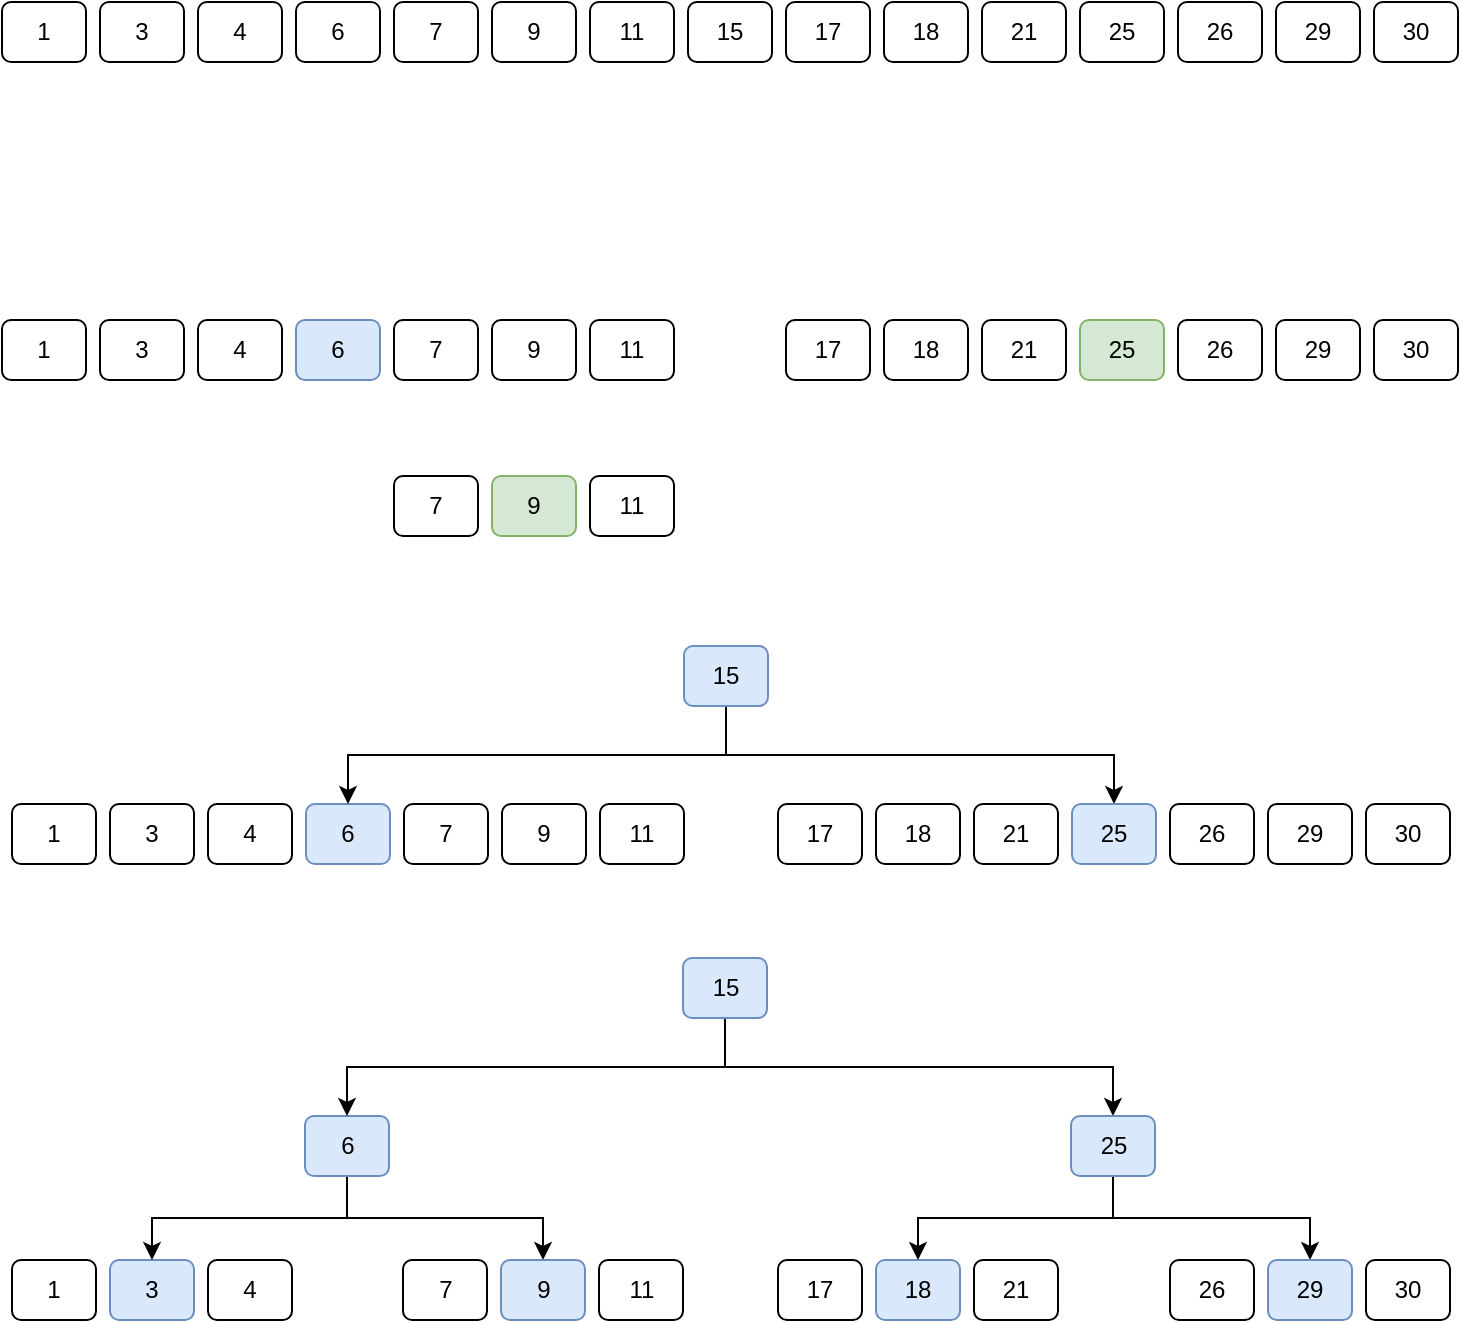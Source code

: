 <mxfile version="26.0.15" pages="17">
  <diagram id="A3hhvqO9dA2RtZS7eoTK" name="Baum">
    <mxGraphModel dx="794" dy="499" grid="0" gridSize="10" guides="1" tooltips="1" connect="1" arrows="1" fold="1" page="1" pageScale="1" pageWidth="1169" pageHeight="827" math="0" shadow="0">
      <root>
        <mxCell id="0" />
        <mxCell id="1" parent="0" />
        <mxCell id="AF2ekvvkQX895O6I91k7-1" value="1" style="rounded=1;whiteSpace=wrap;html=1;" parent="1" vertex="1">
          <mxGeometry x="105" y="92" width="42" height="30" as="geometry" />
        </mxCell>
        <mxCell id="AF2ekvvkQX895O6I91k7-3" value="3" style="rounded=1;whiteSpace=wrap;html=1;" parent="1" vertex="1">
          <mxGeometry x="154" y="92" width="42" height="30" as="geometry" />
        </mxCell>
        <mxCell id="AF2ekvvkQX895O6I91k7-4" value="4" style="rounded=1;whiteSpace=wrap;html=1;" parent="1" vertex="1">
          <mxGeometry x="203" y="92" width="42" height="30" as="geometry" />
        </mxCell>
        <mxCell id="AF2ekvvkQX895O6I91k7-5" value="6" style="rounded=1;whiteSpace=wrap;html=1;" parent="1" vertex="1">
          <mxGeometry x="252" y="92" width="42" height="30" as="geometry" />
        </mxCell>
        <mxCell id="AF2ekvvkQX895O6I91k7-6" value="7" style="rounded=1;whiteSpace=wrap;html=1;" parent="1" vertex="1">
          <mxGeometry x="301" y="92" width="42" height="30" as="geometry" />
        </mxCell>
        <mxCell id="AF2ekvvkQX895O6I91k7-7" value="9" style="rounded=1;whiteSpace=wrap;html=1;" parent="1" vertex="1">
          <mxGeometry x="350" y="92" width="42" height="30" as="geometry" />
        </mxCell>
        <mxCell id="AF2ekvvkQX895O6I91k7-8" value="11" style="rounded=1;whiteSpace=wrap;html=1;" parent="1" vertex="1">
          <mxGeometry x="399" y="92" width="42" height="30" as="geometry" />
        </mxCell>
        <mxCell id="AF2ekvvkQX895O6I91k7-9" value="15" style="rounded=1;whiteSpace=wrap;html=1;" parent="1" vertex="1">
          <mxGeometry x="448" y="92" width="42" height="30" as="geometry" />
        </mxCell>
        <mxCell id="AF2ekvvkQX895O6I91k7-10" value="17" style="rounded=1;whiteSpace=wrap;html=1;" parent="1" vertex="1">
          <mxGeometry x="497" y="92" width="42" height="30" as="geometry" />
        </mxCell>
        <mxCell id="AF2ekvvkQX895O6I91k7-11" value="18" style="rounded=1;whiteSpace=wrap;html=1;" parent="1" vertex="1">
          <mxGeometry x="546" y="92" width="42" height="30" as="geometry" />
        </mxCell>
        <mxCell id="AF2ekvvkQX895O6I91k7-12" value="21" style="rounded=1;whiteSpace=wrap;html=1;" parent="1" vertex="1">
          <mxGeometry x="595" y="92" width="42" height="30" as="geometry" />
        </mxCell>
        <mxCell id="AF2ekvvkQX895O6I91k7-13" value="25" style="rounded=1;whiteSpace=wrap;html=1;" parent="1" vertex="1">
          <mxGeometry x="644" y="92" width="42" height="30" as="geometry" />
        </mxCell>
        <mxCell id="AF2ekvvkQX895O6I91k7-14" value="26" style="rounded=1;whiteSpace=wrap;html=1;" parent="1" vertex="1">
          <mxGeometry x="693" y="92" width="42" height="30" as="geometry" />
        </mxCell>
        <mxCell id="AF2ekvvkQX895O6I91k7-15" value="29" style="rounded=1;whiteSpace=wrap;html=1;" parent="1" vertex="1">
          <mxGeometry x="742" y="92" width="42" height="30" as="geometry" />
        </mxCell>
        <mxCell id="AF2ekvvkQX895O6I91k7-16" value="30" style="rounded=1;whiteSpace=wrap;html=1;" parent="1" vertex="1">
          <mxGeometry x="791" y="92" width="42" height="30" as="geometry" />
        </mxCell>
        <mxCell id="AF2ekvvkQX895O6I91k7-18" value="1" style="rounded=1;whiteSpace=wrap;html=1;" parent="1" vertex="1">
          <mxGeometry x="110" y="493" width="42" height="30" as="geometry" />
        </mxCell>
        <mxCell id="AF2ekvvkQX895O6I91k7-19" value="3" style="rounded=1;whiteSpace=wrap;html=1;" parent="1" vertex="1">
          <mxGeometry x="159" y="493" width="42" height="30" as="geometry" />
        </mxCell>
        <mxCell id="AF2ekvvkQX895O6I91k7-20" value="4" style="rounded=1;whiteSpace=wrap;html=1;" parent="1" vertex="1">
          <mxGeometry x="208" y="493" width="42" height="30" as="geometry" />
        </mxCell>
        <mxCell id="AF2ekvvkQX895O6I91k7-21" value="6" style="rounded=1;whiteSpace=wrap;html=1;fillColor=#dae8fc;strokeColor=#6c8ebf;" parent="1" vertex="1">
          <mxGeometry x="257" y="493" width="42" height="30" as="geometry" />
        </mxCell>
        <mxCell id="AF2ekvvkQX895O6I91k7-22" value="7" style="rounded=1;whiteSpace=wrap;html=1;" parent="1" vertex="1">
          <mxGeometry x="306" y="493" width="42" height="30" as="geometry" />
        </mxCell>
        <mxCell id="AF2ekvvkQX895O6I91k7-23" value="9" style="rounded=1;whiteSpace=wrap;html=1;" parent="1" vertex="1">
          <mxGeometry x="355" y="493" width="42" height="30" as="geometry" />
        </mxCell>
        <mxCell id="AF2ekvvkQX895O6I91k7-24" value="11" style="rounded=1;whiteSpace=wrap;html=1;" parent="1" vertex="1">
          <mxGeometry x="404" y="493" width="42" height="30" as="geometry" />
        </mxCell>
        <mxCell id="AF2ekvvkQX895O6I91k7-50" style="edgeStyle=orthogonalEdgeStyle;rounded=0;orthogonalLoop=1;jettySize=auto;html=1;exitX=0.5;exitY=1;exitDx=0;exitDy=0;entryX=0.5;entryY=0;entryDx=0;entryDy=0;" parent="1" source="AF2ekvvkQX895O6I91k7-25" target="AF2ekvvkQX895O6I91k7-21" edge="1">
          <mxGeometry relative="1" as="geometry" />
        </mxCell>
        <mxCell id="AF2ekvvkQX895O6I91k7-51" style="edgeStyle=orthogonalEdgeStyle;rounded=0;orthogonalLoop=1;jettySize=auto;html=1;exitX=0.5;exitY=1;exitDx=0;exitDy=0;entryX=0.5;entryY=0;entryDx=0;entryDy=0;" parent="1" source="AF2ekvvkQX895O6I91k7-25" target="AF2ekvvkQX895O6I91k7-29" edge="1">
          <mxGeometry relative="1" as="geometry" />
        </mxCell>
        <mxCell id="AF2ekvvkQX895O6I91k7-25" value="15" style="rounded=1;whiteSpace=wrap;html=1;fillColor=#dae8fc;strokeColor=#6c8ebf;" parent="1" vertex="1">
          <mxGeometry x="446" y="414" width="42" height="30" as="geometry" />
        </mxCell>
        <mxCell id="AF2ekvvkQX895O6I91k7-26" value="17" style="rounded=1;whiteSpace=wrap;html=1;" parent="1" vertex="1">
          <mxGeometry x="493" y="493" width="42" height="30" as="geometry" />
        </mxCell>
        <mxCell id="AF2ekvvkQX895O6I91k7-27" value="18" style="rounded=1;whiteSpace=wrap;html=1;" parent="1" vertex="1">
          <mxGeometry x="542" y="493" width="42" height="30" as="geometry" />
        </mxCell>
        <mxCell id="AF2ekvvkQX895O6I91k7-28" value="21" style="rounded=1;whiteSpace=wrap;html=1;" parent="1" vertex="1">
          <mxGeometry x="591" y="493" width="42" height="30" as="geometry" />
        </mxCell>
        <mxCell id="AF2ekvvkQX895O6I91k7-29" value="25" style="rounded=1;whiteSpace=wrap;html=1;fillColor=#dae8fc;strokeColor=#6c8ebf;" parent="1" vertex="1">
          <mxGeometry x="640" y="493" width="42" height="30" as="geometry" />
        </mxCell>
        <mxCell id="AF2ekvvkQX895O6I91k7-30" value="26" style="rounded=1;whiteSpace=wrap;html=1;" parent="1" vertex="1">
          <mxGeometry x="689" y="493" width="42" height="30" as="geometry" />
        </mxCell>
        <mxCell id="AF2ekvvkQX895O6I91k7-31" value="29" style="rounded=1;whiteSpace=wrap;html=1;" parent="1" vertex="1">
          <mxGeometry x="738" y="493" width="42" height="30" as="geometry" />
        </mxCell>
        <mxCell id="AF2ekvvkQX895O6I91k7-32" value="30" style="rounded=1;whiteSpace=wrap;html=1;" parent="1" vertex="1">
          <mxGeometry x="787" y="493" width="42" height="30" as="geometry" />
        </mxCell>
        <mxCell id="AF2ekvvkQX895O6I91k7-33" value="1" style="rounded=1;whiteSpace=wrap;html=1;" parent="1" vertex="1">
          <mxGeometry x="105" y="251" width="42" height="30" as="geometry" />
        </mxCell>
        <mxCell id="AF2ekvvkQX895O6I91k7-34" value="3" style="rounded=1;whiteSpace=wrap;html=1;" parent="1" vertex="1">
          <mxGeometry x="154" y="251" width="42" height="30" as="geometry" />
        </mxCell>
        <mxCell id="AF2ekvvkQX895O6I91k7-35" value="4" style="rounded=1;whiteSpace=wrap;html=1;" parent="1" vertex="1">
          <mxGeometry x="203" y="251" width="42" height="30" as="geometry" />
        </mxCell>
        <mxCell id="AF2ekvvkQX895O6I91k7-36" value="6" style="rounded=1;whiteSpace=wrap;html=1;fillColor=#dae8fc;strokeColor=#6c8ebf;" parent="1" vertex="1">
          <mxGeometry x="252" y="251" width="42" height="30" as="geometry" />
        </mxCell>
        <mxCell id="AF2ekvvkQX895O6I91k7-37" value="7" style="rounded=1;whiteSpace=wrap;html=1;" parent="1" vertex="1">
          <mxGeometry x="301" y="251" width="42" height="30" as="geometry" />
        </mxCell>
        <mxCell id="AF2ekvvkQX895O6I91k7-38" value="9" style="rounded=1;whiteSpace=wrap;html=1;" parent="1" vertex="1">
          <mxGeometry x="350" y="251" width="42" height="30" as="geometry" />
        </mxCell>
        <mxCell id="AF2ekvvkQX895O6I91k7-39" value="11" style="rounded=1;whiteSpace=wrap;html=1;" parent="1" vertex="1">
          <mxGeometry x="399" y="251" width="42" height="30" as="geometry" />
        </mxCell>
        <mxCell id="AF2ekvvkQX895O6I91k7-40" value="7" style="rounded=1;whiteSpace=wrap;html=1;" parent="1" vertex="1">
          <mxGeometry x="301" y="329" width="42" height="30" as="geometry" />
        </mxCell>
        <mxCell id="AF2ekvvkQX895O6I91k7-41" value="9" style="rounded=1;whiteSpace=wrap;html=1;fillColor=#d5e8d4;strokeColor=#82b366;" parent="1" vertex="1">
          <mxGeometry x="350" y="329" width="42" height="30" as="geometry" />
        </mxCell>
        <mxCell id="AF2ekvvkQX895O6I91k7-42" value="11" style="rounded=1;whiteSpace=wrap;html=1;" parent="1" vertex="1">
          <mxGeometry x="399" y="329" width="42" height="30" as="geometry" />
        </mxCell>
        <mxCell id="AF2ekvvkQX895O6I91k7-43" value="17" style="rounded=1;whiteSpace=wrap;html=1;" parent="1" vertex="1">
          <mxGeometry x="497" y="251" width="42" height="30" as="geometry" />
        </mxCell>
        <mxCell id="AF2ekvvkQX895O6I91k7-44" value="18" style="rounded=1;whiteSpace=wrap;html=1;" parent="1" vertex="1">
          <mxGeometry x="546" y="251" width="42" height="30" as="geometry" />
        </mxCell>
        <mxCell id="AF2ekvvkQX895O6I91k7-45" value="21" style="rounded=1;whiteSpace=wrap;html=1;" parent="1" vertex="1">
          <mxGeometry x="595" y="251" width="42" height="30" as="geometry" />
        </mxCell>
        <mxCell id="AF2ekvvkQX895O6I91k7-46" value="25" style="rounded=1;whiteSpace=wrap;html=1;fillColor=#d5e8d4;strokeColor=#82b366;" parent="1" vertex="1">
          <mxGeometry x="644" y="251" width="42" height="30" as="geometry" />
        </mxCell>
        <mxCell id="AF2ekvvkQX895O6I91k7-47" value="26" style="rounded=1;whiteSpace=wrap;html=1;" parent="1" vertex="1">
          <mxGeometry x="693" y="251" width="42" height="30" as="geometry" />
        </mxCell>
        <mxCell id="AF2ekvvkQX895O6I91k7-48" value="29" style="rounded=1;whiteSpace=wrap;html=1;" parent="1" vertex="1">
          <mxGeometry x="742" y="251" width="42" height="30" as="geometry" />
        </mxCell>
        <mxCell id="AF2ekvvkQX895O6I91k7-49" value="30" style="rounded=1;whiteSpace=wrap;html=1;" parent="1" vertex="1">
          <mxGeometry x="791" y="251" width="42" height="30" as="geometry" />
        </mxCell>
        <mxCell id="AF2ekvvkQX895O6I91k7-69" value="1" style="rounded=1;whiteSpace=wrap;html=1;" parent="1" vertex="1">
          <mxGeometry x="110" y="721" width="42" height="30" as="geometry" />
        </mxCell>
        <mxCell id="AF2ekvvkQX895O6I91k7-70" value="3" style="rounded=1;whiteSpace=wrap;html=1;fillColor=#dae8fc;strokeColor=#6c8ebf;" parent="1" vertex="1">
          <mxGeometry x="159" y="721" width="42" height="30" as="geometry" />
        </mxCell>
        <mxCell id="AF2ekvvkQX895O6I91k7-71" value="4" style="rounded=1;whiteSpace=wrap;html=1;" parent="1" vertex="1">
          <mxGeometry x="208" y="721" width="42" height="30" as="geometry" />
        </mxCell>
        <mxCell id="AF2ekvvkQX895O6I91k7-86" style="edgeStyle=orthogonalEdgeStyle;rounded=0;orthogonalLoop=1;jettySize=auto;html=1;exitX=0.5;exitY=1;exitDx=0;exitDy=0;entryX=0.5;entryY=0;entryDx=0;entryDy=0;" parent="1" source="AF2ekvvkQX895O6I91k7-72" target="AF2ekvvkQX895O6I91k7-70" edge="1">
          <mxGeometry relative="1" as="geometry" />
        </mxCell>
        <mxCell id="AF2ekvvkQX895O6I91k7-87" style="edgeStyle=orthogonalEdgeStyle;rounded=0;orthogonalLoop=1;jettySize=auto;html=1;exitX=0.5;exitY=1;exitDx=0;exitDy=0;" parent="1" source="AF2ekvvkQX895O6I91k7-72" target="AF2ekvvkQX895O6I91k7-74" edge="1">
          <mxGeometry relative="1" as="geometry" />
        </mxCell>
        <mxCell id="AF2ekvvkQX895O6I91k7-72" value="6" style="rounded=1;whiteSpace=wrap;html=1;fillColor=#dae8fc;strokeColor=#6c8ebf;" parent="1" vertex="1">
          <mxGeometry x="256.5" y="649" width="42" height="30" as="geometry" />
        </mxCell>
        <mxCell id="AF2ekvvkQX895O6I91k7-73" value="7" style="rounded=1;whiteSpace=wrap;html=1;" parent="1" vertex="1">
          <mxGeometry x="305.5" y="721" width="42" height="30" as="geometry" />
        </mxCell>
        <mxCell id="AF2ekvvkQX895O6I91k7-74" value="9" style="rounded=1;whiteSpace=wrap;html=1;fillColor=#dae8fc;strokeColor=#6c8ebf;" parent="1" vertex="1">
          <mxGeometry x="354.5" y="721" width="42" height="30" as="geometry" />
        </mxCell>
        <mxCell id="AF2ekvvkQX895O6I91k7-75" value="11" style="rounded=1;whiteSpace=wrap;html=1;" parent="1" vertex="1">
          <mxGeometry x="403.5" y="721" width="42" height="30" as="geometry" />
        </mxCell>
        <mxCell id="AF2ekvvkQX895O6I91k7-76" style="edgeStyle=orthogonalEdgeStyle;rounded=0;orthogonalLoop=1;jettySize=auto;html=1;exitX=0.5;exitY=1;exitDx=0;exitDy=0;entryX=0.5;entryY=0;entryDx=0;entryDy=0;" parent="1" source="AF2ekvvkQX895O6I91k7-78" target="AF2ekvvkQX895O6I91k7-72" edge="1">
          <mxGeometry relative="1" as="geometry" />
        </mxCell>
        <mxCell id="AF2ekvvkQX895O6I91k7-77" style="edgeStyle=orthogonalEdgeStyle;rounded=0;orthogonalLoop=1;jettySize=auto;html=1;exitX=0.5;exitY=1;exitDx=0;exitDy=0;entryX=0.5;entryY=0;entryDx=0;entryDy=0;" parent="1" source="AF2ekvvkQX895O6I91k7-78" target="AF2ekvvkQX895O6I91k7-82" edge="1">
          <mxGeometry relative="1" as="geometry" />
        </mxCell>
        <mxCell id="AF2ekvvkQX895O6I91k7-78" value="15" style="rounded=1;whiteSpace=wrap;html=1;fillColor=#dae8fc;strokeColor=#6c8ebf;" parent="1" vertex="1">
          <mxGeometry x="445.5" y="570" width="42" height="30" as="geometry" />
        </mxCell>
        <mxCell id="AF2ekvvkQX895O6I91k7-79" value="17" style="rounded=1;whiteSpace=wrap;html=1;" parent="1" vertex="1">
          <mxGeometry x="493" y="721" width="42" height="30" as="geometry" />
        </mxCell>
        <mxCell id="AF2ekvvkQX895O6I91k7-80" value="18" style="rounded=1;whiteSpace=wrap;html=1;fillColor=#dae8fc;strokeColor=#6c8ebf;" parent="1" vertex="1">
          <mxGeometry x="542" y="721" width="42" height="30" as="geometry" />
        </mxCell>
        <mxCell id="AF2ekvvkQX895O6I91k7-81" value="21" style="rounded=1;whiteSpace=wrap;html=1;" parent="1" vertex="1">
          <mxGeometry x="591" y="721" width="42" height="30" as="geometry" />
        </mxCell>
        <mxCell id="AF2ekvvkQX895O6I91k7-88" style="edgeStyle=orthogonalEdgeStyle;rounded=0;orthogonalLoop=1;jettySize=auto;html=1;exitX=0.5;exitY=1;exitDx=0;exitDy=0;" parent="1" source="AF2ekvvkQX895O6I91k7-82" target="AF2ekvvkQX895O6I91k7-80" edge="1">
          <mxGeometry relative="1" as="geometry" />
        </mxCell>
        <mxCell id="AF2ekvvkQX895O6I91k7-89" style="edgeStyle=orthogonalEdgeStyle;rounded=0;orthogonalLoop=1;jettySize=auto;html=1;exitX=0.5;exitY=1;exitDx=0;exitDy=0;" parent="1" source="AF2ekvvkQX895O6I91k7-82" target="AF2ekvvkQX895O6I91k7-84" edge="1">
          <mxGeometry relative="1" as="geometry" />
        </mxCell>
        <mxCell id="AF2ekvvkQX895O6I91k7-82" value="25" style="rounded=1;whiteSpace=wrap;html=1;fillColor=#dae8fc;strokeColor=#6c8ebf;" parent="1" vertex="1">
          <mxGeometry x="639.5" y="649" width="42" height="30" as="geometry" />
        </mxCell>
        <mxCell id="AF2ekvvkQX895O6I91k7-83" value="26" style="rounded=1;whiteSpace=wrap;html=1;" parent="1" vertex="1">
          <mxGeometry x="689" y="721" width="42" height="30" as="geometry" />
        </mxCell>
        <mxCell id="AF2ekvvkQX895O6I91k7-84" value="29" style="rounded=1;whiteSpace=wrap;html=1;fillColor=#dae8fc;strokeColor=#6c8ebf;" parent="1" vertex="1">
          <mxGeometry x="738" y="721" width="42" height="30" as="geometry" />
        </mxCell>
        <mxCell id="AF2ekvvkQX895O6I91k7-85" value="30" style="rounded=1;whiteSpace=wrap;html=1;" parent="1" vertex="1">
          <mxGeometry x="787" y="721" width="42" height="30" as="geometry" />
        </mxCell>
      </root>
    </mxGraphModel>
  </diagram>
  <diagram id="fiyJoMXTHpPhbALdrPam" name="Begriffe">
    <mxGraphModel dx="794" dy="499" grid="0" gridSize="10" guides="1" tooltips="1" connect="1" arrows="1" fold="1" page="1" pageScale="1" pageWidth="1169" pageHeight="827" math="0" shadow="0">
      <root>
        <mxCell id="BXUHvQjTFfEA0dDs-Krc-0" />
        <mxCell id="BXUHvQjTFfEA0dDs-Krc-1" parent="BXUHvQjTFfEA0dDs-Krc-0" />
        <mxCell id="BXUHvQjTFfEA0dDs-Krc-2" value="1" style="rounded=1;whiteSpace=wrap;html=1;" parent="BXUHvQjTFfEA0dDs-Krc-1" vertex="1">
          <mxGeometry x="103" y="306" width="42" height="30" as="geometry" />
        </mxCell>
        <mxCell id="BXUHvQjTFfEA0dDs-Krc-23" style="edgeStyle=orthogonalEdgeStyle;rounded=0;orthogonalLoop=1;jettySize=auto;html=1;exitX=0.5;exitY=1;exitDx=0;exitDy=0;" parent="BXUHvQjTFfEA0dDs-Krc-1" source="BXUHvQjTFfEA0dDs-Krc-3" target="BXUHvQjTFfEA0dDs-Krc-2" edge="1">
          <mxGeometry relative="1" as="geometry" />
        </mxCell>
        <mxCell id="BXUHvQjTFfEA0dDs-Krc-24" style="edgeStyle=orthogonalEdgeStyle;rounded=0;orthogonalLoop=1;jettySize=auto;html=1;exitX=0.5;exitY=1;exitDx=0;exitDy=0;" parent="BXUHvQjTFfEA0dDs-Krc-1" source="BXUHvQjTFfEA0dDs-Krc-3" target="BXUHvQjTFfEA0dDs-Krc-4" edge="1">
          <mxGeometry relative="1" as="geometry" />
        </mxCell>
        <mxCell id="BXUHvQjTFfEA0dDs-Krc-3" value="3" style="rounded=1;whiteSpace=wrap;html=1;" parent="BXUHvQjTFfEA0dDs-Krc-1" vertex="1">
          <mxGeometry x="152" y="236" width="42" height="30" as="geometry" />
        </mxCell>
        <mxCell id="BXUHvQjTFfEA0dDs-Krc-4" value="4" style="rounded=1;whiteSpace=wrap;html=1;" parent="BXUHvQjTFfEA0dDs-Krc-1" vertex="1">
          <mxGeometry x="201" y="306" width="42" height="30" as="geometry" />
        </mxCell>
        <mxCell id="BXUHvQjTFfEA0dDs-Krc-5" style="edgeStyle=orthogonalEdgeStyle;rounded=0;orthogonalLoop=1;jettySize=auto;html=1;exitX=0.5;exitY=1;exitDx=0;exitDy=0;entryX=0.5;entryY=0;entryDx=0;entryDy=0;" parent="BXUHvQjTFfEA0dDs-Krc-1" source="BXUHvQjTFfEA0dDs-Krc-7" target="BXUHvQjTFfEA0dDs-Krc-3" edge="1">
          <mxGeometry relative="1" as="geometry" />
        </mxCell>
        <mxCell id="BXUHvQjTFfEA0dDs-Krc-6" style="edgeStyle=orthogonalEdgeStyle;rounded=0;orthogonalLoop=1;jettySize=auto;html=1;exitX=0.5;exitY=1;exitDx=0;exitDy=0;fillColor=#f8cecc;strokeColor=#b85450;" parent="BXUHvQjTFfEA0dDs-Krc-1" source="BXUHvQjTFfEA0dDs-Krc-7" target="BXUHvQjTFfEA0dDs-Krc-9" edge="1">
          <mxGeometry relative="1" as="geometry" />
        </mxCell>
        <mxCell id="BXUHvQjTFfEA0dDs-Krc-7" value="6" style="rounded=1;whiteSpace=wrap;html=1;" parent="BXUHvQjTFfEA0dDs-Krc-1" vertex="1">
          <mxGeometry x="249.5" y="164" width="42" height="30" as="geometry" />
        </mxCell>
        <mxCell id="BXUHvQjTFfEA0dDs-Krc-8" value="7" style="rounded=1;whiteSpace=wrap;html=1;" parent="BXUHvQjTFfEA0dDs-Krc-1" vertex="1">
          <mxGeometry x="298.5" y="306" width="42" height="30" as="geometry" />
        </mxCell>
        <mxCell id="BXUHvQjTFfEA0dDs-Krc-25" style="edgeStyle=orthogonalEdgeStyle;rounded=0;orthogonalLoop=1;jettySize=auto;html=1;exitX=0.5;exitY=1;exitDx=0;exitDy=0;entryX=0.5;entryY=0;entryDx=0;entryDy=0;" parent="BXUHvQjTFfEA0dDs-Krc-1" source="BXUHvQjTFfEA0dDs-Krc-9" target="BXUHvQjTFfEA0dDs-Krc-8" edge="1">
          <mxGeometry relative="1" as="geometry" />
        </mxCell>
        <mxCell id="BXUHvQjTFfEA0dDs-Krc-26" style="edgeStyle=orthogonalEdgeStyle;rounded=0;orthogonalLoop=1;jettySize=auto;html=1;exitX=0.5;exitY=1;exitDx=0;exitDy=0;entryX=0.5;entryY=0;entryDx=0;entryDy=0;" parent="BXUHvQjTFfEA0dDs-Krc-1" source="BXUHvQjTFfEA0dDs-Krc-9" target="BXUHvQjTFfEA0dDs-Krc-10" edge="1">
          <mxGeometry relative="1" as="geometry" />
        </mxCell>
        <mxCell id="BXUHvQjTFfEA0dDs-Krc-9" value="9" style="rounded=1;whiteSpace=wrap;html=1;" parent="BXUHvQjTFfEA0dDs-Krc-1" vertex="1">
          <mxGeometry x="347.5" y="236" width="42" height="30" as="geometry" />
        </mxCell>
        <mxCell id="BXUHvQjTFfEA0dDs-Krc-10" value="11" style="rounded=1;whiteSpace=wrap;html=1;" parent="BXUHvQjTFfEA0dDs-Krc-1" vertex="1">
          <mxGeometry x="396.5" y="306" width="42" height="30" as="geometry" />
        </mxCell>
        <mxCell id="BXUHvQjTFfEA0dDs-Krc-11" style="edgeStyle=orthogonalEdgeStyle;rounded=0;orthogonalLoop=1;jettySize=auto;html=1;exitX=0.5;exitY=1;exitDx=0;exitDy=0;entryX=0.5;entryY=0;entryDx=0;entryDy=0;fillColor=#f8cecc;strokeColor=#b85450;" parent="BXUHvQjTFfEA0dDs-Krc-1" source="BXUHvQjTFfEA0dDs-Krc-13" target="BXUHvQjTFfEA0dDs-Krc-7" edge="1">
          <mxGeometry relative="1" as="geometry" />
        </mxCell>
        <mxCell id="BXUHvQjTFfEA0dDs-Krc-12" style="edgeStyle=orthogonalEdgeStyle;rounded=0;orthogonalLoop=1;jettySize=auto;html=1;exitX=0.5;exitY=1;exitDx=0;exitDy=0;entryX=0.5;entryY=0;entryDx=0;entryDy=0;" parent="BXUHvQjTFfEA0dDs-Krc-1" source="BXUHvQjTFfEA0dDs-Krc-13" target="BXUHvQjTFfEA0dDs-Krc-19" edge="1">
          <mxGeometry relative="1" as="geometry" />
        </mxCell>
        <mxCell id="BXUHvQjTFfEA0dDs-Krc-13" value="15" style="rounded=1;whiteSpace=wrap;html=1;" parent="BXUHvQjTFfEA0dDs-Krc-1" vertex="1">
          <mxGeometry x="438.5" y="85" width="42" height="30" as="geometry" />
        </mxCell>
        <mxCell id="BXUHvQjTFfEA0dDs-Krc-14" value="17" style="rounded=1;whiteSpace=wrap;html=1;" parent="BXUHvQjTFfEA0dDs-Krc-1" vertex="1">
          <mxGeometry x="486" y="306" width="42" height="30" as="geometry" />
        </mxCell>
        <mxCell id="BXUHvQjTFfEA0dDs-Krc-27" style="edgeStyle=orthogonalEdgeStyle;rounded=0;orthogonalLoop=1;jettySize=auto;html=1;exitX=0.5;exitY=1;exitDx=0;exitDy=0;entryX=0.5;entryY=0;entryDx=0;entryDy=0;" parent="BXUHvQjTFfEA0dDs-Krc-1" source="BXUHvQjTFfEA0dDs-Krc-15" target="BXUHvQjTFfEA0dDs-Krc-14" edge="1">
          <mxGeometry relative="1" as="geometry" />
        </mxCell>
        <mxCell id="BXUHvQjTFfEA0dDs-Krc-28" style="edgeStyle=orthogonalEdgeStyle;rounded=0;orthogonalLoop=1;jettySize=auto;html=1;exitX=0.5;exitY=1;exitDx=0;exitDy=0;entryX=0.5;entryY=0;entryDx=0;entryDy=0;" parent="BXUHvQjTFfEA0dDs-Krc-1" source="BXUHvQjTFfEA0dDs-Krc-15" target="BXUHvQjTFfEA0dDs-Krc-16" edge="1">
          <mxGeometry relative="1" as="geometry" />
        </mxCell>
        <mxCell id="BXUHvQjTFfEA0dDs-Krc-15" value="18" style="rounded=1;whiteSpace=wrap;html=1;" parent="BXUHvQjTFfEA0dDs-Krc-1" vertex="1">
          <mxGeometry x="535" y="236" width="42" height="30" as="geometry" />
        </mxCell>
        <mxCell id="BXUHvQjTFfEA0dDs-Krc-16" value="21" style="rounded=1;whiteSpace=wrap;html=1;" parent="BXUHvQjTFfEA0dDs-Krc-1" vertex="1">
          <mxGeometry x="584" y="306" width="42" height="30" as="geometry" />
        </mxCell>
        <mxCell id="BXUHvQjTFfEA0dDs-Krc-17" style="edgeStyle=orthogonalEdgeStyle;rounded=0;orthogonalLoop=1;jettySize=auto;html=1;exitX=0.5;exitY=1;exitDx=0;exitDy=0;" parent="BXUHvQjTFfEA0dDs-Krc-1" source="BXUHvQjTFfEA0dDs-Krc-19" target="BXUHvQjTFfEA0dDs-Krc-15" edge="1">
          <mxGeometry relative="1" as="geometry" />
        </mxCell>
        <mxCell id="BXUHvQjTFfEA0dDs-Krc-18" style="edgeStyle=orthogonalEdgeStyle;rounded=0;orthogonalLoop=1;jettySize=auto;html=1;exitX=0.5;exitY=1;exitDx=0;exitDy=0;" parent="BXUHvQjTFfEA0dDs-Krc-1" source="BXUHvQjTFfEA0dDs-Krc-19" target="BXUHvQjTFfEA0dDs-Krc-21" edge="1">
          <mxGeometry relative="1" as="geometry" />
        </mxCell>
        <mxCell id="BXUHvQjTFfEA0dDs-Krc-19" value="25" style="rounded=1;whiteSpace=wrap;html=1;" parent="BXUHvQjTFfEA0dDs-Krc-1" vertex="1">
          <mxGeometry x="632.5" y="164" width="42" height="30" as="geometry" />
        </mxCell>
        <mxCell id="BXUHvQjTFfEA0dDs-Krc-20" value="26" style="rounded=1;whiteSpace=wrap;html=1;" parent="BXUHvQjTFfEA0dDs-Krc-1" vertex="1">
          <mxGeometry x="682" y="306" width="42" height="30" as="geometry" />
        </mxCell>
        <mxCell id="BXUHvQjTFfEA0dDs-Krc-29" style="edgeStyle=orthogonalEdgeStyle;rounded=0;orthogonalLoop=1;jettySize=auto;html=1;exitX=0.5;exitY=1;exitDx=0;exitDy=0;entryX=0.5;entryY=0;entryDx=0;entryDy=0;" parent="BXUHvQjTFfEA0dDs-Krc-1" source="BXUHvQjTFfEA0dDs-Krc-21" target="BXUHvQjTFfEA0dDs-Krc-20" edge="1">
          <mxGeometry relative="1" as="geometry" />
        </mxCell>
        <mxCell id="BXUHvQjTFfEA0dDs-Krc-30" style="edgeStyle=orthogonalEdgeStyle;rounded=0;orthogonalLoop=1;jettySize=auto;html=1;exitX=0.5;exitY=1;exitDx=0;exitDy=0;entryX=0.5;entryY=0;entryDx=0;entryDy=0;" parent="BXUHvQjTFfEA0dDs-Krc-1" source="BXUHvQjTFfEA0dDs-Krc-21" target="BXUHvQjTFfEA0dDs-Krc-22" edge="1">
          <mxGeometry relative="1" as="geometry" />
        </mxCell>
        <mxCell id="BXUHvQjTFfEA0dDs-Krc-21" value="29" style="rounded=1;whiteSpace=wrap;html=1;" parent="BXUHvQjTFfEA0dDs-Krc-1" vertex="1">
          <mxGeometry x="731" y="236" width="42" height="30" as="geometry" />
        </mxCell>
        <mxCell id="BXUHvQjTFfEA0dDs-Krc-22" value="30" style="rounded=1;whiteSpace=wrap;html=1;" parent="BXUHvQjTFfEA0dDs-Krc-1" vertex="1">
          <mxGeometry x="780" y="306" width="42" height="30" as="geometry" />
        </mxCell>
        <mxCell id="BXUHvQjTFfEA0dDs-Krc-31" value="Pfad zu Knoten 9" style="text;html=1;strokeColor=none;fillColor=none;align=center;verticalAlign=middle;whiteSpace=wrap;rounded=0;fontSize=17;fontColor=#000000;" parent="BXUHvQjTFfEA0dDs-Krc-1" vertex="1">
          <mxGeometry x="306" y="164" width="164" height="28" as="geometry" />
        </mxCell>
        <mxCell id="PrdO-KSjAN5AKFsQhhlJ-0" value="" style="rounded=1;whiteSpace=wrap;html=1;" parent="BXUHvQjTFfEA0dDs-Krc-1" vertex="1">
          <mxGeometry x="118" y="653" width="42" height="30" as="geometry" />
        </mxCell>
        <mxCell id="PrdO-KSjAN5AKFsQhhlJ-36" style="edgeStyle=none;rounded=0;orthogonalLoop=1;jettySize=auto;html=1;exitX=0.5;exitY=1;exitDx=0;exitDy=0;entryX=0.5;entryY=0;entryDx=0;entryDy=0;" parent="BXUHvQjTFfEA0dDs-Krc-1" source="PrdO-KSjAN5AKFsQhhlJ-3" target="PrdO-KSjAN5AKFsQhhlJ-0" edge="1">
          <mxGeometry relative="1" as="geometry" />
        </mxCell>
        <mxCell id="PrdO-KSjAN5AKFsQhhlJ-37" style="edgeStyle=none;rounded=0;orthogonalLoop=1;jettySize=auto;html=1;exitX=0.5;exitY=1;exitDx=0;exitDy=0;entryX=0.5;entryY=0;entryDx=0;entryDy=0;" parent="BXUHvQjTFfEA0dDs-Krc-1" source="PrdO-KSjAN5AKFsQhhlJ-3" target="PrdO-KSjAN5AKFsQhhlJ-4" edge="1">
          <mxGeometry relative="1" as="geometry" />
        </mxCell>
        <mxCell id="PrdO-KSjAN5AKFsQhhlJ-3" value="" style="rounded=1;whiteSpace=wrap;html=1;" parent="BXUHvQjTFfEA0dDs-Krc-1" vertex="1">
          <mxGeometry x="167" y="583" width="42" height="30" as="geometry" />
        </mxCell>
        <mxCell id="PrdO-KSjAN5AKFsQhhlJ-4" value="" style="rounded=1;whiteSpace=wrap;html=1;" parent="BXUHvQjTFfEA0dDs-Krc-1" vertex="1">
          <mxGeometry x="216" y="653" width="42" height="30" as="geometry" />
        </mxCell>
        <mxCell id="PrdO-KSjAN5AKFsQhhlJ-32" style="edgeStyle=none;rounded=0;orthogonalLoop=1;jettySize=auto;html=1;exitX=0.5;exitY=1;exitDx=0;exitDy=0;entryX=0.5;entryY=0;entryDx=0;entryDy=0;" parent="BXUHvQjTFfEA0dDs-Krc-1" source="PrdO-KSjAN5AKFsQhhlJ-7" target="PrdO-KSjAN5AKFsQhhlJ-3" edge="1">
          <mxGeometry relative="1" as="geometry" />
        </mxCell>
        <mxCell id="PrdO-KSjAN5AKFsQhhlJ-33" style="edgeStyle=none;rounded=0;orthogonalLoop=1;jettySize=auto;html=1;exitX=0.5;exitY=1;exitDx=0;exitDy=0;entryX=0.5;entryY=0;entryDx=0;entryDy=0;" parent="BXUHvQjTFfEA0dDs-Krc-1" source="PrdO-KSjAN5AKFsQhhlJ-7" target="PrdO-KSjAN5AKFsQhhlJ-11" edge="1">
          <mxGeometry relative="1" as="geometry" />
        </mxCell>
        <mxCell id="PrdO-KSjAN5AKFsQhhlJ-7" value="" style="rounded=1;whiteSpace=wrap;html=1;" parent="BXUHvQjTFfEA0dDs-Krc-1" vertex="1">
          <mxGeometry x="264.5" y="511" width="42" height="30" as="geometry" />
        </mxCell>
        <mxCell id="PrdO-KSjAN5AKFsQhhlJ-8" value="" style="rounded=1;whiteSpace=wrap;html=1;" parent="BXUHvQjTFfEA0dDs-Krc-1" vertex="1">
          <mxGeometry x="313.5" y="653" width="42" height="30" as="geometry" />
        </mxCell>
        <mxCell id="PrdO-KSjAN5AKFsQhhlJ-38" style="edgeStyle=none;rounded=0;orthogonalLoop=1;jettySize=auto;html=1;exitX=0.5;exitY=1;exitDx=0;exitDy=0;entryX=0.5;entryY=0;entryDx=0;entryDy=0;" parent="BXUHvQjTFfEA0dDs-Krc-1" source="PrdO-KSjAN5AKFsQhhlJ-11" target="PrdO-KSjAN5AKFsQhhlJ-8" edge="1">
          <mxGeometry relative="1" as="geometry" />
        </mxCell>
        <mxCell id="PrdO-KSjAN5AKFsQhhlJ-40" style="edgeStyle=none;rounded=0;orthogonalLoop=1;jettySize=auto;html=1;exitX=0.5;exitY=1;exitDx=0;exitDy=0;entryX=0.5;entryY=0;entryDx=0;entryDy=0;" parent="BXUHvQjTFfEA0dDs-Krc-1" source="PrdO-KSjAN5AKFsQhhlJ-11" target="PrdO-KSjAN5AKFsQhhlJ-12" edge="1">
          <mxGeometry relative="1" as="geometry" />
        </mxCell>
        <mxCell id="PrdO-KSjAN5AKFsQhhlJ-11" value="" style="rounded=1;whiteSpace=wrap;html=1;" parent="BXUHvQjTFfEA0dDs-Krc-1" vertex="1">
          <mxGeometry x="362.5" y="583" width="42" height="30" as="geometry" />
        </mxCell>
        <mxCell id="PrdO-KSjAN5AKFsQhhlJ-12" value="" style="rounded=1;whiteSpace=wrap;html=1;" parent="BXUHvQjTFfEA0dDs-Krc-1" vertex="1">
          <mxGeometry x="411.5" y="653" width="42" height="30" as="geometry" />
        </mxCell>
        <mxCell id="PrdO-KSjAN5AKFsQhhlJ-30" style="rounded=0;orthogonalLoop=1;jettySize=auto;html=1;exitX=0.5;exitY=1;exitDx=0;exitDy=0;entryX=0.5;entryY=0;entryDx=0;entryDy=0;" parent="BXUHvQjTFfEA0dDs-Krc-1" source="PrdO-KSjAN5AKFsQhhlJ-15" target="PrdO-KSjAN5AKFsQhhlJ-7" edge="1">
          <mxGeometry relative="1" as="geometry" />
        </mxCell>
        <mxCell id="PrdO-KSjAN5AKFsQhhlJ-31" style="edgeStyle=none;rounded=0;orthogonalLoop=1;jettySize=auto;html=1;exitX=0.5;exitY=1;exitDx=0;exitDy=0;entryX=0.5;entryY=0;entryDx=0;entryDy=0;" parent="BXUHvQjTFfEA0dDs-Krc-1" source="PrdO-KSjAN5AKFsQhhlJ-15" target="PrdO-KSjAN5AKFsQhhlJ-23" edge="1">
          <mxGeometry relative="1" as="geometry" />
        </mxCell>
        <mxCell id="PrdO-KSjAN5AKFsQhhlJ-15" value="" style="rounded=1;whiteSpace=wrap;html=1;" parent="BXUHvQjTFfEA0dDs-Krc-1" vertex="1">
          <mxGeometry x="453.5" y="432" width="42" height="30" as="geometry" />
        </mxCell>
        <mxCell id="PrdO-KSjAN5AKFsQhhlJ-16" value="" style="rounded=1;whiteSpace=wrap;html=1;" parent="BXUHvQjTFfEA0dDs-Krc-1" vertex="1">
          <mxGeometry x="501" y="653" width="42" height="30" as="geometry" />
        </mxCell>
        <mxCell id="PrdO-KSjAN5AKFsQhhlJ-39" style="edgeStyle=none;rounded=0;orthogonalLoop=1;jettySize=auto;html=1;exitX=0.5;exitY=1;exitDx=0;exitDy=0;entryX=0.5;entryY=0;entryDx=0;entryDy=0;" parent="BXUHvQjTFfEA0dDs-Krc-1" source="PrdO-KSjAN5AKFsQhhlJ-19" target="PrdO-KSjAN5AKFsQhhlJ-16" edge="1">
          <mxGeometry relative="1" as="geometry" />
        </mxCell>
        <mxCell id="PrdO-KSjAN5AKFsQhhlJ-41" style="edgeStyle=none;rounded=0;orthogonalLoop=1;jettySize=auto;html=1;exitX=0.5;exitY=1;exitDx=0;exitDy=0;entryX=0.5;entryY=0;entryDx=0;entryDy=0;" parent="BXUHvQjTFfEA0dDs-Krc-1" source="PrdO-KSjAN5AKFsQhhlJ-19" target="PrdO-KSjAN5AKFsQhhlJ-20" edge="1">
          <mxGeometry relative="1" as="geometry" />
        </mxCell>
        <mxCell id="PrdO-KSjAN5AKFsQhhlJ-19" value="" style="rounded=1;whiteSpace=wrap;html=1;" parent="BXUHvQjTFfEA0dDs-Krc-1" vertex="1">
          <mxGeometry x="550" y="583" width="42" height="30" as="geometry" />
        </mxCell>
        <mxCell id="PrdO-KSjAN5AKFsQhhlJ-20" value="" style="rounded=1;whiteSpace=wrap;html=1;" parent="BXUHvQjTFfEA0dDs-Krc-1" vertex="1">
          <mxGeometry x="599" y="653" width="42" height="30" as="geometry" />
        </mxCell>
        <mxCell id="PrdO-KSjAN5AKFsQhhlJ-34" style="edgeStyle=none;rounded=0;orthogonalLoop=1;jettySize=auto;html=1;exitX=0.5;exitY=1;exitDx=0;exitDy=0;entryX=0.5;entryY=0;entryDx=0;entryDy=0;" parent="BXUHvQjTFfEA0dDs-Krc-1" source="PrdO-KSjAN5AKFsQhhlJ-23" target="PrdO-KSjAN5AKFsQhhlJ-19" edge="1">
          <mxGeometry relative="1" as="geometry" />
        </mxCell>
        <mxCell id="PrdO-KSjAN5AKFsQhhlJ-35" style="edgeStyle=none;rounded=0;orthogonalLoop=1;jettySize=auto;html=1;exitX=0.5;exitY=1;exitDx=0;exitDy=0;entryX=0.5;entryY=0;entryDx=0;entryDy=0;" parent="BXUHvQjTFfEA0dDs-Krc-1" source="PrdO-KSjAN5AKFsQhhlJ-23" target="PrdO-KSjAN5AKFsQhhlJ-27" edge="1">
          <mxGeometry relative="1" as="geometry" />
        </mxCell>
        <mxCell id="PrdO-KSjAN5AKFsQhhlJ-23" value="" style="rounded=1;whiteSpace=wrap;html=1;" parent="BXUHvQjTFfEA0dDs-Krc-1" vertex="1">
          <mxGeometry x="647.5" y="511" width="42" height="30" as="geometry" />
        </mxCell>
        <mxCell id="PrdO-KSjAN5AKFsQhhlJ-24" value="" style="rounded=1;whiteSpace=wrap;html=1;" parent="BXUHvQjTFfEA0dDs-Krc-1" vertex="1">
          <mxGeometry x="697" y="653" width="42" height="30" as="geometry" />
        </mxCell>
        <mxCell id="PrdO-KSjAN5AKFsQhhlJ-42" style="edgeStyle=none;rounded=0;orthogonalLoop=1;jettySize=auto;html=1;exitX=0.5;exitY=1;exitDx=0;exitDy=0;entryX=0.5;entryY=0;entryDx=0;entryDy=0;" parent="BXUHvQjTFfEA0dDs-Krc-1" source="PrdO-KSjAN5AKFsQhhlJ-27" target="PrdO-KSjAN5AKFsQhhlJ-28" edge="1">
          <mxGeometry relative="1" as="geometry" />
        </mxCell>
        <mxCell id="PrdO-KSjAN5AKFsQhhlJ-43" style="edgeStyle=none;rounded=0;orthogonalLoop=1;jettySize=auto;html=1;exitX=0.5;exitY=1;exitDx=0;exitDy=0;entryX=0.5;entryY=0;entryDx=0;entryDy=0;" parent="BXUHvQjTFfEA0dDs-Krc-1" source="PrdO-KSjAN5AKFsQhhlJ-27" target="PrdO-KSjAN5AKFsQhhlJ-24" edge="1">
          <mxGeometry relative="1" as="geometry" />
        </mxCell>
        <mxCell id="PrdO-KSjAN5AKFsQhhlJ-27" value="" style="rounded=1;whiteSpace=wrap;html=1;" parent="BXUHvQjTFfEA0dDs-Krc-1" vertex="1">
          <mxGeometry x="746" y="583" width="42" height="30" as="geometry" />
        </mxCell>
        <mxCell id="PrdO-KSjAN5AKFsQhhlJ-28" value="" style="rounded=1;whiteSpace=wrap;html=1;" parent="BXUHvQjTFfEA0dDs-Krc-1" vertex="1">
          <mxGeometry x="795" y="653" width="42" height="30" as="geometry" />
        </mxCell>
        <mxCell id="PrdO-KSjAN5AKFsQhhlJ-44" value="&lt;font style=&quot;font-size: 16px&quot;&gt;Ebene 4&lt;/font&gt;" style="rounded=1;whiteSpace=wrap;html=1;fillColor=#dae8fc;strokeColor=#6c8ebf;opacity=30;align=right;" parent="BXUHvQjTFfEA0dDs-Krc-1" vertex="1">
          <mxGeometry x="113" y="648.5" width="843" height="39" as="geometry" />
        </mxCell>
        <mxCell id="PrdO-KSjAN5AKFsQhhlJ-45" value="&lt;font style=&quot;font-size: 16px&quot;&gt;Ebene 3&lt;/font&gt;" style="rounded=1;whiteSpace=wrap;html=1;fillColor=#dae8fc;strokeColor=#6c8ebf;opacity=30;align=right;" parent="BXUHvQjTFfEA0dDs-Krc-1" vertex="1">
          <mxGeometry x="113" y="578.5" width="843" height="39" as="geometry" />
        </mxCell>
        <mxCell id="PrdO-KSjAN5AKFsQhhlJ-46" value="&lt;font style=&quot;font-size: 16px&quot;&gt;Ebene 2&lt;/font&gt;" style="rounded=1;whiteSpace=wrap;html=1;fillColor=#dae8fc;strokeColor=#6c8ebf;opacity=30;align=right;" parent="BXUHvQjTFfEA0dDs-Krc-1" vertex="1">
          <mxGeometry x="113" y="506.5" width="843" height="39" as="geometry" />
        </mxCell>
        <mxCell id="PrdO-KSjAN5AKFsQhhlJ-47" value="&lt;font style=&quot;font-size: 16px&quot;&gt;Ebene 1&lt;/font&gt;" style="rounded=1;whiteSpace=wrap;html=1;fillColor=#dae8fc;strokeColor=#6c8ebf;opacity=30;align=right;" parent="BXUHvQjTFfEA0dDs-Krc-1" vertex="1">
          <mxGeometry x="113" y="427.5" width="843" height="39" as="geometry" />
        </mxCell>
      </root>
    </mxGraphModel>
  </diagram>
  <diagram id="JuYXb7I_1UV84GD5YxeN" name="Klassendiagramme">
    <mxGraphModel dx="679" dy="459" grid="0" gridSize="10" guides="1" tooltips="1" connect="1" arrows="1" fold="1" page="1" pageScale="1" pageWidth="1169" pageHeight="827" math="0" shadow="0">
      <root>
        <mxCell id="PySQQeqjKEQNnzRnkN3r-0" />
        <mxCell id="PySQQeqjKEQNnzRnkN3r-1" parent="PySQQeqjKEQNnzRnkN3r-0" />
        <mxCell id="cBjdJicqprbUQp7XBYdH-2" value="" style="edgeStyle=orthogonalEdgeStyle;rounded=0;orthogonalLoop=1;jettySize=auto;html=1;endArrow=none;endFill=0;" parent="PySQQeqjKEQNnzRnkN3r-1" source="cBjdJicqprbUQp7XBYdH-0" target="cBjdJicqprbUQp7XBYdH-1" edge="1">
          <mxGeometry relative="1" as="geometry" />
        </mxCell>
        <mxCell id="cBjdJicqprbUQp7XBYdH-20" value="&amp;gt; hat als Wurzel" style="edgeLabel;html=1;align=center;verticalAlign=middle;resizable=0;points=[];" parent="cBjdJicqprbUQp7XBYdH-2" vertex="1" connectable="0">
          <mxGeometry y="-1" relative="1" as="geometry">
            <mxPoint y="-10" as="offset" />
          </mxGeometry>
        </mxCell>
        <mxCell id="cBjdJicqprbUQp7XBYdH-0" value="&lt;b&gt;Binaerbaum&lt;/b&gt;" style="html=1;" parent="PySQQeqjKEQNnzRnkN3r-1" vertex="1">
          <mxGeometry x="143" y="132" width="94" height="35" as="geometry" />
        </mxCell>
        <mxCell id="cBjdJicqprbUQp7XBYdH-1" value="&lt;i&gt;&lt;b&gt;Baumelement&lt;/b&gt;&lt;/i&gt;" style="html=1;" parent="PySQQeqjKEQNnzRnkN3r-1" vertex="1">
          <mxGeometry x="345" y="132" width="94" height="35" as="geometry" />
        </mxCell>
        <mxCell id="cBjdJicqprbUQp7XBYdH-5" style="edgeStyle=orthogonalEdgeStyle;rounded=0;orthogonalLoop=1;jettySize=auto;html=1;exitX=0.5;exitY=0;exitDx=0;exitDy=0;entryX=0.5;entryY=1;entryDx=0;entryDy=0;endArrow=block;endFill=0;" parent="PySQQeqjKEQNnzRnkN3r-1" source="cBjdJicqprbUQp7XBYdH-3" target="cBjdJicqprbUQp7XBYdH-1" edge="1">
          <mxGeometry relative="1" as="geometry" />
        </mxCell>
        <mxCell id="cBjdJicqprbUQp7XBYdH-3" value="&lt;b&gt;Abschluss&lt;/b&gt;" style="html=1;" parent="PySQQeqjKEQNnzRnkN3r-1" vertex="1">
          <mxGeometry x="283" y="223" width="94" height="35" as="geometry" />
        </mxCell>
        <mxCell id="cBjdJicqprbUQp7XBYdH-6" style="edgeStyle=orthogonalEdgeStyle;rounded=0;orthogonalLoop=1;jettySize=auto;html=1;exitX=0.5;exitY=0;exitDx=0;exitDy=0;entryX=0.5;entryY=1;entryDx=0;entryDy=0;endArrow=block;endFill=0;" parent="PySQQeqjKEQNnzRnkN3r-1" source="cBjdJicqprbUQp7XBYdH-4" target="cBjdJicqprbUQp7XBYdH-1" edge="1">
          <mxGeometry relative="1" as="geometry" />
        </mxCell>
        <mxCell id="cBjdJicqprbUQp7XBYdH-7" style="edgeStyle=orthogonalEdgeStyle;rounded=0;orthogonalLoop=1;jettySize=auto;html=1;exitX=1;exitY=0.5;exitDx=0;exitDy=0;entryX=0.5;entryY=0;entryDx=0;entryDy=0;endArrow=none;endFill=0;" parent="PySQQeqjKEQNnzRnkN3r-1" source="cBjdJicqprbUQp7XBYdH-4" target="cBjdJicqprbUQp7XBYdH-1" edge="1">
          <mxGeometry relative="1" as="geometry" />
        </mxCell>
        <mxCell id="cBjdJicqprbUQp7XBYdH-12" value="&amp;lt; hat als Nachfolger" style="edgeLabel;html=1;align=center;verticalAlign=middle;resizable=0;points=[];" parent="cBjdJicqprbUQp7XBYdH-7" vertex="1" connectable="0">
          <mxGeometry x="0.382" y="-4" relative="1" as="geometry">
            <mxPoint x="15" y="-8" as="offset" />
          </mxGeometry>
        </mxCell>
        <mxCell id="cBjdJicqprbUQp7XBYdH-4" value="&lt;b&gt;Knoten&lt;/b&gt;" style="html=1;" parent="PySQQeqjKEQNnzRnkN3r-1" vertex="1">
          <mxGeometry x="407" y="223" width="94" height="35" as="geometry" />
        </mxCell>
        <mxCell id="cBjdJicqprbUQp7XBYdH-9" value="" style="edgeStyle=orthogonalEdgeStyle;rounded=0;orthogonalLoop=1;jettySize=auto;html=1;endArrow=none;endFill=0;" parent="PySQQeqjKEQNnzRnkN3r-1" source="cBjdJicqprbUQp7XBYdH-8" target="cBjdJicqprbUQp7XBYdH-4" edge="1">
          <mxGeometry relative="1" as="geometry" />
        </mxCell>
        <mxCell id="cBjdJicqprbUQp7XBYdH-21" value="&amp;gt; hat als Daten" style="edgeLabel;html=1;align=center;verticalAlign=middle;resizable=0;points=[];" parent="cBjdJicqprbUQp7XBYdH-9" vertex="1" connectable="0">
          <mxGeometry x="0.256" y="-2" relative="1" as="geometry">
            <mxPoint x="37" y="3" as="offset" />
          </mxGeometry>
        </mxCell>
        <mxCell id="cBjdJicqprbUQp7XBYdH-8" value="«interface»&lt;br&gt;&lt;b&gt;Datenelement&lt;/b&gt;" style="html=1;" parent="PySQQeqjKEQNnzRnkN3r-1" vertex="1">
          <mxGeometry x="407" y="295" width="94" height="38" as="geometry" />
        </mxCell>
        <mxCell id="cBjdJicqprbUQp7XBYdH-11" value="" style="edgeStyle=orthogonalEdgeStyle;rounded=0;orthogonalLoop=1;jettySize=auto;html=1;dashed=1;endArrow=block;endFill=0;" parent="PySQQeqjKEQNnzRnkN3r-1" source="cBjdJicqprbUQp7XBYdH-10" target="cBjdJicqprbUQp7XBYdH-8" edge="1">
          <mxGeometry relative="1" as="geometry" />
        </mxCell>
        <mxCell id="cBjdJicqprbUQp7XBYdH-10" value="&lt;b&gt;Zahl&lt;/b&gt;" style="html=1;" parent="PySQQeqjKEQNnzRnkN3r-1" vertex="1">
          <mxGeometry x="407" y="379" width="94" height="35" as="geometry" />
        </mxCell>
        <mxCell id="cBjdJicqprbUQp7XBYdH-13" value="2" style="text;html=1;align=center;verticalAlign=middle;resizable=0;points=[];autosize=1;strokeColor=none;fillColor=none;" parent="PySQQeqjKEQNnzRnkN3r-1" vertex="1">
          <mxGeometry x="374" y="114" width="17" height="18" as="geometry" />
        </mxCell>
        <mxCell id="cBjdJicqprbUQp7XBYdH-14" value="1" style="text;html=1;align=center;verticalAlign=middle;resizable=0;points=[];autosize=1;strokeColor=none;fillColor=none;" parent="PySQQeqjKEQNnzRnkN3r-1" vertex="1">
          <mxGeometry x="501" y="240" width="17" height="18" as="geometry" />
        </mxCell>
        <mxCell id="cBjdJicqprbUQp7XBYdH-17" value="1" style="text;html=1;align=center;verticalAlign=middle;resizable=0;points=[];autosize=1;strokeColor=none;fillColor=none;" parent="PySQQeqjKEQNnzRnkN3r-1" vertex="1">
          <mxGeometry x="237" y="149" width="17" height="18" as="geometry" />
        </mxCell>
        <mxCell id="cBjdJicqprbUQp7XBYdH-19" value="1" style="text;html=1;align=center;verticalAlign=middle;resizable=0;points=[];autosize=1;strokeColor=none;fillColor=none;" parent="PySQQeqjKEQNnzRnkN3r-1" vertex="1">
          <mxGeometry x="328" y="150" width="17" height="18" as="geometry" />
        </mxCell>
        <mxCell id="cBjdJicqprbUQp7XBYdH-22" value="1" style="text;html=1;align=center;verticalAlign=middle;resizable=0;points=[];autosize=1;strokeColor=none;fillColor=none;" parent="PySQQeqjKEQNnzRnkN3r-1" vertex="1">
          <mxGeometry x="439" y="258" width="17" height="18" as="geometry" />
        </mxCell>
        <mxCell id="cBjdJicqprbUQp7XBYdH-23" value="1" style="text;html=1;align=center;verticalAlign=middle;resizable=0;points=[];autosize=1;strokeColor=none;fillColor=none;" parent="PySQQeqjKEQNnzRnkN3r-1" vertex="1">
          <mxGeometry x="439" y="276" width="17" height="18" as="geometry" />
        </mxCell>
        <mxCell id="cBjdJicqprbUQp7XBYdH-36" value="&lt;p style=&quot;margin: 0px ; margin-top: 4px ; text-align: center&quot;&gt;&lt;b&gt;Binaerbaum&lt;/b&gt;&lt;/p&gt;&lt;hr size=&quot;1&quot;&gt;&lt;p style=&quot;margin: 0px ; margin-left: 4px&quot;&gt;- wurzel: Baumelement&lt;/p&gt;&lt;hr size=&quot;1&quot;&gt;&lt;p style=&quot;margin: 0px ; margin-left: 4px&quot;&gt;+ einfuegen(Datenelement): void&lt;/p&gt;" style="verticalAlign=top;align=left;overflow=fill;fontSize=12;fontFamily=Helvetica;html=1;" parent="PySQQeqjKEQNnzRnkN3r-1" vertex="1">
          <mxGeometry x="75" y="453" width="192" height="80" as="geometry" />
        </mxCell>
        <mxCell id="cBjdJicqprbUQp7XBYdH-37" style="edgeStyle=orthogonalEdgeStyle;rounded=0;orthogonalLoop=1;jettySize=auto;html=1;exitX=0.5;exitY=1;exitDx=0;exitDy=0;dashed=1;endArrow=block;endFill=0;" parent="PySQQeqjKEQNnzRnkN3r-1" source="cBjdJicqprbUQp7XBYdH-36" target="cBjdJicqprbUQp7XBYdH-36" edge="1">
          <mxGeometry relative="1" as="geometry" />
        </mxCell>
        <mxCell id="cBjdJicqprbUQp7XBYdH-43" style="edgeStyle=orthogonalEdgeStyle;rounded=0;orthogonalLoop=1;jettySize=auto;html=1;exitX=0.5;exitY=0;exitDx=0;exitDy=0;entryX=0.5;entryY=1;entryDx=0;entryDy=0;endArrow=block;endFill=0;" parent="PySQQeqjKEQNnzRnkN3r-1" source="cBjdJicqprbUQp7XBYdH-38" target="cBjdJicqprbUQp7XBYdH-42" edge="1">
          <mxGeometry relative="1" as="geometry" />
        </mxCell>
        <mxCell id="cBjdJicqprbUQp7XBYdH-38" value="&lt;p style=&quot;margin: 0px ; margin-top: 4px ; text-align: center&quot;&gt;&lt;b&gt;Abschluss&lt;/b&gt;&lt;/p&gt;&lt;hr size=&quot;1&quot;&gt;&lt;p style=&quot;margin: 0px ; margin-left: 4px&quot;&gt;&lt;br&gt;&lt;/p&gt;&lt;hr size=&quot;1&quot;&gt;&lt;p style=&quot;margin: 0px ; margin-left: 4px&quot;&gt;+ einfuegen(Datenelement): Baumelement&lt;/p&gt;&lt;p style=&quot;margin: 0px ; margin-left: 4px&quot;&gt;+ druckeBaum(String, boolean): void&lt;/p&gt;" style="verticalAlign=top;align=left;overflow=fill;fontSize=12;fontFamily=Helvetica;html=1;" parent="PySQQeqjKEQNnzRnkN3r-1" vertex="1">
          <mxGeometry x="294" y="645" width="242" height="119" as="geometry" />
        </mxCell>
        <mxCell id="cBjdJicqprbUQp7XBYdH-39" style="edgeStyle=orthogonalEdgeStyle;rounded=0;orthogonalLoop=1;jettySize=auto;html=1;exitX=0.5;exitY=1;exitDx=0;exitDy=0;dashed=1;endArrow=block;endFill=0;" parent="PySQQeqjKEQNnzRnkN3r-1" source="cBjdJicqprbUQp7XBYdH-38" target="cBjdJicqprbUQp7XBYdH-38" edge="1">
          <mxGeometry relative="1" as="geometry" />
        </mxCell>
        <mxCell id="cBjdJicqprbUQp7XBYdH-44" style="edgeStyle=orthogonalEdgeStyle;rounded=0;orthogonalLoop=1;jettySize=auto;html=1;exitX=0.5;exitY=0;exitDx=0;exitDy=0;endArrow=block;endFill=0;" parent="PySQQeqjKEQNnzRnkN3r-1" source="cBjdJicqprbUQp7XBYdH-40" target="cBjdJicqprbUQp7XBYdH-42" edge="1">
          <mxGeometry relative="1" as="geometry" />
        </mxCell>
        <mxCell id="cBjdJicqprbUQp7XBYdH-45" style="edgeStyle=orthogonalEdgeStyle;rounded=0;orthogonalLoop=1;jettySize=auto;html=1;exitX=1;exitY=0.5;exitDx=0;exitDy=0;endArrow=none;endFill=0;entryX=0.5;entryY=0;entryDx=0;entryDy=0;" parent="PySQQeqjKEQNnzRnkN3r-1" source="cBjdJicqprbUQp7XBYdH-40" target="cBjdJicqprbUQp7XBYdH-42" edge="1">
          <mxGeometry relative="1" as="geometry">
            <mxPoint x="835" y="590" as="targetPoint" />
          </mxGeometry>
        </mxCell>
        <mxCell id="cBjdJicqprbUQp7XBYdH-46" value="&amp;lt; hat als Nachfolger" style="edgeLabel;html=1;align=center;verticalAlign=middle;resizable=0;points=[];" parent="cBjdJicqprbUQp7XBYdH-45" vertex="1" connectable="0">
          <mxGeometry x="0.345" relative="1" as="geometry">
            <mxPoint x="3" y="-13" as="offset" />
          </mxGeometry>
        </mxCell>
        <mxCell id="cBjdJicqprbUQp7XBYdH-40" value="&lt;p style=&quot;margin: 0px ; margin-top: 4px ; text-align: center&quot;&gt;&lt;b&gt;Knoten&lt;/b&gt;&lt;/p&gt;&lt;hr size=&quot;1&quot;&gt;&lt;p style=&quot;margin: 0px ; margin-left: 4px&quot;&gt;- links: Baumelement&lt;/p&gt;&lt;p style=&quot;margin: 0px ; margin-left: 4px&quot;&gt;- rechts: Baumelement&lt;/p&gt;&lt;p style=&quot;margin: 0px ; margin-left: 4px&quot;&gt;- daten: Datenelement&lt;/p&gt;&lt;hr size=&quot;1&quot;&gt;&lt;p style=&quot;margin: 0px ; margin-left: 4px&quot;&gt;+ einfuegen(Datenelement): Baumelement&lt;/p&gt;&lt;p style=&quot;margin: 0px ; margin-left: 4px&quot;&gt;+ druckeBaum(String, boolean): void&lt;/p&gt;" style="verticalAlign=top;align=left;overflow=fill;fontSize=12;fontFamily=Helvetica;html=1;" parent="PySQQeqjKEQNnzRnkN3r-1" vertex="1">
          <mxGeometry x="554" y="645" width="234" height="119" as="geometry" />
        </mxCell>
        <mxCell id="cBjdJicqprbUQp7XBYdH-42" value="«abstract»&lt;br&gt;&lt;b&gt;Baumelement&lt;/b&gt;" style="html=1;" parent="PySQQeqjKEQNnzRnkN3r-1" vertex="1">
          <mxGeometry x="492" y="531" width="110" height="50" as="geometry" />
        </mxCell>
        <mxCell id="cBjdJicqprbUQp7XBYdH-47" value="2" style="text;html=1;align=center;verticalAlign=middle;resizable=0;points=[];autosize=1;strokeColor=none;fillColor=none;" parent="PySQQeqjKEQNnzRnkN3r-1" vertex="1">
          <mxGeometry x="529" y="515" width="17" height="18" as="geometry" />
        </mxCell>
        <mxCell id="cBjdJicqprbUQp7XBYdH-48" value="1" style="text;html=1;align=center;verticalAlign=middle;resizable=0;points=[];autosize=1;strokeColor=none;fillColor=none;" parent="PySQQeqjKEQNnzRnkN3r-1" vertex="1">
          <mxGeometry x="788" y="708" width="17" height="18" as="geometry" />
        </mxCell>
        <mxCell id="CU9H1rawMbVq7pewlrzc-0" value="&lt;p style=&quot;margin: 0px ; margin-top: 4px ; text-align: center&quot;&gt;&lt;b&gt;Knoten&lt;/b&gt;&lt;/p&gt;&lt;hr size=&quot;1&quot;&gt;&lt;p style=&quot;margin: 0px ; margin-left: 4px&quot;&gt;- links: Baumelement&lt;/p&gt;&lt;p style=&quot;margin: 0px ; margin-left: 4px&quot;&gt;- rechts: Baumelement&lt;/p&gt;&lt;p style=&quot;margin: 0px ; margin-left: 4px&quot;&gt;- daten: Datenelement&lt;/p&gt;&lt;hr size=&quot;1&quot;&gt;&lt;p style=&quot;margin: 0px ; margin-left: 4px&quot;&gt;+ &lt;u&gt;Knoten&lt;/u&gt;(Datenelement)&lt;/p&gt;&lt;p style=&quot;margin: 0px ; margin-left: 4px&quot;&gt;+ einfuegen(Datenelement): Baumelement&lt;/p&gt;" style="verticalAlign=top;align=left;overflow=fill;fontSize=12;fontFamily=Helvetica;html=1;" vertex="1" parent="PySQQeqjKEQNnzRnkN3r-1">
          <mxGeometry x="860" y="207.5" width="234" height="119" as="geometry" />
        </mxCell>
        <mxCell id="DmX_ZjKhOquyfDiaeE_C-0" value="&lt;p style=&quot;margin: 0px ; margin-top: 4px ; text-align: center&quot;&gt;&lt;b&gt;Abschluss&lt;/b&gt;&lt;/p&gt;&lt;hr size=&quot;1&quot;&gt;&lt;p style=&quot;margin: 0px ; margin-left: 4px&quot;&gt;&lt;br&gt;&lt;/p&gt;&lt;hr size=&quot;1&quot;&gt;&lt;p style=&quot;margin: 0px ; margin-left: 4px&quot;&gt;+ &lt;u&gt;Abschluss&lt;/u&gt;()&lt;/p&gt;&lt;p style=&quot;margin: 0px ; margin-left: 4px&quot;&gt;+ einfuegen(Datenelement): Baumelement&lt;/p&gt;&lt;p style=&quot;margin: 0px ; margin-left: 4px&quot;&gt;&lt;br&gt;&lt;/p&gt;" style="verticalAlign=top;align=left;overflow=fill;fontSize=12;fontFamily=Helvetica;html=1;" vertex="1" parent="PySQQeqjKEQNnzRnkN3r-1">
          <mxGeometry x="609" y="207.5" width="242" height="119" as="geometry" />
        </mxCell>
      </root>
    </mxGraphModel>
  </diagram>
  <diagram id="X_Cfo_OVi9rQCFi444vu" name="Löschen">
    <mxGraphModel dx="946" dy="620" grid="0" gridSize="10" guides="1" tooltips="1" connect="1" arrows="1" fold="1" page="1" pageScale="1" pageWidth="1169" pageHeight="827" math="0" shadow="0">
      <root>
        <mxCell id="xLAQh5WOrPh9FkQcrA83-0" />
        <mxCell id="xLAQh5WOrPh9FkQcrA83-1" parent="xLAQh5WOrPh9FkQcrA83-0" />
        <mxCell id="xLAQh5WOrPh9FkQcrA83-2" value="7" style="rounded=1;whiteSpace=wrap;html=1;" parent="xLAQh5WOrPh9FkQcrA83-1" vertex="1">
          <mxGeometry x="80" y="381" width="42" height="30" as="geometry" />
        </mxCell>
        <mxCell id="xLAQh5WOrPh9FkQcrA83-3" style="edgeStyle=none;rounded=0;orthogonalLoop=1;jettySize=auto;html=1;exitX=0.5;exitY=1;exitDx=0;exitDy=0;entryX=0.5;entryY=0;entryDx=0;entryDy=0;" parent="xLAQh5WOrPh9FkQcrA83-1" source="xLAQh5WOrPh9FkQcrA83-5" target="xLAQh5WOrPh9FkQcrA83-2" edge="1">
          <mxGeometry relative="1" as="geometry" />
        </mxCell>
        <mxCell id="xLAQh5WOrPh9FkQcrA83-4" style="edgeStyle=none;rounded=0;orthogonalLoop=1;jettySize=auto;html=1;exitX=0.5;exitY=1;exitDx=0;exitDy=0;entryX=0.5;entryY=0;entryDx=0;entryDy=0;" parent="xLAQh5WOrPh9FkQcrA83-1" source="xLAQh5WOrPh9FkQcrA83-5" target="xLAQh5WOrPh9FkQcrA83-6" edge="1">
          <mxGeometry relative="1" as="geometry" />
        </mxCell>
        <mxCell id="xLAQh5WOrPh9FkQcrA83-5" value="13" style="rounded=1;whiteSpace=wrap;html=1;" parent="xLAQh5WOrPh9FkQcrA83-1" vertex="1">
          <mxGeometry x="129" y="311" width="42" height="30" as="geometry" />
        </mxCell>
        <mxCell id="xLAQh5WOrPh9FkQcrA83-6" value="20" style="rounded=1;whiteSpace=wrap;html=1;" parent="xLAQh5WOrPh9FkQcrA83-1" vertex="1">
          <mxGeometry x="178" y="381" width="42" height="30" as="geometry" />
        </mxCell>
        <mxCell id="xLAQh5WOrPh9FkQcrA83-7" style="edgeStyle=none;rounded=0;orthogonalLoop=1;jettySize=auto;html=1;exitX=0.5;exitY=1;exitDx=0;exitDy=0;entryX=0.5;entryY=0;entryDx=0;entryDy=0;" parent="xLAQh5WOrPh9FkQcrA83-1" source="xLAQh5WOrPh9FkQcrA83-9" target="xLAQh5WOrPh9FkQcrA83-5" edge="1">
          <mxGeometry relative="1" as="geometry" />
        </mxCell>
        <mxCell id="xLAQh5WOrPh9FkQcrA83-8" style="edgeStyle=none;rounded=0;orthogonalLoop=1;jettySize=auto;html=1;exitX=0.5;exitY=1;exitDx=0;exitDy=0;entryX=0.5;entryY=0;entryDx=0;entryDy=0;" parent="xLAQh5WOrPh9FkQcrA83-1" source="xLAQh5WOrPh9FkQcrA83-9" target="xLAQh5WOrPh9FkQcrA83-13" edge="1">
          <mxGeometry relative="1" as="geometry" />
        </mxCell>
        <mxCell id="xLAQh5WOrPh9FkQcrA83-9" value="37" style="rounded=1;whiteSpace=wrap;html=1;" parent="xLAQh5WOrPh9FkQcrA83-1" vertex="1">
          <mxGeometry x="226.5" y="239" width="42" height="30" as="geometry" />
        </mxCell>
        <mxCell id="xLAQh5WOrPh9FkQcrA83-10" value="39" style="rounded=1;whiteSpace=wrap;html=1;" parent="xLAQh5WOrPh9FkQcrA83-1" vertex="1">
          <mxGeometry x="275.5" y="381" width="42" height="30" as="geometry" />
        </mxCell>
        <mxCell id="xLAQh5WOrPh9FkQcrA83-11" style="edgeStyle=none;rounded=0;orthogonalLoop=1;jettySize=auto;html=1;exitX=0.5;exitY=1;exitDx=0;exitDy=0;entryX=0.5;entryY=0;entryDx=0;entryDy=0;" parent="xLAQh5WOrPh9FkQcrA83-1" source="xLAQh5WOrPh9FkQcrA83-13" target="xLAQh5WOrPh9FkQcrA83-10" edge="1">
          <mxGeometry relative="1" as="geometry" />
        </mxCell>
        <mxCell id="xLAQh5WOrPh9FkQcrA83-12" style="edgeStyle=none;rounded=0;orthogonalLoop=1;jettySize=auto;html=1;exitX=0.5;exitY=1;exitDx=0;exitDy=0;entryX=0.5;entryY=0;entryDx=0;entryDy=0;" parent="xLAQh5WOrPh9FkQcrA83-1" source="xLAQh5WOrPh9FkQcrA83-13" target="xLAQh5WOrPh9FkQcrA83-14" edge="1">
          <mxGeometry relative="1" as="geometry" />
        </mxCell>
        <mxCell id="xLAQh5WOrPh9FkQcrA83-13" value="41" style="rounded=1;whiteSpace=wrap;html=1;" parent="xLAQh5WOrPh9FkQcrA83-1" vertex="1">
          <mxGeometry x="324.5" y="311" width="42" height="30" as="geometry" />
        </mxCell>
        <mxCell id="xLAQh5WOrPh9FkQcrA83-14" value="42" style="rounded=1;whiteSpace=wrap;html=1;" parent="xLAQh5WOrPh9FkQcrA83-1" vertex="1">
          <mxGeometry x="373.5" y="381" width="42" height="30" as="geometry" />
        </mxCell>
        <mxCell id="xLAQh5WOrPh9FkQcrA83-15" style="rounded=0;orthogonalLoop=1;jettySize=auto;html=1;exitX=0.5;exitY=1;exitDx=0;exitDy=0;entryX=0.5;entryY=0;entryDx=0;entryDy=0;" parent="xLAQh5WOrPh9FkQcrA83-1" source="xLAQh5WOrPh9FkQcrA83-17" target="xLAQh5WOrPh9FkQcrA83-9" edge="1">
          <mxGeometry relative="1" as="geometry" />
        </mxCell>
        <mxCell id="xLAQh5WOrPh9FkQcrA83-16" style="edgeStyle=none;rounded=0;orthogonalLoop=1;jettySize=auto;html=1;exitX=0.5;exitY=1;exitDx=0;exitDy=0;entryX=0.5;entryY=0;entryDx=0;entryDy=0;" parent="xLAQh5WOrPh9FkQcrA83-1" source="xLAQh5WOrPh9FkQcrA83-17" target="xLAQh5WOrPh9FkQcrA83-25" edge="1">
          <mxGeometry relative="1" as="geometry" />
        </mxCell>
        <mxCell id="xLAQh5WOrPh9FkQcrA83-17" value="43" style="rounded=1;whiteSpace=wrap;html=1;" parent="xLAQh5WOrPh9FkQcrA83-1" vertex="1">
          <mxGeometry x="415.5" y="160" width="42" height="30" as="geometry" />
        </mxCell>
        <mxCell id="xLAQh5WOrPh9FkQcrA83-24" style="edgeStyle=none;rounded=0;orthogonalLoop=1;jettySize=auto;html=1;exitX=0.5;exitY=1;exitDx=0;exitDy=0;entryX=0.5;entryY=0;entryDx=0;entryDy=0;" parent="xLAQh5WOrPh9FkQcrA83-1" source="xLAQh5WOrPh9FkQcrA83-25" target="xLAQh5WOrPh9FkQcrA83-29" edge="1">
          <mxGeometry relative="1" as="geometry" />
        </mxCell>
        <mxCell id="xLAQh5WOrPh9FkQcrA83-25" value="98" style="rounded=1;whiteSpace=wrap;html=1;" parent="xLAQh5WOrPh9FkQcrA83-1" vertex="1">
          <mxGeometry x="609.5" y="239" width="42" height="30" as="geometry" />
        </mxCell>
        <mxCell id="xLAQh5WOrPh9FkQcrA83-26" value="99" style="rounded=1;whiteSpace=wrap;html=1;" parent="xLAQh5WOrPh9FkQcrA83-1" vertex="1">
          <mxGeometry x="659" y="381" width="42" height="30" as="geometry" />
        </mxCell>
        <mxCell id="xLAQh5WOrPh9FkQcrA83-27" style="edgeStyle=none;rounded=0;orthogonalLoop=1;jettySize=auto;html=1;exitX=0.5;exitY=1;exitDx=0;exitDy=0;entryX=0.5;entryY=0;entryDx=0;entryDy=0;" parent="xLAQh5WOrPh9FkQcrA83-1" source="xLAQh5WOrPh9FkQcrA83-29" target="xLAQh5WOrPh9FkQcrA83-30" edge="1">
          <mxGeometry relative="1" as="geometry" />
        </mxCell>
        <mxCell id="xLAQh5WOrPh9FkQcrA83-28" style="edgeStyle=none;rounded=0;orthogonalLoop=1;jettySize=auto;html=1;exitX=0.5;exitY=1;exitDx=0;exitDy=0;entryX=0.5;entryY=0;entryDx=0;entryDy=0;" parent="xLAQh5WOrPh9FkQcrA83-1" source="xLAQh5WOrPh9FkQcrA83-29" target="xLAQh5WOrPh9FkQcrA83-26" edge="1">
          <mxGeometry relative="1" as="geometry" />
        </mxCell>
        <mxCell id="xLAQh5WOrPh9FkQcrA83-29" value="105" style="rounded=1;whiteSpace=wrap;html=1;" parent="xLAQh5WOrPh9FkQcrA83-1" vertex="1">
          <mxGeometry x="708" y="311" width="42" height="30" as="geometry" />
        </mxCell>
        <mxCell id="xLAQh5WOrPh9FkQcrA83-30" value="110" style="rounded=1;whiteSpace=wrap;html=1;" parent="xLAQh5WOrPh9FkQcrA83-1" vertex="1">
          <mxGeometry x="757" y="381" width="42" height="30" as="geometry" />
        </mxCell>
        <mxCell id="xLAQh5WOrPh9FkQcrA83-31" value="38" style="rounded=1;whiteSpace=wrap;html=1;" parent="xLAQh5WOrPh9FkQcrA83-1" vertex="1">
          <mxGeometry x="237" y="467" width="42" height="30" as="geometry" />
        </mxCell>
        <mxCell id="xLAQh5WOrPh9FkQcrA83-32" style="edgeStyle=none;rounded=0;orthogonalLoop=1;jettySize=auto;html=1;exitX=0.5;exitY=1;exitDx=0;exitDy=0;entryX=0.5;entryY=0;entryDx=0;entryDy=0;" parent="xLAQh5WOrPh9FkQcrA83-1" source="xLAQh5WOrPh9FkQcrA83-10" target="xLAQh5WOrPh9FkQcrA83-31" edge="1">
          <mxGeometry relative="1" as="geometry">
            <mxPoint x="307" y="427" as="sourcePoint" />
          </mxGeometry>
        </mxCell>
        <mxCell id="xLAQh5WOrPh9FkQcrA83-35" value="" style="ellipse;whiteSpace=wrap;html=1;aspect=fixed;fillColor=#000000;" parent="xLAQh5WOrPh9FkQcrA83-1" vertex="1">
          <mxGeometry x="299" y="408" width="7" height="7" as="geometry" />
        </mxCell>
        <mxCell id="xLAQh5WOrPh9FkQcrA83-37" value="" style="ellipse;whiteSpace=wrap;html=1;aspect=fixed;fillColor=#000000;" parent="xLAQh5WOrPh9FkQcrA83-1" vertex="1">
          <mxGeometry x="623" y="266" width="7" height="7" as="geometry" />
        </mxCell>
        <mxCell id="xLAQh5WOrPh9FkQcrA83-40" value="" style="ellipse;whiteSpace=wrap;html=1;aspect=fixed;fillColor=#000000;" parent="xLAQh5WOrPh9FkQcrA83-1" vertex="1">
          <mxGeometry x="387" y="408" width="7" height="7" as="geometry" />
        </mxCell>
        <mxCell id="xLAQh5WOrPh9FkQcrA83-41" value="" style="ellipse;whiteSpace=wrap;html=1;aspect=fixed;fillColor=#000000;" parent="xLAQh5WOrPh9FkQcrA83-1" vertex="1">
          <mxGeometry x="396" y="408" width="7" height="7" as="geometry" />
        </mxCell>
        <mxCell id="xLAQh5WOrPh9FkQcrA83-44" value="" style="group" parent="xLAQh5WOrPh9FkQcrA83-1" vertex="1" connectable="0">
          <mxGeometry x="670" y="408" width="16" height="7" as="geometry" />
        </mxCell>
        <mxCell id="xLAQh5WOrPh9FkQcrA83-42" value="" style="ellipse;whiteSpace=wrap;html=1;aspect=fixed;fillColor=#000000;" parent="xLAQh5WOrPh9FkQcrA83-44" vertex="1">
          <mxGeometry width="7" height="7" as="geometry" />
        </mxCell>
        <mxCell id="xLAQh5WOrPh9FkQcrA83-43" value="" style="ellipse;whiteSpace=wrap;html=1;aspect=fixed;fillColor=#000000;" parent="xLAQh5WOrPh9FkQcrA83-44" vertex="1">
          <mxGeometry x="9" width="7" height="7" as="geometry" />
        </mxCell>
        <mxCell id="xLAQh5WOrPh9FkQcrA83-45" value="" style="group" parent="xLAQh5WOrPh9FkQcrA83-1" vertex="1" connectable="0">
          <mxGeometry x="770" y="408" width="16" height="7" as="geometry" />
        </mxCell>
        <mxCell id="xLAQh5WOrPh9FkQcrA83-46" value="" style="ellipse;whiteSpace=wrap;html=1;aspect=fixed;fillColor=#000000;" parent="xLAQh5WOrPh9FkQcrA83-45" vertex="1">
          <mxGeometry width="7" height="7" as="geometry" />
        </mxCell>
        <mxCell id="xLAQh5WOrPh9FkQcrA83-47" value="" style="ellipse;whiteSpace=wrap;html=1;aspect=fixed;fillColor=#000000;" parent="xLAQh5WOrPh9FkQcrA83-45" vertex="1">
          <mxGeometry x="9" width="7" height="7" as="geometry" />
        </mxCell>
        <mxCell id="xLAQh5WOrPh9FkQcrA83-48" value="" style="group" parent="xLAQh5WOrPh9FkQcrA83-1" vertex="1" connectable="0">
          <mxGeometry x="250" y="494" width="16" height="7" as="geometry" />
        </mxCell>
        <mxCell id="xLAQh5WOrPh9FkQcrA83-49" value="" style="ellipse;whiteSpace=wrap;html=1;aspect=fixed;fillColor=#000000;" parent="xLAQh5WOrPh9FkQcrA83-48" vertex="1">
          <mxGeometry width="7" height="7" as="geometry" />
        </mxCell>
        <mxCell id="xLAQh5WOrPh9FkQcrA83-50" value="" style="ellipse;whiteSpace=wrap;html=1;aspect=fixed;fillColor=#000000;" parent="xLAQh5WOrPh9FkQcrA83-48" vertex="1">
          <mxGeometry x="9" width="7" height="7" as="geometry" />
        </mxCell>
        <mxCell id="xLAQh5WOrPh9FkQcrA83-51" value="" style="group" parent="xLAQh5WOrPh9FkQcrA83-1" vertex="1" connectable="0">
          <mxGeometry x="191" y="408" width="16" height="7" as="geometry" />
        </mxCell>
        <mxCell id="xLAQh5WOrPh9FkQcrA83-52" value="" style="ellipse;whiteSpace=wrap;html=1;aspect=fixed;fillColor=#000000;" parent="xLAQh5WOrPh9FkQcrA83-51" vertex="1">
          <mxGeometry width="7" height="7" as="geometry" />
        </mxCell>
        <mxCell id="xLAQh5WOrPh9FkQcrA83-53" value="" style="ellipse;whiteSpace=wrap;html=1;aspect=fixed;fillColor=#000000;" parent="xLAQh5WOrPh9FkQcrA83-51" vertex="1">
          <mxGeometry x="9" width="7" height="7" as="geometry" />
        </mxCell>
        <mxCell id="xLAQh5WOrPh9FkQcrA83-54" value="" style="group" parent="xLAQh5WOrPh9FkQcrA83-1" vertex="1" connectable="0">
          <mxGeometry x="93" y="408" width="16" height="7" as="geometry" />
        </mxCell>
        <mxCell id="xLAQh5WOrPh9FkQcrA83-55" value="" style="ellipse;whiteSpace=wrap;html=1;aspect=fixed;fillColor=#000000;" parent="xLAQh5WOrPh9FkQcrA83-54" vertex="1">
          <mxGeometry width="7" height="7" as="geometry" />
        </mxCell>
        <mxCell id="xLAQh5WOrPh9FkQcrA83-56" value="" style="ellipse;whiteSpace=wrap;html=1;aspect=fixed;fillColor=#000000;" parent="xLAQh5WOrPh9FkQcrA83-54" vertex="1">
          <mxGeometry x="9" width="7" height="7" as="geometry" />
        </mxCell>
      </root>
    </mxGraphModel>
  </diagram>
  <diagram id="OOPGP_mySMEeuwglganV" name="Bäume">
    <mxGraphModel dx="984" dy="665" grid="0" gridSize="10" guides="1" tooltips="1" connect="1" arrows="1" fold="1" page="1" pageScale="1" pageWidth="1169" pageHeight="827" math="0" shadow="0">
      <root>
        <mxCell id="SqyW118YccnMJAHXjsme-0" />
        <mxCell id="SqyW118YccnMJAHXjsme-1" parent="SqyW118YccnMJAHXjsme-0" />
        <mxCell id="SqyW118YccnMJAHXjsme-4" style="edgeStyle=none;rounded=0;orthogonalLoop=1;jettySize=auto;html=1;exitX=0.5;exitY=1;exitDx=0;exitDy=0;entryX=0.5;entryY=0;entryDx=0;entryDy=0;" parent="SqyW118YccnMJAHXjsme-1" source="SqyW118YccnMJAHXjsme-5" target="SqyW118YccnMJAHXjsme-6" edge="1">
          <mxGeometry relative="1" as="geometry" />
        </mxCell>
        <mxCell id="SqyW118YccnMJAHXjsme-5" value="13" style="rounded=1;whiteSpace=wrap;html=1;" parent="SqyW118YccnMJAHXjsme-1" vertex="1">
          <mxGeometry x="128" y="230" width="42" height="30" as="geometry" />
        </mxCell>
        <mxCell id="SqyW118YccnMJAHXjsme-6" value="20" style="rounded=1;whiteSpace=wrap;html=1;" parent="SqyW118YccnMJAHXjsme-1" vertex="1">
          <mxGeometry x="177" y="300" width="42" height="30" as="geometry" />
        </mxCell>
        <mxCell id="SqyW118YccnMJAHXjsme-7" style="edgeStyle=none;rounded=0;orthogonalLoop=1;jettySize=auto;html=1;exitX=0.5;exitY=1;exitDx=0;exitDy=0;entryX=0.5;entryY=0;entryDx=0;entryDy=0;" parent="SqyW118YccnMJAHXjsme-1" source="SqyW118YccnMJAHXjsme-9" target="SqyW118YccnMJAHXjsme-5" edge="1">
          <mxGeometry relative="1" as="geometry" />
        </mxCell>
        <mxCell id="SqyW118YccnMJAHXjsme-8" style="edgeStyle=none;rounded=0;orthogonalLoop=1;jettySize=auto;html=1;exitX=0.5;exitY=1;exitDx=0;exitDy=0;entryX=0.5;entryY=0;entryDx=0;entryDy=0;" parent="SqyW118YccnMJAHXjsme-1" source="SqyW118YccnMJAHXjsme-9" target="SqyW118YccnMJAHXjsme-13" edge="1">
          <mxGeometry relative="1" as="geometry" />
        </mxCell>
        <mxCell id="SqyW118YccnMJAHXjsme-9" value="37" style="rounded=1;whiteSpace=wrap;html=1;" parent="SqyW118YccnMJAHXjsme-1" vertex="1">
          <mxGeometry x="225.5" y="158" width="42" height="30" as="geometry" />
        </mxCell>
        <mxCell id="SqyW118YccnMJAHXjsme-10" value="39" style="rounded=1;whiteSpace=wrap;html=1;" parent="SqyW118YccnMJAHXjsme-1" vertex="1">
          <mxGeometry x="274.5" y="300" width="42" height="30" as="geometry" />
        </mxCell>
        <mxCell id="SqyW118YccnMJAHXjsme-11" style="edgeStyle=none;rounded=0;orthogonalLoop=1;jettySize=auto;html=1;exitX=0.5;exitY=1;exitDx=0;exitDy=0;entryX=0.5;entryY=0;entryDx=0;entryDy=0;" parent="SqyW118YccnMJAHXjsme-1" source="SqyW118YccnMJAHXjsme-13" target="SqyW118YccnMJAHXjsme-10" edge="1">
          <mxGeometry relative="1" as="geometry" />
        </mxCell>
        <mxCell id="SqyW118YccnMJAHXjsme-12" style="edgeStyle=none;rounded=0;orthogonalLoop=1;jettySize=auto;html=1;exitX=0.5;exitY=1;exitDx=0;exitDy=0;entryX=0.5;entryY=0;entryDx=0;entryDy=0;" parent="SqyW118YccnMJAHXjsme-1" source="SqyW118YccnMJAHXjsme-13" target="SqyW118YccnMJAHXjsme-14" edge="1">
          <mxGeometry relative="1" as="geometry" />
        </mxCell>
        <mxCell id="SqyW118YccnMJAHXjsme-13" value="41" style="rounded=1;whiteSpace=wrap;html=1;" parent="SqyW118YccnMJAHXjsme-1" vertex="1">
          <mxGeometry x="323.5" y="230" width="42" height="30" as="geometry" />
        </mxCell>
        <mxCell id="SqyW118YccnMJAHXjsme-14" value="42" style="rounded=1;whiteSpace=wrap;html=1;" parent="SqyW118YccnMJAHXjsme-1" vertex="1">
          <mxGeometry x="372.5" y="300" width="42" height="30" as="geometry" />
        </mxCell>
        <mxCell id="SqyW118YccnMJAHXjsme-15" style="rounded=0;orthogonalLoop=1;jettySize=auto;html=1;exitX=0.5;exitY=1;exitDx=0;exitDy=0;entryX=0.5;entryY=0;entryDx=0;entryDy=0;" parent="SqyW118YccnMJAHXjsme-1" source="SqyW118YccnMJAHXjsme-17" target="SqyW118YccnMJAHXjsme-9" edge="1">
          <mxGeometry relative="1" as="geometry" />
        </mxCell>
        <mxCell id="SqyW118YccnMJAHXjsme-16" style="edgeStyle=none;rounded=0;orthogonalLoop=1;jettySize=auto;html=1;exitX=0.5;exitY=1;exitDx=0;exitDy=0;entryX=0.5;entryY=0;entryDx=0;entryDy=0;" parent="SqyW118YccnMJAHXjsme-1" source="SqyW118YccnMJAHXjsme-17" target="SqyW118YccnMJAHXjsme-19" edge="1">
          <mxGeometry relative="1" as="geometry" />
        </mxCell>
        <mxCell id="SqyW118YccnMJAHXjsme-17" value="43" style="rounded=1;whiteSpace=wrap;html=1;" parent="SqyW118YccnMJAHXjsme-1" vertex="1">
          <mxGeometry x="414.5" y="79" width="42" height="30" as="geometry" />
        </mxCell>
        <mxCell id="SqyW118YccnMJAHXjsme-18" style="edgeStyle=none;rounded=0;orthogonalLoop=1;jettySize=auto;html=1;exitX=0.5;exitY=1;exitDx=0;exitDy=0;entryX=0.5;entryY=0;entryDx=0;entryDy=0;" parent="SqyW118YccnMJAHXjsme-1" source="SqyW118YccnMJAHXjsme-19" target="SqyW118YccnMJAHXjsme-23" edge="1">
          <mxGeometry relative="1" as="geometry" />
        </mxCell>
        <mxCell id="SqyW118YccnMJAHXjsme-19" value="98" style="rounded=1;whiteSpace=wrap;html=1;" parent="SqyW118YccnMJAHXjsme-1" vertex="1">
          <mxGeometry x="608.5" y="158" width="42" height="30" as="geometry" />
        </mxCell>
        <mxCell id="SqyW118YccnMJAHXjsme-20" value="99" style="rounded=1;whiteSpace=wrap;html=1;" parent="SqyW118YccnMJAHXjsme-1" vertex="1">
          <mxGeometry x="658" y="300" width="42" height="30" as="geometry" />
        </mxCell>
        <mxCell id="SqyW118YccnMJAHXjsme-21" style="edgeStyle=none;rounded=0;orthogonalLoop=1;jettySize=auto;html=1;exitX=0.5;exitY=1;exitDx=0;exitDy=0;entryX=0.5;entryY=0;entryDx=0;entryDy=0;" parent="SqyW118YccnMJAHXjsme-1" source="SqyW118YccnMJAHXjsme-23" target="SqyW118YccnMJAHXjsme-24" edge="1">
          <mxGeometry relative="1" as="geometry" />
        </mxCell>
        <mxCell id="SqyW118YccnMJAHXjsme-22" style="edgeStyle=none;rounded=0;orthogonalLoop=1;jettySize=auto;html=1;exitX=0.5;exitY=1;exitDx=0;exitDy=0;entryX=0.5;entryY=0;entryDx=0;entryDy=0;" parent="SqyW118YccnMJAHXjsme-1" source="SqyW118YccnMJAHXjsme-23" target="SqyW118YccnMJAHXjsme-20" edge="1">
          <mxGeometry relative="1" as="geometry" />
        </mxCell>
        <mxCell id="SqyW118YccnMJAHXjsme-23" value="105" style="rounded=1;whiteSpace=wrap;html=1;" parent="SqyW118YccnMJAHXjsme-1" vertex="1">
          <mxGeometry x="707" y="230" width="42" height="30" as="geometry" />
        </mxCell>
        <mxCell id="SqyW118YccnMJAHXjsme-24" value="110" style="rounded=1;whiteSpace=wrap;html=1;" parent="SqyW118YccnMJAHXjsme-1" vertex="1">
          <mxGeometry x="756" y="300" width="42" height="30" as="geometry" />
        </mxCell>
        <mxCell id="SqyW118YccnMJAHXjsme-25" value="38" style="rounded=1;whiteSpace=wrap;html=1;" parent="SqyW118YccnMJAHXjsme-1" vertex="1">
          <mxGeometry x="236" y="386" width="42" height="30" as="geometry" />
        </mxCell>
        <mxCell id="SqyW118YccnMJAHXjsme-26" style="edgeStyle=none;rounded=0;orthogonalLoop=1;jettySize=auto;html=1;exitX=0.5;exitY=1;exitDx=0;exitDy=0;entryX=0.5;entryY=0;entryDx=0;entryDy=0;" parent="SqyW118YccnMJAHXjsme-1" source="SqyW118YccnMJAHXjsme-10" target="SqyW118YccnMJAHXjsme-25" edge="1">
          <mxGeometry relative="1" as="geometry">
            <mxPoint x="306" y="346" as="sourcePoint" />
          </mxGeometry>
        </mxCell>
        <mxCell id="SqyW118YccnMJAHXjsme-27" value="" style="ellipse;whiteSpace=wrap;html=1;aspect=fixed;fillColor=#000000;" parent="SqyW118YccnMJAHXjsme-1" vertex="1">
          <mxGeometry x="298" y="327" width="7" height="7" as="geometry" />
        </mxCell>
        <mxCell id="SqyW118YccnMJAHXjsme-28" value="" style="ellipse;whiteSpace=wrap;html=1;aspect=fixed;fillColor=#000000;" parent="SqyW118YccnMJAHXjsme-1" vertex="1">
          <mxGeometry x="622" y="185" width="7" height="7" as="geometry" />
        </mxCell>
        <mxCell id="SqyW118YccnMJAHXjsme-29" value="" style="ellipse;whiteSpace=wrap;html=1;aspect=fixed;fillColor=#000000;" parent="SqyW118YccnMJAHXjsme-1" vertex="1">
          <mxGeometry x="386" y="327" width="7" height="7" as="geometry" />
        </mxCell>
        <mxCell id="SqyW118YccnMJAHXjsme-30" value="" style="ellipse;whiteSpace=wrap;html=1;aspect=fixed;fillColor=#000000;" parent="SqyW118YccnMJAHXjsme-1" vertex="1">
          <mxGeometry x="395" y="327" width="7" height="7" as="geometry" />
        </mxCell>
        <mxCell id="SqyW118YccnMJAHXjsme-31" value="" style="group" parent="SqyW118YccnMJAHXjsme-1" vertex="1" connectable="0">
          <mxGeometry x="669" y="327" width="16" height="7" as="geometry" />
        </mxCell>
        <mxCell id="SqyW118YccnMJAHXjsme-32" value="" style="ellipse;whiteSpace=wrap;html=1;aspect=fixed;fillColor=#000000;" parent="SqyW118YccnMJAHXjsme-31" vertex="1">
          <mxGeometry width="7" height="7" as="geometry" />
        </mxCell>
        <mxCell id="SqyW118YccnMJAHXjsme-33" value="" style="ellipse;whiteSpace=wrap;html=1;aspect=fixed;fillColor=#000000;" parent="SqyW118YccnMJAHXjsme-31" vertex="1">
          <mxGeometry x="9" width="7" height="7" as="geometry" />
        </mxCell>
        <mxCell id="SqyW118YccnMJAHXjsme-34" value="" style="group" parent="SqyW118YccnMJAHXjsme-1" vertex="1" connectable="0">
          <mxGeometry x="769" y="327" width="16" height="7" as="geometry" />
        </mxCell>
        <mxCell id="SqyW118YccnMJAHXjsme-35" value="" style="ellipse;whiteSpace=wrap;html=1;aspect=fixed;fillColor=#000000;" parent="SqyW118YccnMJAHXjsme-34" vertex="1">
          <mxGeometry width="7" height="7" as="geometry" />
        </mxCell>
        <mxCell id="SqyW118YccnMJAHXjsme-36" value="" style="ellipse;whiteSpace=wrap;html=1;aspect=fixed;fillColor=#000000;" parent="SqyW118YccnMJAHXjsme-34" vertex="1">
          <mxGeometry x="9" width="7" height="7" as="geometry" />
        </mxCell>
        <mxCell id="SqyW118YccnMJAHXjsme-37" value="" style="group" parent="SqyW118YccnMJAHXjsme-1" vertex="1" connectable="0">
          <mxGeometry x="249" y="413" width="16" height="7" as="geometry" />
        </mxCell>
        <mxCell id="SqyW118YccnMJAHXjsme-38" value="" style="ellipse;whiteSpace=wrap;html=1;aspect=fixed;fillColor=#000000;" parent="SqyW118YccnMJAHXjsme-37" vertex="1">
          <mxGeometry width="7" height="7" as="geometry" />
        </mxCell>
        <mxCell id="SqyW118YccnMJAHXjsme-39" value="" style="ellipse;whiteSpace=wrap;html=1;aspect=fixed;fillColor=#000000;" parent="SqyW118YccnMJAHXjsme-37" vertex="1">
          <mxGeometry x="9" width="7" height="7" as="geometry" />
        </mxCell>
        <mxCell id="SqyW118YccnMJAHXjsme-40" value="" style="group" parent="SqyW118YccnMJAHXjsme-1" vertex="1" connectable="0">
          <mxGeometry x="190" y="327" width="16" height="7" as="geometry" />
        </mxCell>
        <mxCell id="SqyW118YccnMJAHXjsme-41" value="" style="ellipse;whiteSpace=wrap;html=1;aspect=fixed;fillColor=#000000;" parent="SqyW118YccnMJAHXjsme-40" vertex="1">
          <mxGeometry width="7" height="7" as="geometry" />
        </mxCell>
        <mxCell id="SqyW118YccnMJAHXjsme-42" value="" style="ellipse;whiteSpace=wrap;html=1;aspect=fixed;fillColor=#000000;" parent="SqyW118YccnMJAHXjsme-40" vertex="1">
          <mxGeometry x="9" width="7" height="7" as="geometry" />
        </mxCell>
        <mxCell id="SqyW118YccnMJAHXjsme-45" value="" style="ellipse;whiteSpace=wrap;html=1;aspect=fixed;fillColor=#000000;" parent="SqyW118YccnMJAHXjsme-1" vertex="1">
          <mxGeometry x="140" y="257" width="7" height="7" as="geometry" />
        </mxCell>
        <mxCell id="SqyW118YccnMJAHXjsme-46" style="edgeStyle=none;rounded=0;orthogonalLoop=1;jettySize=auto;html=1;exitX=0.5;exitY=1;exitDx=0;exitDy=0;entryX=0.5;entryY=0;entryDx=0;entryDy=0;" parent="SqyW118YccnMJAHXjsme-1" source="SqyW118YccnMJAHXjsme-47" target="SqyW118YccnMJAHXjsme-48" edge="1">
          <mxGeometry relative="1" as="geometry" />
        </mxCell>
        <mxCell id="SqyW118YccnMJAHXjsme-47" value="13" style="rounded=1;whiteSpace=wrap;html=1;" parent="SqyW118YccnMJAHXjsme-1" vertex="1">
          <mxGeometry x="137" y="612" width="42" height="30" as="geometry" />
        </mxCell>
        <mxCell id="SqyW118YccnMJAHXjsme-48" value="20" style="rounded=1;whiteSpace=wrap;html=1;" parent="SqyW118YccnMJAHXjsme-1" vertex="1">
          <mxGeometry x="186" y="682" width="42" height="30" as="geometry" />
        </mxCell>
        <mxCell id="SqyW118YccnMJAHXjsme-49" style="edgeStyle=none;rounded=0;orthogonalLoop=1;jettySize=auto;html=1;exitX=0.5;exitY=1;exitDx=0;exitDy=0;entryX=0.5;entryY=0;entryDx=0;entryDy=0;" parent="SqyW118YccnMJAHXjsme-1" source="SqyW118YccnMJAHXjsme-51" target="SqyW118YccnMJAHXjsme-47" edge="1">
          <mxGeometry relative="1" as="geometry" />
        </mxCell>
        <mxCell id="SqyW118YccnMJAHXjsme-50" style="edgeStyle=none;rounded=0;orthogonalLoop=1;jettySize=auto;html=1;exitX=0.5;exitY=1;exitDx=0;exitDy=0;entryX=0.5;entryY=0;entryDx=0;entryDy=0;" parent="SqyW118YccnMJAHXjsme-1" source="SqyW118YccnMJAHXjsme-51" target="SqyW118YccnMJAHXjsme-55" edge="1">
          <mxGeometry relative="1" as="geometry" />
        </mxCell>
        <mxCell id="SqyW118YccnMJAHXjsme-51" value="37" style="rounded=1;whiteSpace=wrap;html=1;" parent="SqyW118YccnMJAHXjsme-1" vertex="1">
          <mxGeometry x="234.5" y="540" width="42" height="30" as="geometry" />
        </mxCell>
        <mxCell id="SqyW118YccnMJAHXjsme-52" value="39" style="rounded=1;whiteSpace=wrap;html=1;" parent="SqyW118YccnMJAHXjsme-1" vertex="1">
          <mxGeometry x="283.5" y="682" width="42" height="30" as="geometry" />
        </mxCell>
        <mxCell id="SqyW118YccnMJAHXjsme-53" style="edgeStyle=none;rounded=0;orthogonalLoop=1;jettySize=auto;html=1;exitX=0.5;exitY=1;exitDx=0;exitDy=0;entryX=0.5;entryY=0;entryDx=0;entryDy=0;" parent="SqyW118YccnMJAHXjsme-1" source="SqyW118YccnMJAHXjsme-55" target="SqyW118YccnMJAHXjsme-52" edge="1">
          <mxGeometry relative="1" as="geometry" />
        </mxCell>
        <mxCell id="SqyW118YccnMJAHXjsme-54" style="edgeStyle=none;rounded=0;orthogonalLoop=1;jettySize=auto;html=1;exitX=0.5;exitY=1;exitDx=0;exitDy=0;entryX=0.5;entryY=0;entryDx=0;entryDy=0;" parent="SqyW118YccnMJAHXjsme-1" source="SqyW118YccnMJAHXjsme-55" target="SqyW118YccnMJAHXjsme-56" edge="1">
          <mxGeometry relative="1" as="geometry" />
        </mxCell>
        <mxCell id="SqyW118YccnMJAHXjsme-55" value="41" style="rounded=1;whiteSpace=wrap;html=1;" parent="SqyW118YccnMJAHXjsme-1" vertex="1">
          <mxGeometry x="332.5" y="612" width="42" height="30" as="geometry" />
        </mxCell>
        <mxCell id="SqyW118YccnMJAHXjsme-56" value="42" style="rounded=1;whiteSpace=wrap;html=1;" parent="SqyW118YccnMJAHXjsme-1" vertex="1">
          <mxGeometry x="381.5" y="682" width="42" height="30" as="geometry" />
        </mxCell>
        <mxCell id="SqyW118YccnMJAHXjsme-57" style="rounded=0;orthogonalLoop=1;jettySize=auto;html=1;exitX=0.5;exitY=1;exitDx=0;exitDy=0;entryX=0.5;entryY=0;entryDx=0;entryDy=0;" parent="SqyW118YccnMJAHXjsme-1" source="SqyW118YccnMJAHXjsme-59" target="SqyW118YccnMJAHXjsme-51" edge="1">
          <mxGeometry relative="1" as="geometry" />
        </mxCell>
        <mxCell id="SqyW118YccnMJAHXjsme-58" style="edgeStyle=none;rounded=0;orthogonalLoop=1;jettySize=auto;html=1;exitX=0.5;exitY=1;exitDx=0;exitDy=0;entryX=0.5;entryY=0;entryDx=0;entryDy=0;" parent="SqyW118YccnMJAHXjsme-1" source="SqyW118YccnMJAHXjsme-59" edge="1">
          <mxGeometry relative="1" as="geometry">
            <mxPoint x="638.5" y="540" as="targetPoint" />
          </mxGeometry>
        </mxCell>
        <mxCell id="SqyW118YccnMJAHXjsme-59" value="43" style="rounded=1;whiteSpace=wrap;html=1;" parent="SqyW118YccnMJAHXjsme-1" vertex="1">
          <mxGeometry x="423.5" y="461" width="42" height="30" as="geometry" />
        </mxCell>
        <mxCell id="SqyW118YccnMJAHXjsme-62" value="99" style="rounded=1;whiteSpace=wrap;html=1;" parent="SqyW118YccnMJAHXjsme-1" vertex="1">
          <mxGeometry x="569" y="610" width="42" height="30" as="geometry" />
        </mxCell>
        <mxCell id="SqyW118YccnMJAHXjsme-63" style="edgeStyle=none;rounded=0;orthogonalLoop=1;jettySize=auto;html=1;exitX=0.5;exitY=1;exitDx=0;exitDy=0;entryX=0.5;entryY=0;entryDx=0;entryDy=0;" parent="SqyW118YccnMJAHXjsme-1" source="SqyW118YccnMJAHXjsme-65" target="SqyW118YccnMJAHXjsme-66" edge="1">
          <mxGeometry relative="1" as="geometry" />
        </mxCell>
        <mxCell id="SqyW118YccnMJAHXjsme-64" style="edgeStyle=none;rounded=0;orthogonalLoop=1;jettySize=auto;html=1;exitX=0.5;exitY=1;exitDx=0;exitDy=0;entryX=0.5;entryY=0;entryDx=0;entryDy=0;" parent="SqyW118YccnMJAHXjsme-1" source="SqyW118YccnMJAHXjsme-65" target="SqyW118YccnMJAHXjsme-62" edge="1">
          <mxGeometry relative="1" as="geometry" />
        </mxCell>
        <mxCell id="SqyW118YccnMJAHXjsme-65" value="105" style="rounded=1;whiteSpace=wrap;html=1;" parent="SqyW118YccnMJAHXjsme-1" vertex="1">
          <mxGeometry x="618" y="540" width="42" height="30" as="geometry" />
        </mxCell>
        <mxCell id="SqyW118YccnMJAHXjsme-66" value="110" style="rounded=1;whiteSpace=wrap;html=1;" parent="SqyW118YccnMJAHXjsme-1" vertex="1">
          <mxGeometry x="667" y="610" width="42" height="30" as="geometry" />
        </mxCell>
        <mxCell id="SqyW118YccnMJAHXjsme-67" value="38" style="rounded=1;whiteSpace=wrap;html=1;" parent="SqyW118YccnMJAHXjsme-1" vertex="1">
          <mxGeometry x="245" y="768" width="42" height="30" as="geometry" />
        </mxCell>
        <mxCell id="SqyW118YccnMJAHXjsme-68" style="edgeStyle=none;rounded=0;orthogonalLoop=1;jettySize=auto;html=1;exitX=0.5;exitY=1;exitDx=0;exitDy=0;entryX=0.5;entryY=0;entryDx=0;entryDy=0;" parent="SqyW118YccnMJAHXjsme-1" source="SqyW118YccnMJAHXjsme-52" target="SqyW118YccnMJAHXjsme-67" edge="1">
          <mxGeometry relative="1" as="geometry">
            <mxPoint x="315" y="728" as="sourcePoint" />
          </mxGeometry>
        </mxCell>
        <mxCell id="SqyW118YccnMJAHXjsme-69" value="" style="ellipse;whiteSpace=wrap;html=1;aspect=fixed;fillColor=#000000;" parent="SqyW118YccnMJAHXjsme-1" vertex="1">
          <mxGeometry x="307" y="709" width="7" height="7" as="geometry" />
        </mxCell>
        <mxCell id="SqyW118YccnMJAHXjsme-71" value="" style="ellipse;whiteSpace=wrap;html=1;aspect=fixed;fillColor=#000000;" parent="SqyW118YccnMJAHXjsme-1" vertex="1">
          <mxGeometry x="395" y="709" width="7" height="7" as="geometry" />
        </mxCell>
        <mxCell id="SqyW118YccnMJAHXjsme-72" value="" style="ellipse;whiteSpace=wrap;html=1;aspect=fixed;fillColor=#000000;" parent="SqyW118YccnMJAHXjsme-1" vertex="1">
          <mxGeometry x="404" y="709" width="7" height="7" as="geometry" />
        </mxCell>
        <mxCell id="SqyW118YccnMJAHXjsme-73" value="" style="group" parent="SqyW118YccnMJAHXjsme-1" vertex="1" connectable="0">
          <mxGeometry x="580" y="637" width="16" height="7" as="geometry" />
        </mxCell>
        <mxCell id="SqyW118YccnMJAHXjsme-74" value="" style="ellipse;whiteSpace=wrap;html=1;aspect=fixed;fillColor=#000000;" parent="SqyW118YccnMJAHXjsme-73" vertex="1">
          <mxGeometry width="7" height="7" as="geometry" />
        </mxCell>
        <mxCell id="SqyW118YccnMJAHXjsme-75" value="" style="ellipse;whiteSpace=wrap;html=1;aspect=fixed;fillColor=#000000;" parent="SqyW118YccnMJAHXjsme-73" vertex="1">
          <mxGeometry x="9" width="7" height="7" as="geometry" />
        </mxCell>
        <mxCell id="SqyW118YccnMJAHXjsme-76" value="" style="group" parent="SqyW118YccnMJAHXjsme-1" vertex="1" connectable="0">
          <mxGeometry x="680" y="637" width="16" height="7" as="geometry" />
        </mxCell>
        <mxCell id="SqyW118YccnMJAHXjsme-77" value="" style="ellipse;whiteSpace=wrap;html=1;aspect=fixed;fillColor=#000000;" parent="SqyW118YccnMJAHXjsme-76" vertex="1">
          <mxGeometry width="7" height="7" as="geometry" />
        </mxCell>
        <mxCell id="SqyW118YccnMJAHXjsme-78" value="" style="ellipse;whiteSpace=wrap;html=1;aspect=fixed;fillColor=#000000;" parent="SqyW118YccnMJAHXjsme-76" vertex="1">
          <mxGeometry x="9" width="7" height="7" as="geometry" />
        </mxCell>
        <mxCell id="SqyW118YccnMJAHXjsme-79" value="" style="group" parent="SqyW118YccnMJAHXjsme-1" vertex="1" connectable="0">
          <mxGeometry x="258" y="795" width="16" height="7" as="geometry" />
        </mxCell>
        <mxCell id="SqyW118YccnMJAHXjsme-80" value="" style="ellipse;whiteSpace=wrap;html=1;aspect=fixed;fillColor=#000000;" parent="SqyW118YccnMJAHXjsme-79" vertex="1">
          <mxGeometry width="7" height="7" as="geometry" />
        </mxCell>
        <mxCell id="SqyW118YccnMJAHXjsme-81" value="" style="ellipse;whiteSpace=wrap;html=1;aspect=fixed;fillColor=#000000;" parent="SqyW118YccnMJAHXjsme-79" vertex="1">
          <mxGeometry x="9" width="7" height="7" as="geometry" />
        </mxCell>
        <mxCell id="SqyW118YccnMJAHXjsme-82" value="" style="group" parent="SqyW118YccnMJAHXjsme-1" vertex="1" connectable="0">
          <mxGeometry x="199" y="709" width="16" height="7" as="geometry" />
        </mxCell>
        <mxCell id="SqyW118YccnMJAHXjsme-83" value="" style="ellipse;whiteSpace=wrap;html=1;aspect=fixed;fillColor=#000000;" parent="SqyW118YccnMJAHXjsme-82" vertex="1">
          <mxGeometry width="7" height="7" as="geometry" />
        </mxCell>
        <mxCell id="SqyW118YccnMJAHXjsme-84" value="" style="ellipse;whiteSpace=wrap;html=1;aspect=fixed;fillColor=#000000;" parent="SqyW118YccnMJAHXjsme-82" vertex="1">
          <mxGeometry x="9" width="7" height="7" as="geometry" />
        </mxCell>
        <mxCell id="SqyW118YccnMJAHXjsme-85" value="" style="ellipse;whiteSpace=wrap;html=1;aspect=fixed;fillColor=#000000;" parent="SqyW118YccnMJAHXjsme-1" vertex="1">
          <mxGeometry x="149" y="639" width="7" height="7" as="geometry" />
        </mxCell>
      </root>
    </mxGraphModel>
  </diagram>
  <diagram id="teeDpxRfSwmifpDS072U" name="Einige Bäume">
    <mxGraphModel dx="984" dy="665" grid="0" gridSize="10" guides="1" tooltips="1" connect="1" arrows="1" fold="1" page="1" pageScale="1" pageWidth="1169" pageHeight="827" math="0" shadow="0">
      <root>
        <mxCell id="EZ5Sv64LvBNfB-s5Ylsj-0" />
        <mxCell id="EZ5Sv64LvBNfB-s5Ylsj-1" parent="EZ5Sv64LvBNfB-s5Ylsj-0" />
        <mxCell id="EZ5Sv64LvBNfB-s5Ylsj-2" style="edgeStyle=none;rounded=0;orthogonalLoop=1;jettySize=auto;html=1;exitX=0.5;exitY=1;exitDx=0;exitDy=0;entryX=0.5;entryY=0;entryDx=0;entryDy=0;" parent="EZ5Sv64LvBNfB-s5Ylsj-1" source="EZ5Sv64LvBNfB-s5Ylsj-3" target="EZ5Sv64LvBNfB-s5Ylsj-4" edge="1">
          <mxGeometry relative="1" as="geometry" />
        </mxCell>
        <mxCell id="EZ5Sv64LvBNfB-s5Ylsj-3" value="13" style="rounded=1;whiteSpace=wrap;html=1;" parent="EZ5Sv64LvBNfB-s5Ylsj-1" vertex="1">
          <mxGeometry x="133" y="224" width="42" height="30" as="geometry" />
        </mxCell>
        <mxCell id="EZ5Sv64LvBNfB-s5Ylsj-4" value="20" style="rounded=1;whiteSpace=wrap;html=1;" parent="EZ5Sv64LvBNfB-s5Ylsj-1" vertex="1">
          <mxGeometry x="182" y="294" width="42" height="30" as="geometry" />
        </mxCell>
        <mxCell id="EZ5Sv64LvBNfB-s5Ylsj-5" style="edgeStyle=none;rounded=0;orthogonalLoop=1;jettySize=auto;html=1;exitX=0.5;exitY=1;exitDx=0;exitDy=0;entryX=0.5;entryY=0;entryDx=0;entryDy=0;" parent="EZ5Sv64LvBNfB-s5Ylsj-1" target="EZ5Sv64LvBNfB-s5Ylsj-3" edge="1">
          <mxGeometry relative="1" as="geometry">
            <mxPoint x="251.5" y="182" as="sourcePoint" />
          </mxGeometry>
        </mxCell>
        <mxCell id="EZ5Sv64LvBNfB-s5Ylsj-6" style="edgeStyle=none;rounded=0;orthogonalLoop=1;jettySize=auto;html=1;exitX=0.5;exitY=1;exitDx=0;exitDy=0;entryX=0.5;entryY=0;entryDx=0;entryDy=0;" parent="EZ5Sv64LvBNfB-s5Ylsj-1" target="EZ5Sv64LvBNfB-s5Ylsj-11" edge="1">
          <mxGeometry relative="1" as="geometry">
            <mxPoint x="251.5" y="182" as="sourcePoint" />
          </mxGeometry>
        </mxCell>
        <mxCell id="EZ5Sv64LvBNfB-s5Ylsj-8" value="39" style="rounded=1;whiteSpace=wrap;html=1;" parent="EZ5Sv64LvBNfB-s5Ylsj-1" vertex="1">
          <mxGeometry x="279.5" y="294" width="42" height="30" as="geometry" />
        </mxCell>
        <mxCell id="EZ5Sv64LvBNfB-s5Ylsj-9" style="edgeStyle=none;rounded=0;orthogonalLoop=1;jettySize=auto;html=1;exitX=0.5;exitY=1;exitDx=0;exitDy=0;entryX=0.5;entryY=0;entryDx=0;entryDy=0;" parent="EZ5Sv64LvBNfB-s5Ylsj-1" source="EZ5Sv64LvBNfB-s5Ylsj-11" target="EZ5Sv64LvBNfB-s5Ylsj-8" edge="1">
          <mxGeometry relative="1" as="geometry" />
        </mxCell>
        <mxCell id="EZ5Sv64LvBNfB-s5Ylsj-10" style="edgeStyle=none;rounded=0;orthogonalLoop=1;jettySize=auto;html=1;exitX=0.5;exitY=1;exitDx=0;exitDy=0;entryX=0.5;entryY=0;entryDx=0;entryDy=0;" parent="EZ5Sv64LvBNfB-s5Ylsj-1" source="EZ5Sv64LvBNfB-s5Ylsj-11" target="EZ5Sv64LvBNfB-s5Ylsj-12" edge="1">
          <mxGeometry relative="1" as="geometry" />
        </mxCell>
        <mxCell id="EZ5Sv64LvBNfB-s5Ylsj-11" value="41" style="rounded=1;whiteSpace=wrap;html=1;" parent="EZ5Sv64LvBNfB-s5Ylsj-1" vertex="1">
          <mxGeometry x="328.5" y="224" width="42" height="30" as="geometry" />
        </mxCell>
        <mxCell id="EZ5Sv64LvBNfB-s5Ylsj-12" value="42" style="rounded=1;whiteSpace=wrap;html=1;" parent="EZ5Sv64LvBNfB-s5Ylsj-1" vertex="1">
          <mxGeometry x="377.5" y="294" width="42" height="30" as="geometry" />
        </mxCell>
        <mxCell id="EZ5Sv64LvBNfB-s5Ylsj-13" style="rounded=0;orthogonalLoop=1;jettySize=auto;html=1;exitX=0.5;exitY=1;exitDx=0;exitDy=0;entryX=0.5;entryY=0;entryDx=0;entryDy=0;" parent="EZ5Sv64LvBNfB-s5Ylsj-1" source="EZ5Sv64LvBNfB-s5Ylsj-15" edge="1">
          <mxGeometry relative="1" as="geometry">
            <mxPoint x="251.5" y="152" as="targetPoint" />
          </mxGeometry>
        </mxCell>
        <mxCell id="EZ5Sv64LvBNfB-s5Ylsj-14" style="edgeStyle=none;rounded=0;orthogonalLoop=1;jettySize=auto;html=1;exitX=0.5;exitY=1;exitDx=0;exitDy=0;entryX=0.5;entryY=0;entryDx=0;entryDy=0;" parent="EZ5Sv64LvBNfB-s5Ylsj-1" source="EZ5Sv64LvBNfB-s5Ylsj-15" edge="1">
          <mxGeometry relative="1" as="geometry">
            <mxPoint x="634.5" y="152" as="targetPoint" />
          </mxGeometry>
        </mxCell>
        <mxCell id="EZ5Sv64LvBNfB-s5Ylsj-15" value="43" style="rounded=1;whiteSpace=wrap;html=1;" parent="EZ5Sv64LvBNfB-s5Ylsj-1" vertex="1">
          <mxGeometry x="419.5" y="73" width="42" height="30" as="geometry" />
        </mxCell>
        <mxCell id="EZ5Sv64LvBNfB-s5Ylsj-16" value="99" style="rounded=1;whiteSpace=wrap;html=1;" parent="EZ5Sv64LvBNfB-s5Ylsj-1" vertex="1">
          <mxGeometry x="565" y="222" width="42" height="30" as="geometry" />
        </mxCell>
        <mxCell id="EZ5Sv64LvBNfB-s5Ylsj-17" style="edgeStyle=none;rounded=0;orthogonalLoop=1;jettySize=auto;html=1;exitX=0.5;exitY=1;exitDx=0;exitDy=0;entryX=0.5;entryY=0;entryDx=0;entryDy=0;" parent="EZ5Sv64LvBNfB-s5Ylsj-1" source="EZ5Sv64LvBNfB-s5Ylsj-19" target="EZ5Sv64LvBNfB-s5Ylsj-20" edge="1">
          <mxGeometry relative="1" as="geometry" />
        </mxCell>
        <mxCell id="EZ5Sv64LvBNfB-s5Ylsj-18" style="edgeStyle=none;rounded=0;orthogonalLoop=1;jettySize=auto;html=1;exitX=0.5;exitY=1;exitDx=0;exitDy=0;entryX=0.5;entryY=0;entryDx=0;entryDy=0;" parent="EZ5Sv64LvBNfB-s5Ylsj-1" source="EZ5Sv64LvBNfB-s5Ylsj-19" target="EZ5Sv64LvBNfB-s5Ylsj-16" edge="1">
          <mxGeometry relative="1" as="geometry" />
        </mxCell>
        <mxCell id="EZ5Sv64LvBNfB-s5Ylsj-19" value="105" style="rounded=1;whiteSpace=wrap;html=1;" parent="EZ5Sv64LvBNfB-s5Ylsj-1" vertex="1">
          <mxGeometry x="614" y="152" width="42" height="30" as="geometry" />
        </mxCell>
        <mxCell id="EZ5Sv64LvBNfB-s5Ylsj-20" value="110" style="rounded=1;whiteSpace=wrap;html=1;" parent="EZ5Sv64LvBNfB-s5Ylsj-1" vertex="1">
          <mxGeometry x="663" y="222" width="42" height="30" as="geometry" />
        </mxCell>
        <mxCell id="EZ5Sv64LvBNfB-s5Ylsj-23" value="" style="ellipse;whiteSpace=wrap;html=1;aspect=fixed;fillColor=#000000;" parent="EZ5Sv64LvBNfB-s5Ylsj-1" vertex="1">
          <mxGeometry x="303" y="321" width="7" height="7" as="geometry" />
        </mxCell>
        <mxCell id="EZ5Sv64LvBNfB-s5Ylsj-24" value="" style="ellipse;whiteSpace=wrap;html=1;aspect=fixed;fillColor=#000000;" parent="EZ5Sv64LvBNfB-s5Ylsj-1" vertex="1">
          <mxGeometry x="391" y="321" width="7" height="7" as="geometry" />
        </mxCell>
        <mxCell id="EZ5Sv64LvBNfB-s5Ylsj-25" value="" style="ellipse;whiteSpace=wrap;html=1;aspect=fixed;fillColor=#000000;" parent="EZ5Sv64LvBNfB-s5Ylsj-1" vertex="1">
          <mxGeometry x="400" y="321" width="7" height="7" as="geometry" />
        </mxCell>
        <mxCell id="EZ5Sv64LvBNfB-s5Ylsj-26" value="" style="group" parent="EZ5Sv64LvBNfB-s5Ylsj-1" vertex="1" connectable="0">
          <mxGeometry x="576" y="249" width="16" height="7" as="geometry" />
        </mxCell>
        <mxCell id="EZ5Sv64LvBNfB-s5Ylsj-27" value="" style="ellipse;whiteSpace=wrap;html=1;aspect=fixed;fillColor=#000000;" parent="EZ5Sv64LvBNfB-s5Ylsj-26" vertex="1">
          <mxGeometry width="7" height="7" as="geometry" />
        </mxCell>
        <mxCell id="EZ5Sv64LvBNfB-s5Ylsj-28" value="" style="ellipse;whiteSpace=wrap;html=1;aspect=fixed;fillColor=#000000;" parent="EZ5Sv64LvBNfB-s5Ylsj-26" vertex="1">
          <mxGeometry x="9" width="7" height="7" as="geometry" />
        </mxCell>
        <mxCell id="EZ5Sv64LvBNfB-s5Ylsj-29" value="" style="group" parent="EZ5Sv64LvBNfB-s5Ylsj-1" vertex="1" connectable="0">
          <mxGeometry x="676" y="249" width="16" height="7" as="geometry" />
        </mxCell>
        <mxCell id="EZ5Sv64LvBNfB-s5Ylsj-30" value="" style="ellipse;whiteSpace=wrap;html=1;aspect=fixed;fillColor=#000000;" parent="EZ5Sv64LvBNfB-s5Ylsj-29" vertex="1">
          <mxGeometry width="7" height="7" as="geometry" />
        </mxCell>
        <mxCell id="EZ5Sv64LvBNfB-s5Ylsj-31" value="" style="ellipse;whiteSpace=wrap;html=1;aspect=fixed;fillColor=#000000;" parent="EZ5Sv64LvBNfB-s5Ylsj-29" vertex="1">
          <mxGeometry x="9" width="7" height="7" as="geometry" />
        </mxCell>
        <mxCell id="EZ5Sv64LvBNfB-s5Ylsj-32" value="" style="group" parent="EZ5Sv64LvBNfB-s5Ylsj-1" vertex="1" connectable="0">
          <mxGeometry x="292" y="321" width="16" height="7" as="geometry" />
        </mxCell>
        <mxCell id="EZ5Sv64LvBNfB-s5Ylsj-33" value="" style="ellipse;whiteSpace=wrap;html=1;aspect=fixed;fillColor=#000000;" parent="EZ5Sv64LvBNfB-s5Ylsj-32" vertex="1">
          <mxGeometry width="7" height="7" as="geometry" />
        </mxCell>
        <mxCell id="EZ5Sv64LvBNfB-s5Ylsj-35" value="" style="group" parent="EZ5Sv64LvBNfB-s5Ylsj-1" vertex="1" connectable="0">
          <mxGeometry x="195" y="321" width="16" height="7" as="geometry" />
        </mxCell>
        <mxCell id="EZ5Sv64LvBNfB-s5Ylsj-36" value="" style="ellipse;whiteSpace=wrap;html=1;aspect=fixed;fillColor=#000000;" parent="EZ5Sv64LvBNfB-s5Ylsj-35" vertex="1">
          <mxGeometry width="7" height="7" as="geometry" />
        </mxCell>
        <mxCell id="EZ5Sv64LvBNfB-s5Ylsj-37" value="" style="ellipse;whiteSpace=wrap;html=1;aspect=fixed;fillColor=#000000;" parent="EZ5Sv64LvBNfB-s5Ylsj-35" vertex="1">
          <mxGeometry x="9" width="7" height="7" as="geometry" />
        </mxCell>
        <mxCell id="EZ5Sv64LvBNfB-s5Ylsj-38" value="" style="ellipse;whiteSpace=wrap;html=1;aspect=fixed;fillColor=#000000;" parent="EZ5Sv64LvBNfB-s5Ylsj-1" vertex="1">
          <mxGeometry x="145" y="251" width="7" height="7" as="geometry" />
        </mxCell>
        <mxCell id="EZ5Sv64LvBNfB-s5Ylsj-39" value="38" style="rounded=1;whiteSpace=wrap;html=1;" parent="EZ5Sv64LvBNfB-s5Ylsj-1" vertex="1">
          <mxGeometry x="231" y="152" width="42" height="30" as="geometry" />
        </mxCell>
        <mxCell id="WUQR9rtdHyhjAwEd0SRd-2" value="20" style="rounded=1;whiteSpace=wrap;html=1;" parent="EZ5Sv64LvBNfB-s5Ylsj-1" vertex="1">
          <mxGeometry x="153" y="595" width="42" height="30" as="geometry" />
        </mxCell>
        <mxCell id="WUQR9rtdHyhjAwEd0SRd-3" style="edgeStyle=none;rounded=0;orthogonalLoop=1;jettySize=auto;html=1;exitX=0.5;exitY=1;exitDx=0;exitDy=0;entryX=0.5;entryY=0;entryDx=0;entryDy=0;" parent="EZ5Sv64LvBNfB-s5Ylsj-1" edge="1">
          <mxGeometry relative="1" as="geometry">
            <mxPoint x="267.5" y="553" as="sourcePoint" />
            <mxPoint x="170" y="595" as="targetPoint" />
          </mxGeometry>
        </mxCell>
        <mxCell id="WUQR9rtdHyhjAwEd0SRd-4" style="edgeStyle=none;rounded=0;orthogonalLoop=1;jettySize=auto;html=1;exitX=0.5;exitY=1;exitDx=0;exitDy=0;entryX=0.5;entryY=0;entryDx=0;entryDy=0;" parent="EZ5Sv64LvBNfB-s5Ylsj-1" target="WUQR9rtdHyhjAwEd0SRd-9" edge="1">
          <mxGeometry relative="1" as="geometry">
            <mxPoint x="267.5" y="553" as="sourcePoint" />
          </mxGeometry>
        </mxCell>
        <mxCell id="WUQR9rtdHyhjAwEd0SRd-6" value="39" style="rounded=1;whiteSpace=wrap;html=1;" parent="EZ5Sv64LvBNfB-s5Ylsj-1" vertex="1">
          <mxGeometry x="295.5" y="665" width="42" height="30" as="geometry" />
        </mxCell>
        <mxCell id="WUQR9rtdHyhjAwEd0SRd-7" style="edgeStyle=none;rounded=0;orthogonalLoop=1;jettySize=auto;html=1;exitX=0.5;exitY=1;exitDx=0;exitDy=0;entryX=0.5;entryY=0;entryDx=0;entryDy=0;" parent="EZ5Sv64LvBNfB-s5Ylsj-1" source="WUQR9rtdHyhjAwEd0SRd-9" target="WUQR9rtdHyhjAwEd0SRd-6" edge="1">
          <mxGeometry relative="1" as="geometry" />
        </mxCell>
        <mxCell id="WUQR9rtdHyhjAwEd0SRd-8" style="edgeStyle=none;rounded=0;orthogonalLoop=1;jettySize=auto;html=1;exitX=0.5;exitY=1;exitDx=0;exitDy=0;entryX=0.5;entryY=0;entryDx=0;entryDy=0;" parent="EZ5Sv64LvBNfB-s5Ylsj-1" source="WUQR9rtdHyhjAwEd0SRd-9" target="WUQR9rtdHyhjAwEd0SRd-10" edge="1">
          <mxGeometry relative="1" as="geometry" />
        </mxCell>
        <mxCell id="WUQR9rtdHyhjAwEd0SRd-9" value="41" style="rounded=1;whiteSpace=wrap;html=1;" parent="EZ5Sv64LvBNfB-s5Ylsj-1" vertex="1">
          <mxGeometry x="344.5" y="595" width="42" height="30" as="geometry" />
        </mxCell>
        <mxCell id="WUQR9rtdHyhjAwEd0SRd-10" value="42" style="rounded=1;whiteSpace=wrap;html=1;" parent="EZ5Sv64LvBNfB-s5Ylsj-1" vertex="1">
          <mxGeometry x="393.5" y="665" width="42" height="30" as="geometry" />
        </mxCell>
        <mxCell id="WUQR9rtdHyhjAwEd0SRd-11" style="rounded=0;orthogonalLoop=1;jettySize=auto;html=1;exitX=0.5;exitY=1;exitDx=0;exitDy=0;entryX=0.5;entryY=0;entryDx=0;entryDy=0;" parent="EZ5Sv64LvBNfB-s5Ylsj-1" edge="1">
          <mxGeometry relative="1" as="geometry">
            <mxPoint x="456.5" y="474" as="sourcePoint" />
            <mxPoint x="267.5" y="523" as="targetPoint" />
          </mxGeometry>
        </mxCell>
        <mxCell id="WUQR9rtdHyhjAwEd0SRd-12" style="edgeStyle=none;rounded=0;orthogonalLoop=1;jettySize=auto;html=1;exitX=0.5;exitY=1;exitDx=0;exitDy=0;entryX=0.5;entryY=0;entryDx=0;entryDy=0;" parent="EZ5Sv64LvBNfB-s5Ylsj-1" edge="1">
          <mxGeometry relative="1" as="geometry">
            <mxPoint x="456.5" y="474" as="sourcePoint" />
            <mxPoint x="650.5" y="523" as="targetPoint" />
          </mxGeometry>
        </mxCell>
        <mxCell id="WUQR9rtdHyhjAwEd0SRd-16" value="99" style="rounded=1;whiteSpace=wrap;html=1;" parent="EZ5Sv64LvBNfB-s5Ylsj-1" vertex="1">
          <mxGeometry x="435.5" y="443" width="42" height="30" as="geometry" />
        </mxCell>
        <mxCell id="WUQR9rtdHyhjAwEd0SRd-17" style="edgeStyle=none;rounded=0;orthogonalLoop=1;jettySize=auto;html=1;exitX=0.5;exitY=1;exitDx=0;exitDy=0;entryX=0.5;entryY=0;entryDx=0;entryDy=0;" parent="EZ5Sv64LvBNfB-s5Ylsj-1" source="WUQR9rtdHyhjAwEd0SRd-19" target="WUQR9rtdHyhjAwEd0SRd-20" edge="1">
          <mxGeometry relative="1" as="geometry" />
        </mxCell>
        <mxCell id="WUQR9rtdHyhjAwEd0SRd-19" value="105" style="rounded=1;whiteSpace=wrap;html=1;" parent="EZ5Sv64LvBNfB-s5Ylsj-1" vertex="1">
          <mxGeometry x="625" y="523" width="42" height="30" as="geometry" />
        </mxCell>
        <mxCell id="WUQR9rtdHyhjAwEd0SRd-20" value="110" style="rounded=1;whiteSpace=wrap;html=1;" parent="EZ5Sv64LvBNfB-s5Ylsj-1" vertex="1">
          <mxGeometry x="674" y="593" width="42" height="30" as="geometry" />
        </mxCell>
        <mxCell id="WUQR9rtdHyhjAwEd0SRd-21" value="38" style="rounded=1;whiteSpace=wrap;html=1;" parent="EZ5Sv64LvBNfB-s5Ylsj-1" vertex="1">
          <mxGeometry x="244" y="523" width="42" height="30" as="geometry" />
        </mxCell>
        <mxCell id="WUQR9rtdHyhjAwEd0SRd-25" value="" style="ellipse;whiteSpace=wrap;html=1;aspect=fixed;fillColor=#000000;" parent="EZ5Sv64LvBNfB-s5Ylsj-1" vertex="1">
          <mxGeometry x="407" y="692" width="7" height="7" as="geometry" />
        </mxCell>
        <mxCell id="WUQR9rtdHyhjAwEd0SRd-26" value="" style="ellipse;whiteSpace=wrap;html=1;aspect=fixed;fillColor=#000000;" parent="EZ5Sv64LvBNfB-s5Ylsj-1" vertex="1">
          <mxGeometry x="416" y="692" width="7" height="7" as="geometry" />
        </mxCell>
        <mxCell id="WUQR9rtdHyhjAwEd0SRd-27" value="" style="group" parent="EZ5Sv64LvBNfB-s5Ylsj-1" vertex="1" connectable="0">
          <mxGeometry x="626" y="550" width="16" height="7" as="geometry" />
        </mxCell>
        <mxCell id="WUQR9rtdHyhjAwEd0SRd-29" value="" style="ellipse;whiteSpace=wrap;html=1;aspect=fixed;fillColor=#000000;" parent="WUQR9rtdHyhjAwEd0SRd-27" vertex="1">
          <mxGeometry x="9" width="7" height="7" as="geometry" />
        </mxCell>
        <mxCell id="WUQR9rtdHyhjAwEd0SRd-30" value="" style="group" parent="EZ5Sv64LvBNfB-s5Ylsj-1" vertex="1" connectable="0">
          <mxGeometry x="687" y="620" width="16" height="7" as="geometry" />
        </mxCell>
        <mxCell id="WUQR9rtdHyhjAwEd0SRd-31" value="" style="ellipse;whiteSpace=wrap;html=1;aspect=fixed;fillColor=#000000;" parent="WUQR9rtdHyhjAwEd0SRd-30" vertex="1">
          <mxGeometry width="7" height="7" as="geometry" />
        </mxCell>
        <mxCell id="WUQR9rtdHyhjAwEd0SRd-32" value="" style="ellipse;whiteSpace=wrap;html=1;aspect=fixed;fillColor=#000000;" parent="WUQR9rtdHyhjAwEd0SRd-30" vertex="1">
          <mxGeometry x="9" width="7" height="7" as="geometry" />
        </mxCell>
        <mxCell id="WUQR9rtdHyhjAwEd0SRd-33" value="" style="group" parent="EZ5Sv64LvBNfB-s5Ylsj-1" vertex="1" connectable="0">
          <mxGeometry x="306.5" y="692" width="16" height="7" as="geometry" />
        </mxCell>
        <mxCell id="WUQR9rtdHyhjAwEd0SRd-34" value="" style="ellipse;whiteSpace=wrap;html=1;aspect=fixed;fillColor=#000000;" parent="WUQR9rtdHyhjAwEd0SRd-33" vertex="1">
          <mxGeometry width="7" height="7" as="geometry" />
        </mxCell>
        <mxCell id="WUQR9rtdHyhjAwEd0SRd-35" value="" style="ellipse;whiteSpace=wrap;html=1;aspect=fixed;fillColor=#000000;" parent="WUQR9rtdHyhjAwEd0SRd-33" vertex="1">
          <mxGeometry x="9" width="7" height="7" as="geometry" />
        </mxCell>
        <mxCell id="WUQR9rtdHyhjAwEd0SRd-36" value="" style="group" parent="EZ5Sv64LvBNfB-s5Ylsj-1" vertex="1" connectable="0">
          <mxGeometry x="166" y="622" width="16" height="7" as="geometry" />
        </mxCell>
        <mxCell id="WUQR9rtdHyhjAwEd0SRd-37" value="" style="ellipse;whiteSpace=wrap;html=1;aspect=fixed;fillColor=#000000;" parent="WUQR9rtdHyhjAwEd0SRd-36" vertex="1">
          <mxGeometry width="7" height="7" as="geometry" />
        </mxCell>
        <mxCell id="WUQR9rtdHyhjAwEd0SRd-38" value="" style="ellipse;whiteSpace=wrap;html=1;aspect=fixed;fillColor=#000000;" parent="WUQR9rtdHyhjAwEd0SRd-36" vertex="1">
          <mxGeometry x="9" width="7" height="7" as="geometry" />
        </mxCell>
      </root>
    </mxGraphModel>
  </diagram>
  <diagram id="DUevSdg747gQJ8yNk11B" name="Hufmann 1">
    <mxGraphModel dx="946" dy="620" grid="0" gridSize="10" guides="1" tooltips="1" connect="1" arrows="1" fold="1" page="1" pageScale="1" pageWidth="1169" pageHeight="827" math="0" shadow="0">
      <root>
        <mxCell id="iNijIIWXCY_BzJKXO6Sv-0" />
        <mxCell id="iNijIIWXCY_BzJKXO6Sv-1" parent="iNijIIWXCY_BzJKXO6Sv-0" />
        <mxCell id="iNijIIWXCY_BzJKXO6Sv-2" value="a" style="rounded=1;whiteSpace=wrap;html=1;" parent="iNijIIWXCY_BzJKXO6Sv-1" vertex="1">
          <mxGeometry x="128" y="470" width="42" height="30" as="geometry" />
        </mxCell>
        <mxCell id="iNijIIWXCY_BzJKXO6Sv-3" style="edgeStyle=orthogonalEdgeStyle;rounded=0;orthogonalLoop=1;jettySize=auto;html=1;exitX=0.5;exitY=1;exitDx=0;exitDy=0;" parent="iNijIIWXCY_BzJKXO6Sv-1" source="iNijIIWXCY_BzJKXO6Sv-5" target="iNijIIWXCY_BzJKXO6Sv-2" edge="1">
          <mxGeometry relative="1" as="geometry" />
        </mxCell>
        <mxCell id="iNijIIWXCY_BzJKXO6Sv-4" style="edgeStyle=orthogonalEdgeStyle;rounded=0;orthogonalLoop=1;jettySize=auto;html=1;exitX=0.5;exitY=1;exitDx=0;exitDy=0;" parent="iNijIIWXCY_BzJKXO6Sv-1" source="iNijIIWXCY_BzJKXO6Sv-5" target="iNijIIWXCY_BzJKXO6Sv-6" edge="1">
          <mxGeometry relative="1" as="geometry" />
        </mxCell>
        <mxCell id="iNijIIWXCY_BzJKXO6Sv-5" value="2" style="rounded=1;whiteSpace=wrap;html=1;" parent="iNijIIWXCY_BzJKXO6Sv-1" vertex="1">
          <mxGeometry x="177" y="400" width="42" height="30" as="geometry" />
        </mxCell>
        <mxCell id="iNijIIWXCY_BzJKXO6Sv-6" value="c" style="rounded=1;whiteSpace=wrap;html=1;" parent="iNijIIWXCY_BzJKXO6Sv-1" vertex="1">
          <mxGeometry x="226" y="470" width="42" height="30" as="geometry" />
        </mxCell>
        <mxCell id="iNijIIWXCY_BzJKXO6Sv-7" value="f" style="rounded=1;whiteSpace=wrap;html=1;" parent="iNijIIWXCY_BzJKXO6Sv-1" vertex="1">
          <mxGeometry x="333" y="470" width="42" height="30" as="geometry" />
        </mxCell>
        <mxCell id="iNijIIWXCY_BzJKXO6Sv-8" style="edgeStyle=orthogonalEdgeStyle;rounded=0;orthogonalLoop=1;jettySize=auto;html=1;exitX=0.5;exitY=1;exitDx=0;exitDy=0;" parent="iNijIIWXCY_BzJKXO6Sv-1" source="iNijIIWXCY_BzJKXO6Sv-10" target="iNijIIWXCY_BzJKXO6Sv-7" edge="1">
          <mxGeometry relative="1" as="geometry" />
        </mxCell>
        <mxCell id="iNijIIWXCY_BzJKXO6Sv-9" style="edgeStyle=orthogonalEdgeStyle;rounded=0;orthogonalLoop=1;jettySize=auto;html=1;exitX=0.5;exitY=1;exitDx=0;exitDy=0;" parent="iNijIIWXCY_BzJKXO6Sv-1" source="iNijIIWXCY_BzJKXO6Sv-10" target="iNijIIWXCY_BzJKXO6Sv-11" edge="1">
          <mxGeometry relative="1" as="geometry" />
        </mxCell>
        <mxCell id="iNijIIWXCY_BzJKXO6Sv-10" value="2" style="rounded=1;whiteSpace=wrap;html=1;" parent="iNijIIWXCY_BzJKXO6Sv-1" vertex="1">
          <mxGeometry x="382" y="400" width="42" height="30" as="geometry" />
        </mxCell>
        <mxCell id="iNijIIWXCY_BzJKXO6Sv-11" value="k" style="rounded=1;whiteSpace=wrap;html=1;" parent="iNijIIWXCY_BzJKXO6Sv-1" vertex="1">
          <mxGeometry x="431" y="470" width="42" height="30" as="geometry" />
        </mxCell>
        <mxCell id="iNijIIWXCY_BzJKXO6Sv-12" value="l" style="rounded=1;whiteSpace=wrap;html=1;" parent="iNijIIWXCY_BzJKXO6Sv-1" vertex="1">
          <mxGeometry x="547" y="470" width="42" height="30" as="geometry" />
        </mxCell>
        <mxCell id="iNijIIWXCY_BzJKXO6Sv-13" style="edgeStyle=orthogonalEdgeStyle;rounded=0;orthogonalLoop=1;jettySize=auto;html=1;exitX=0.5;exitY=1;exitDx=0;exitDy=0;" parent="iNijIIWXCY_BzJKXO6Sv-1" source="iNijIIWXCY_BzJKXO6Sv-15" target="iNijIIWXCY_BzJKXO6Sv-12" edge="1">
          <mxGeometry relative="1" as="geometry" />
        </mxCell>
        <mxCell id="iNijIIWXCY_BzJKXO6Sv-14" style="edgeStyle=orthogonalEdgeStyle;rounded=0;orthogonalLoop=1;jettySize=auto;html=1;exitX=0.5;exitY=1;exitDx=0;exitDy=0;" parent="iNijIIWXCY_BzJKXO6Sv-1" source="iNijIIWXCY_BzJKXO6Sv-15" target="iNijIIWXCY_BzJKXO6Sv-16" edge="1">
          <mxGeometry relative="1" as="geometry" />
        </mxCell>
        <mxCell id="iNijIIWXCY_BzJKXO6Sv-15" value="2" style="rounded=1;whiteSpace=wrap;html=1;" parent="iNijIIWXCY_BzJKXO6Sv-1" vertex="1">
          <mxGeometry x="596" y="400" width="42" height="30" as="geometry" />
        </mxCell>
        <mxCell id="iNijIIWXCY_BzJKXO6Sv-16" value="m" style="rounded=1;whiteSpace=wrap;html=1;" parent="iNijIIWXCY_BzJKXO6Sv-1" vertex="1">
          <mxGeometry x="645" y="470" width="42" height="30" as="geometry" />
        </mxCell>
        <mxCell id="iNijIIWXCY_BzJKXO6Sv-17" value="n" style="rounded=1;whiteSpace=wrap;html=1;" parent="iNijIIWXCY_BzJKXO6Sv-1" vertex="1">
          <mxGeometry x="758" y="470" width="42" height="30" as="geometry" />
        </mxCell>
        <mxCell id="iNijIIWXCY_BzJKXO6Sv-18" style="edgeStyle=orthogonalEdgeStyle;rounded=0;orthogonalLoop=1;jettySize=auto;html=1;exitX=0.5;exitY=1;exitDx=0;exitDy=0;" parent="iNijIIWXCY_BzJKXO6Sv-1" source="iNijIIWXCY_BzJKXO6Sv-20" target="iNijIIWXCY_BzJKXO6Sv-17" edge="1">
          <mxGeometry relative="1" as="geometry" />
        </mxCell>
        <mxCell id="iNijIIWXCY_BzJKXO6Sv-19" style="edgeStyle=orthogonalEdgeStyle;rounded=0;orthogonalLoop=1;jettySize=auto;html=1;exitX=0.5;exitY=1;exitDx=0;exitDy=0;" parent="iNijIIWXCY_BzJKXO6Sv-1" source="iNijIIWXCY_BzJKXO6Sv-20" target="iNijIIWXCY_BzJKXO6Sv-21" edge="1">
          <mxGeometry relative="1" as="geometry" />
        </mxCell>
        <mxCell id="iNijIIWXCY_BzJKXO6Sv-20" value="2" style="rounded=1;whiteSpace=wrap;html=1;" parent="iNijIIWXCY_BzJKXO6Sv-1" vertex="1">
          <mxGeometry x="807" y="400" width="42" height="30" as="geometry" />
        </mxCell>
        <mxCell id="iNijIIWXCY_BzJKXO6Sv-21" value="r" style="rounded=1;whiteSpace=wrap;html=1;" parent="iNijIIWXCY_BzJKXO6Sv-1" vertex="1">
          <mxGeometry x="856" y="470" width="42" height="30" as="geometry" />
        </mxCell>
        <mxCell id="iNijIIWXCY_BzJKXO6Sv-22" value="s" style="rounded=1;whiteSpace=wrap;html=1;" parent="iNijIIWXCY_BzJKXO6Sv-1" vertex="1">
          <mxGeometry x="933" y="470" width="42" height="30" as="geometry" />
        </mxCell>
        <mxCell id="iNijIIWXCY_BzJKXO6Sv-23" style="edgeStyle=orthogonalEdgeStyle;rounded=0;orthogonalLoop=1;jettySize=auto;html=1;exitX=0.5;exitY=1;exitDx=0;exitDy=0;" parent="iNijIIWXCY_BzJKXO6Sv-1" source="iNijIIWXCY_BzJKXO6Sv-25" target="iNijIIWXCY_BzJKXO6Sv-22" edge="1">
          <mxGeometry relative="1" as="geometry" />
        </mxCell>
        <mxCell id="iNijIIWXCY_BzJKXO6Sv-24" style="edgeStyle=orthogonalEdgeStyle;rounded=0;orthogonalLoop=1;jettySize=auto;html=1;exitX=0.5;exitY=1;exitDx=0;exitDy=0;" parent="iNijIIWXCY_BzJKXO6Sv-1" source="iNijIIWXCY_BzJKXO6Sv-25" target="iNijIIWXCY_BzJKXO6Sv-26" edge="1">
          <mxGeometry relative="1" as="geometry" />
        </mxCell>
        <mxCell id="iNijIIWXCY_BzJKXO6Sv-25" value="3" style="rounded=1;whiteSpace=wrap;html=1;" parent="iNijIIWXCY_BzJKXO6Sv-1" vertex="1">
          <mxGeometry x="982" y="400" width="42" height="30" as="geometry" />
        </mxCell>
        <mxCell id="iNijIIWXCY_BzJKXO6Sv-26" value="t" style="rounded=1;whiteSpace=wrap;html=1;" parent="iNijIIWXCY_BzJKXO6Sv-1" vertex="1">
          <mxGeometry x="1031" y="470" width="42" height="30" as="geometry" />
        </mxCell>
        <mxCell id="iNijIIWXCY_BzJKXO6Sv-27" value="_" style="rounded=1;whiteSpace=wrap;html=1;" parent="iNijIIWXCY_BzJKXO6Sv-1" vertex="1">
          <mxGeometry x="276" y="400" width="42" height="30" as="geometry" />
        </mxCell>
        <mxCell id="iNijIIWXCY_BzJKXO6Sv-28" style="edgeStyle=orthogonalEdgeStyle;rounded=0;orthogonalLoop=1;jettySize=auto;html=1;exitX=0.5;exitY=1;exitDx=0;exitDy=0;" parent="iNijIIWXCY_BzJKXO6Sv-1" source="iNijIIWXCY_BzJKXO6Sv-30" edge="1">
          <mxGeometry relative="1" as="geometry">
            <mxPoint x="198" y="399" as="targetPoint" />
          </mxGeometry>
        </mxCell>
        <mxCell id="iNijIIWXCY_BzJKXO6Sv-29" style="edgeStyle=orthogonalEdgeStyle;rounded=0;orthogonalLoop=1;jettySize=auto;html=1;exitX=0.5;exitY=1;exitDx=0;exitDy=0;" parent="iNijIIWXCY_BzJKXO6Sv-1" source="iNijIIWXCY_BzJKXO6Sv-30" edge="1">
          <mxGeometry relative="1" as="geometry">
            <mxPoint x="296" y="399" as="targetPoint" />
          </mxGeometry>
        </mxCell>
        <mxCell id="iNijIIWXCY_BzJKXO6Sv-30" value="4" style="rounded=1;whiteSpace=wrap;html=1;" parent="iNijIIWXCY_BzJKXO6Sv-1" vertex="1">
          <mxGeometry x="226" y="329" width="42" height="30" as="geometry" />
        </mxCell>
        <mxCell id="iNijIIWXCY_BzJKXO6Sv-31" value="i" style="rounded=1;whiteSpace=wrap;html=1;" parent="iNijIIWXCY_BzJKXO6Sv-1" vertex="1">
          <mxGeometry x="480" y="400" width="42" height="30" as="geometry" />
        </mxCell>
        <mxCell id="iNijIIWXCY_BzJKXO6Sv-32" style="edgeStyle=orthogonalEdgeStyle;rounded=0;orthogonalLoop=1;jettySize=auto;html=1;exitX=0.5;exitY=1;exitDx=0;exitDy=0;" parent="iNijIIWXCY_BzJKXO6Sv-1" source="iNijIIWXCY_BzJKXO6Sv-34" edge="1">
          <mxGeometry relative="1" as="geometry">
            <mxPoint x="402" y="399" as="targetPoint" />
          </mxGeometry>
        </mxCell>
        <mxCell id="iNijIIWXCY_BzJKXO6Sv-33" style="edgeStyle=orthogonalEdgeStyle;rounded=0;orthogonalLoop=1;jettySize=auto;html=1;exitX=0.5;exitY=1;exitDx=0;exitDy=0;" parent="iNijIIWXCY_BzJKXO6Sv-1" source="iNijIIWXCY_BzJKXO6Sv-34" edge="1">
          <mxGeometry relative="1" as="geometry">
            <mxPoint x="500.0" y="399" as="targetPoint" />
          </mxGeometry>
        </mxCell>
        <mxCell id="iNijIIWXCY_BzJKXO6Sv-34" value="5" style="rounded=1;whiteSpace=wrap;html=1;" parent="iNijIIWXCY_BzJKXO6Sv-1" vertex="1">
          <mxGeometry x="430" y="329" width="42" height="30" as="geometry" />
        </mxCell>
        <mxCell id="iNijIIWXCY_BzJKXO6Sv-35" value="o" style="rounded=1;whiteSpace=wrap;html=1;" parent="iNijIIWXCY_BzJKXO6Sv-1" vertex="1">
          <mxGeometry x="694" y="400" width="42" height="30" as="geometry" />
        </mxCell>
        <mxCell id="iNijIIWXCY_BzJKXO6Sv-36" style="edgeStyle=orthogonalEdgeStyle;rounded=0;orthogonalLoop=1;jettySize=auto;html=1;exitX=0.5;exitY=1;exitDx=0;exitDy=0;" parent="iNijIIWXCY_BzJKXO6Sv-1" source="iNijIIWXCY_BzJKXO6Sv-38" edge="1">
          <mxGeometry relative="1" as="geometry">
            <mxPoint x="616" y="399" as="targetPoint" />
          </mxGeometry>
        </mxCell>
        <mxCell id="iNijIIWXCY_BzJKXO6Sv-37" style="edgeStyle=orthogonalEdgeStyle;rounded=0;orthogonalLoop=1;jettySize=auto;html=1;exitX=0.5;exitY=1;exitDx=0;exitDy=0;" parent="iNijIIWXCY_BzJKXO6Sv-1" source="iNijIIWXCY_BzJKXO6Sv-38" edge="1">
          <mxGeometry relative="1" as="geometry">
            <mxPoint x="714.0" y="399" as="targetPoint" />
          </mxGeometry>
        </mxCell>
        <mxCell id="iNijIIWXCY_BzJKXO6Sv-38" value="5" style="rounded=1;whiteSpace=wrap;html=1;" parent="iNijIIWXCY_BzJKXO6Sv-1" vertex="1">
          <mxGeometry x="644" y="329" width="42" height="30" as="geometry" />
        </mxCell>
        <mxCell id="iNijIIWXCY_BzJKXO6Sv-39" style="edgeStyle=orthogonalEdgeStyle;rounded=0;orthogonalLoop=1;jettySize=auto;html=1;exitX=0.5;exitY=1;exitDx=0;exitDy=0;entryX=0.5;entryY=0;entryDx=0;entryDy=0;" parent="iNijIIWXCY_BzJKXO6Sv-1" source="iNijIIWXCY_BzJKXO6Sv-41" target="iNijIIWXCY_BzJKXO6Sv-20" edge="1">
          <mxGeometry relative="1" as="geometry">
            <mxPoint x="861.06" y="396" as="targetPoint" />
          </mxGeometry>
        </mxCell>
        <mxCell id="iNijIIWXCY_BzJKXO6Sv-40" style="edgeStyle=orthogonalEdgeStyle;rounded=0;orthogonalLoop=1;jettySize=auto;html=1;exitX=0.5;exitY=1;exitDx=0;exitDy=0;entryX=0.5;entryY=0;entryDx=0;entryDy=0;" parent="iNijIIWXCY_BzJKXO6Sv-1" source="iNijIIWXCY_BzJKXO6Sv-41" target="iNijIIWXCY_BzJKXO6Sv-25" edge="1">
          <mxGeometry relative="1" as="geometry">
            <mxPoint x="959.06" y="396" as="targetPoint" />
          </mxGeometry>
        </mxCell>
        <mxCell id="iNijIIWXCY_BzJKXO6Sv-41" value="5" style="rounded=1;whiteSpace=wrap;html=1;" parent="iNijIIWXCY_BzJKXO6Sv-1" vertex="1">
          <mxGeometry x="889.06" y="326" width="42" height="30" as="geometry" />
        </mxCell>
        <mxCell id="iNijIIWXCY_BzJKXO6Sv-42" style="edgeStyle=orthogonalEdgeStyle;rounded=0;orthogonalLoop=1;jettySize=auto;html=1;exitX=0.5;exitY=1;exitDx=0;exitDy=0;entryX=0.5;entryY=0;entryDx=0;entryDy=0;" parent="iNijIIWXCY_BzJKXO6Sv-1" source="iNijIIWXCY_BzJKXO6Sv-44" target="iNijIIWXCY_BzJKXO6Sv-30" edge="1">
          <mxGeometry relative="1" as="geometry">
            <mxPoint x="295.06" y="326" as="targetPoint" />
          </mxGeometry>
        </mxCell>
        <mxCell id="iNijIIWXCY_BzJKXO6Sv-43" style="edgeStyle=orthogonalEdgeStyle;rounded=0;orthogonalLoop=1;jettySize=auto;html=1;exitX=0.5;exitY=1;exitDx=0;exitDy=0;entryX=0.5;entryY=0;entryDx=0;entryDy=0;" parent="iNijIIWXCY_BzJKXO6Sv-1" source="iNijIIWXCY_BzJKXO6Sv-44" target="iNijIIWXCY_BzJKXO6Sv-34" edge="1">
          <mxGeometry relative="1" as="geometry">
            <mxPoint x="393.06" y="326" as="targetPoint" />
          </mxGeometry>
        </mxCell>
        <mxCell id="iNijIIWXCY_BzJKXO6Sv-44" value="9" style="rounded=1;whiteSpace=wrap;html=1;" parent="iNijIIWXCY_BzJKXO6Sv-1" vertex="1">
          <mxGeometry x="323.06" y="255" width="42" height="30" as="geometry" />
        </mxCell>
        <mxCell id="iNijIIWXCY_BzJKXO6Sv-45" style="edgeStyle=orthogonalEdgeStyle;rounded=0;orthogonalLoop=1;jettySize=auto;html=1;exitX=0.5;exitY=1;exitDx=0;exitDy=0;entryX=0.5;entryY=0;entryDx=0;entryDy=0;" parent="iNijIIWXCY_BzJKXO6Sv-1" source="iNijIIWXCY_BzJKXO6Sv-47" target="iNijIIWXCY_BzJKXO6Sv-38" edge="1">
          <mxGeometry relative="1" as="geometry">
            <mxPoint x="730.0" y="329" as="targetPoint" />
          </mxGeometry>
        </mxCell>
        <mxCell id="iNijIIWXCY_BzJKXO6Sv-46" style="edgeStyle=orthogonalEdgeStyle;rounded=0;orthogonalLoop=1;jettySize=auto;html=1;exitX=0.5;exitY=1;exitDx=0;exitDy=0;entryX=0.5;entryY=0;entryDx=0;entryDy=0;" parent="iNijIIWXCY_BzJKXO6Sv-1" source="iNijIIWXCY_BzJKXO6Sv-47" target="iNijIIWXCY_BzJKXO6Sv-41" edge="1">
          <mxGeometry relative="1" as="geometry">
            <mxPoint x="828.0" y="329" as="targetPoint" />
          </mxGeometry>
        </mxCell>
        <mxCell id="iNijIIWXCY_BzJKXO6Sv-47" value="10" style="rounded=1;whiteSpace=wrap;html=1;" parent="iNijIIWXCY_BzJKXO6Sv-1" vertex="1">
          <mxGeometry x="758" y="257" width="42" height="30" as="geometry" />
        </mxCell>
        <mxCell id="iNijIIWXCY_BzJKXO6Sv-48" style="edgeStyle=orthogonalEdgeStyle;rounded=0;orthogonalLoop=1;jettySize=auto;html=1;exitX=0.5;exitY=1;exitDx=0;exitDy=0;entryX=0.5;entryY=0;entryDx=0;entryDy=0;" parent="iNijIIWXCY_BzJKXO6Sv-1" source="iNijIIWXCY_BzJKXO6Sv-50" target="iNijIIWXCY_BzJKXO6Sv-44" edge="1">
          <mxGeometry relative="1" as="geometry">
            <mxPoint x="486.06" y="257" as="targetPoint" />
          </mxGeometry>
        </mxCell>
        <mxCell id="iNijIIWXCY_BzJKXO6Sv-49" style="edgeStyle=orthogonalEdgeStyle;rounded=0;orthogonalLoop=1;jettySize=auto;html=1;exitX=0.5;exitY=1;exitDx=0;exitDy=0;entryX=0.5;entryY=0;entryDx=0;entryDy=0;" parent="iNijIIWXCY_BzJKXO6Sv-1" source="iNijIIWXCY_BzJKXO6Sv-50" target="iNijIIWXCY_BzJKXO6Sv-47" edge="1">
          <mxGeometry relative="1" as="geometry">
            <mxPoint x="584.06" y="257" as="targetPoint" />
          </mxGeometry>
        </mxCell>
        <mxCell id="iNijIIWXCY_BzJKXO6Sv-50" value="19" style="rounded=1;whiteSpace=wrap;html=1;" parent="iNijIIWXCY_BzJKXO6Sv-1" vertex="1">
          <mxGeometry x="514.06" y="186" width="42" height="30" as="geometry" />
        </mxCell>
        <mxCell id="iNijIIWXCY_BzJKXO6Sv-51" value="1" style="text;html=1;strokeColor=none;fillColor=none;align=center;verticalAlign=middle;whiteSpace=wrap;rounded=0;" parent="iNijIIWXCY_BzJKXO6Sv-1" vertex="1">
          <mxGeometry x="653" y="213" width="18" height="18" as="geometry" />
        </mxCell>
        <mxCell id="iNijIIWXCY_BzJKXO6Sv-52" value="1" style="text;html=1;strokeColor=none;fillColor=none;align=center;verticalAlign=middle;whiteSpace=wrap;rounded=0;" parent="iNijIIWXCY_BzJKXO6Sv-1" vertex="1">
          <mxGeometry x="831" y="287" width="18" height="18" as="geometry" />
        </mxCell>
        <mxCell id="iNijIIWXCY_BzJKXO6Sv-53" value="1" style="text;html=1;strokeColor=none;fillColor=none;align=center;verticalAlign=middle;whiteSpace=wrap;rounded=0;" parent="iNijIIWXCY_BzJKXO6Sv-1" vertex="1">
          <mxGeometry x="947" y="356" width="18" height="18" as="geometry" />
        </mxCell>
        <mxCell id="iNijIIWXCY_BzJKXO6Sv-54" value="1" style="text;html=1;strokeColor=none;fillColor=none;align=center;verticalAlign=middle;whiteSpace=wrap;rounded=0;" parent="iNijIIWXCY_BzJKXO6Sv-1" vertex="1">
          <mxGeometry x="1031" y="430" width="18" height="18" as="geometry" />
        </mxCell>
        <mxCell id="iNijIIWXCY_BzJKXO6Sv-55" value="1" style="text;html=1;strokeColor=none;fillColor=none;align=center;verticalAlign=middle;whiteSpace=wrap;rounded=0;" parent="iNijIIWXCY_BzJKXO6Sv-1" vertex="1">
          <mxGeometry x="849" y="430" width="18" height="18" as="geometry" />
        </mxCell>
        <mxCell id="iNijIIWXCY_BzJKXO6Sv-56" value="1" style="text;html=1;strokeColor=none;fillColor=none;align=center;verticalAlign=middle;whiteSpace=wrap;rounded=0;" parent="iNijIIWXCY_BzJKXO6Sv-1" vertex="1">
          <mxGeometry x="683" y="359" width="18" height="18" as="geometry" />
        </mxCell>
        <mxCell id="iNijIIWXCY_BzJKXO6Sv-57" value="1" style="text;html=1;strokeColor=none;fillColor=none;align=center;verticalAlign=middle;whiteSpace=wrap;rounded=0;" parent="iNijIIWXCY_BzJKXO6Sv-1" vertex="1">
          <mxGeometry x="633" y="430" width="18" height="18" as="geometry" />
        </mxCell>
        <mxCell id="iNijIIWXCY_BzJKXO6Sv-58" value="1" style="text;html=1;strokeColor=none;fillColor=none;align=center;verticalAlign=middle;whiteSpace=wrap;rounded=0;" parent="iNijIIWXCY_BzJKXO6Sv-1" vertex="1">
          <mxGeometry x="468" y="359" width="18" height="18" as="geometry" />
        </mxCell>
        <mxCell id="iNijIIWXCY_BzJKXO6Sv-59" value="1" style="text;html=1;strokeColor=none;fillColor=none;align=center;verticalAlign=middle;whiteSpace=wrap;rounded=0;" parent="iNijIIWXCY_BzJKXO6Sv-1" vertex="1">
          <mxGeometry x="421" y="430" width="18" height="18" as="geometry" />
        </mxCell>
        <mxCell id="iNijIIWXCY_BzJKXO6Sv-60" value="1" style="text;html=1;strokeColor=none;fillColor=none;align=center;verticalAlign=middle;whiteSpace=wrap;rounded=0;" parent="iNijIIWXCY_BzJKXO6Sv-1" vertex="1">
          <mxGeometry x="263" y="359" width="18" height="18" as="geometry" />
        </mxCell>
        <mxCell id="iNijIIWXCY_BzJKXO6Sv-61" value="1" style="text;html=1;strokeColor=none;fillColor=none;align=center;verticalAlign=middle;whiteSpace=wrap;rounded=0;" parent="iNijIIWXCY_BzJKXO6Sv-1" vertex="1">
          <mxGeometry x="214" y="430" width="18" height="18" as="geometry" />
        </mxCell>
        <mxCell id="iNijIIWXCY_BzJKXO6Sv-62" value="0" style="text;html=1;strokeColor=none;fillColor=none;align=center;verticalAlign=middle;whiteSpace=wrap;rounded=0;" parent="iNijIIWXCY_BzJKXO6Sv-1" vertex="1">
          <mxGeometry x="424" y="213" width="18" height="18" as="geometry" />
        </mxCell>
        <mxCell id="iNijIIWXCY_BzJKXO6Sv-64" value="0" style="text;html=1;strokeColor=none;fillColor=none;align=center;verticalAlign=middle;whiteSpace=wrap;rounded=0;" parent="iNijIIWXCY_BzJKXO6Sv-1" vertex="1">
          <mxGeometry x="286" y="287" width="18" height="18" as="geometry" />
        </mxCell>
        <mxCell id="iNijIIWXCY_BzJKXO6Sv-65" value="0" style="text;html=1;strokeColor=none;fillColor=none;align=center;verticalAlign=middle;whiteSpace=wrap;rounded=0;" parent="iNijIIWXCY_BzJKXO6Sv-1" vertex="1">
          <mxGeometry x="208" y="359" width="18" height="18" as="geometry" />
        </mxCell>
        <mxCell id="iNijIIWXCY_BzJKXO6Sv-66" value="0" style="text;html=1;strokeColor=none;fillColor=none;align=center;verticalAlign=middle;whiteSpace=wrap;rounded=0;" parent="iNijIIWXCY_BzJKXO6Sv-1" vertex="1">
          <mxGeometry x="159" y="430" width="18" height="18" as="geometry" />
        </mxCell>
        <mxCell id="iNijIIWXCY_BzJKXO6Sv-67" value="0" style="text;html=1;strokeColor=none;fillColor=none;align=center;verticalAlign=middle;whiteSpace=wrap;rounded=0;" parent="iNijIIWXCY_BzJKXO6Sv-1" vertex="1">
          <mxGeometry x="410" y="359" width="18" height="18" as="geometry" />
        </mxCell>
        <mxCell id="iNijIIWXCY_BzJKXO6Sv-68" value="0" style="text;html=1;strokeColor=none;fillColor=none;align=center;verticalAlign=middle;whiteSpace=wrap;rounded=0;" parent="iNijIIWXCY_BzJKXO6Sv-1" vertex="1">
          <mxGeometry x="364" y="430" width="18" height="18" as="geometry" />
        </mxCell>
        <mxCell id="iNijIIWXCY_BzJKXO6Sv-69" value="0" style="text;html=1;strokeColor=none;fillColor=none;align=center;verticalAlign=middle;whiteSpace=wrap;rounded=0;" parent="iNijIIWXCY_BzJKXO6Sv-1" vertex="1">
          <mxGeometry x="626" y="359" width="18" height="18" as="geometry" />
        </mxCell>
        <mxCell id="iNijIIWXCY_BzJKXO6Sv-70" value="0" style="text;html=1;strokeColor=none;fillColor=none;align=center;verticalAlign=middle;whiteSpace=wrap;rounded=0;" parent="iNijIIWXCY_BzJKXO6Sv-1" vertex="1">
          <mxGeometry x="576" y="430" width="18" height="18" as="geometry" />
        </mxCell>
        <mxCell id="iNijIIWXCY_BzJKXO6Sv-71" value="0" style="text;html=1;strokeColor=none;fillColor=none;align=center;verticalAlign=middle;whiteSpace=wrap;rounded=0;" parent="iNijIIWXCY_BzJKXO6Sv-1" vertex="1">
          <mxGeometry x="786" y="430" width="18" height="18" as="geometry" />
        </mxCell>
        <mxCell id="iNijIIWXCY_BzJKXO6Sv-72" value="0" style="text;html=1;strokeColor=none;fillColor=none;align=center;verticalAlign=middle;whiteSpace=wrap;rounded=0;" parent="iNijIIWXCY_BzJKXO6Sv-1" vertex="1">
          <mxGeometry x="849" y="356" width="18" height="18" as="geometry" />
        </mxCell>
        <mxCell id="iNijIIWXCY_BzJKXO6Sv-73" value="0" style="text;html=1;strokeColor=none;fillColor=none;align=center;verticalAlign=middle;whiteSpace=wrap;rounded=0;" parent="iNijIIWXCY_BzJKXO6Sv-1" vertex="1">
          <mxGeometry x="962" y="430" width="18" height="18" as="geometry" />
        </mxCell>
        <mxCell id="iNijIIWXCY_BzJKXO6Sv-74" value="0" style="text;html=1;strokeColor=none;fillColor=none;align=center;verticalAlign=middle;whiteSpace=wrap;rounded=0;" parent="iNijIIWXCY_BzJKXO6Sv-1" vertex="1">
          <mxGeometry x="703" y="287" width="18" height="18" as="geometry" />
        </mxCell>
        <mxCell id="iNijIIWXCY_BzJKXO6Sv-75" value="1" style="text;html=1;strokeColor=none;fillColor=none;align=center;verticalAlign=middle;whiteSpace=wrap;rounded=0;" parent="iNijIIWXCY_BzJKXO6Sv-1" vertex="1">
          <mxGeometry x="392" y="287" width="18" height="18" as="geometry" />
        </mxCell>
      </root>
    </mxGraphModel>
  </diagram>
  <diagram id="PVcQ7RmlnGxDUOn5aeTe" name="Page-8">
    <mxGraphModel dx="946" dy="620" grid="0" gridSize="10" guides="1" tooltips="1" connect="1" arrows="1" fold="1" page="1" pageScale="1" pageWidth="1169" pageHeight="827" math="0" shadow="0">
      <root>
        <mxCell id="ImYqU3OLmWui8cO7VaUD-0" />
        <mxCell id="ImYqU3OLmWui8cO7VaUD-1" parent="ImYqU3OLmWui8cO7VaUD-0" />
        <mxCell id="XAyC7pgNH205F4OgdlJA-0" value="D" style="rounded=1;whiteSpace=wrap;html=1;" parent="ImYqU3OLmWui8cO7VaUD-1" vertex="1">
          <mxGeometry x="128" y="470" width="42" height="30" as="geometry" />
        </mxCell>
        <mxCell id="XAyC7pgNH205F4OgdlJA-1" style="edgeStyle=orthogonalEdgeStyle;rounded=0;orthogonalLoop=1;jettySize=auto;html=1;exitX=0.5;exitY=1;exitDx=0;exitDy=0;" parent="ImYqU3OLmWui8cO7VaUD-1" source="XAyC7pgNH205F4OgdlJA-3" target="XAyC7pgNH205F4OgdlJA-0" edge="1">
          <mxGeometry relative="1" as="geometry" />
        </mxCell>
        <mxCell id="XAyC7pgNH205F4OgdlJA-2" style="edgeStyle=orthogonalEdgeStyle;rounded=0;orthogonalLoop=1;jettySize=auto;html=1;exitX=0.5;exitY=1;exitDx=0;exitDy=0;" parent="ImYqU3OLmWui8cO7VaUD-1" source="XAyC7pgNH205F4OgdlJA-3" target="XAyC7pgNH205F4OgdlJA-4" edge="1">
          <mxGeometry relative="1" as="geometry" />
        </mxCell>
        <mxCell id="XAyC7pgNH205F4OgdlJA-3" value="6" style="rounded=1;whiteSpace=wrap;html=1;" parent="ImYqU3OLmWui8cO7VaUD-1" vertex="1">
          <mxGeometry x="177" y="400" width="42" height="30" as="geometry" />
        </mxCell>
        <mxCell id="XAyC7pgNH205F4OgdlJA-4" value="S" style="rounded=1;whiteSpace=wrap;html=1;" parent="ImYqU3OLmWui8cO7VaUD-1" vertex="1">
          <mxGeometry x="226" y="470" width="42" height="30" as="geometry" />
        </mxCell>
        <mxCell id="XAyC7pgNH205F4OgdlJA-5" value="1" style="text;html=1;strokeColor=none;fillColor=none;align=center;verticalAlign=middle;whiteSpace=wrap;rounded=0;" parent="ImYqU3OLmWui8cO7VaUD-1" vertex="1">
          <mxGeometry x="214" y="430" width="18" height="18" as="geometry" />
        </mxCell>
        <mxCell id="XAyC7pgNH205F4OgdlJA-6" value="0" style="text;html=1;strokeColor=none;fillColor=none;align=center;verticalAlign=middle;whiteSpace=wrap;rounded=0;" parent="ImYqU3OLmWui8cO7VaUD-1" vertex="1">
          <mxGeometry x="159" y="430" width="18" height="18" as="geometry" />
        </mxCell>
        <mxCell id="XAyC7pgNH205F4OgdlJA-7" value="A" style="rounded=1;whiteSpace=wrap;html=1;" parent="ImYqU3OLmWui8cO7VaUD-1" vertex="1">
          <mxGeometry x="345" y="470" width="42" height="30" as="geometry" />
        </mxCell>
        <mxCell id="XAyC7pgNH205F4OgdlJA-8" style="edgeStyle=orthogonalEdgeStyle;rounded=0;orthogonalLoop=1;jettySize=auto;html=1;exitX=0.5;exitY=1;exitDx=0;exitDy=0;" parent="ImYqU3OLmWui8cO7VaUD-1" source="XAyC7pgNH205F4OgdlJA-10" target="XAyC7pgNH205F4OgdlJA-7" edge="1">
          <mxGeometry relative="1" as="geometry" />
        </mxCell>
        <mxCell id="XAyC7pgNH205F4OgdlJA-9" style="edgeStyle=orthogonalEdgeStyle;rounded=0;orthogonalLoop=1;jettySize=auto;html=1;exitX=0.5;exitY=1;exitDx=0;exitDy=0;" parent="ImYqU3OLmWui8cO7VaUD-1" source="XAyC7pgNH205F4OgdlJA-10" target="XAyC7pgNH205F4OgdlJA-11" edge="1">
          <mxGeometry relative="1" as="geometry" />
        </mxCell>
        <mxCell id="XAyC7pgNH205F4OgdlJA-10" value="9" style="rounded=1;whiteSpace=wrap;html=1;" parent="ImYqU3OLmWui8cO7VaUD-1" vertex="1">
          <mxGeometry x="394" y="400" width="42" height="30" as="geometry" />
        </mxCell>
        <mxCell id="XAyC7pgNH205F4OgdlJA-11" value="N" style="rounded=1;whiteSpace=wrap;html=1;" parent="ImYqU3OLmWui8cO7VaUD-1" vertex="1">
          <mxGeometry x="443" y="470" width="42" height="30" as="geometry" />
        </mxCell>
        <mxCell id="XAyC7pgNH205F4OgdlJA-12" value="1" style="text;html=1;strokeColor=none;fillColor=none;align=center;verticalAlign=middle;whiteSpace=wrap;rounded=0;" parent="ImYqU3OLmWui8cO7VaUD-1" vertex="1">
          <mxGeometry x="431" y="430" width="18" height="18" as="geometry" />
        </mxCell>
        <mxCell id="XAyC7pgNH205F4OgdlJA-13" value="0" style="text;html=1;strokeColor=none;fillColor=none;align=center;verticalAlign=middle;whiteSpace=wrap;rounded=0;" parent="ImYqU3OLmWui8cO7VaUD-1" vertex="1">
          <mxGeometry x="376" y="430" width="18" height="18" as="geometry" />
        </mxCell>
        <mxCell id="XAyC7pgNH205F4OgdlJA-14" style="edgeStyle=orthogonalEdgeStyle;rounded=0;orthogonalLoop=1;jettySize=auto;html=1;exitX=0.5;exitY=1;exitDx=0;exitDy=0;" parent="ImYqU3OLmWui8cO7VaUD-1" source="XAyC7pgNH205F4OgdlJA-16" edge="1">
          <mxGeometry relative="1" as="geometry">
            <mxPoint x="198" y="400" as="targetPoint" />
          </mxGeometry>
        </mxCell>
        <mxCell id="XAyC7pgNH205F4OgdlJA-15" style="edgeStyle=orthogonalEdgeStyle;rounded=0;orthogonalLoop=1;jettySize=auto;html=1;exitX=0.5;exitY=1;exitDx=0;exitDy=0;" parent="ImYqU3OLmWui8cO7VaUD-1" source="XAyC7pgNH205F4OgdlJA-16" target="XAyC7pgNH205F4OgdlJA-17" edge="1">
          <mxGeometry relative="1" as="geometry" />
        </mxCell>
        <mxCell id="XAyC7pgNH205F4OgdlJA-16" value="14" style="rounded=1;whiteSpace=wrap;html=1;" parent="ImYqU3OLmWui8cO7VaUD-1" vertex="1">
          <mxGeometry x="226" y="330" width="42" height="30" as="geometry" />
        </mxCell>
        <mxCell id="XAyC7pgNH205F4OgdlJA-17" value="T" style="rounded=1;whiteSpace=wrap;html=1;" parent="ImYqU3OLmWui8cO7VaUD-1" vertex="1">
          <mxGeometry x="275" y="400" width="42" height="30" as="geometry" />
        </mxCell>
        <mxCell id="XAyC7pgNH205F4OgdlJA-18" value="1" style="text;html=1;strokeColor=none;fillColor=none;align=center;verticalAlign=middle;whiteSpace=wrap;rounded=0;" parent="ImYqU3OLmWui8cO7VaUD-1" vertex="1">
          <mxGeometry x="263" y="360" width="18" height="18" as="geometry" />
        </mxCell>
        <mxCell id="XAyC7pgNH205F4OgdlJA-19" value="0" style="text;html=1;strokeColor=none;fillColor=none;align=center;verticalAlign=middle;whiteSpace=wrap;rounded=0;" parent="ImYqU3OLmWui8cO7VaUD-1" vertex="1">
          <mxGeometry x="208" y="360" width="18" height="18" as="geometry" />
        </mxCell>
        <mxCell id="XAyC7pgNH205F4OgdlJA-20" style="edgeStyle=orthogonalEdgeStyle;rounded=0;orthogonalLoop=1;jettySize=auto;html=1;exitX=0.5;exitY=1;exitDx=0;exitDy=0;entryX=0.5;entryY=0;entryDx=0;entryDy=0;" parent="ImYqU3OLmWui8cO7VaUD-1" source="XAyC7pgNH205F4OgdlJA-22" target="XAyC7pgNH205F4OgdlJA-10" edge="1">
          <mxGeometry relative="1" as="geometry">
            <mxPoint x="415" y="400" as="targetPoint" />
          </mxGeometry>
        </mxCell>
        <mxCell id="XAyC7pgNH205F4OgdlJA-21" style="edgeStyle=orthogonalEdgeStyle;rounded=0;orthogonalLoop=1;jettySize=auto;html=1;exitX=0.5;exitY=1;exitDx=0;exitDy=0;" parent="ImYqU3OLmWui8cO7VaUD-1" source="XAyC7pgNH205F4OgdlJA-22" target="XAyC7pgNH205F4OgdlJA-23" edge="1">
          <mxGeometry relative="1" as="geometry" />
        </mxCell>
        <mxCell id="XAyC7pgNH205F4OgdlJA-22" value="22" style="rounded=1;whiteSpace=wrap;html=1;" parent="ImYqU3OLmWui8cO7VaUD-1" vertex="1">
          <mxGeometry x="443" y="330" width="42" height="30" as="geometry" />
        </mxCell>
        <mxCell id="XAyC7pgNH205F4OgdlJA-23" value="B" style="rounded=1;whiteSpace=wrap;html=1;" parent="ImYqU3OLmWui8cO7VaUD-1" vertex="1">
          <mxGeometry x="492" y="400" width="42" height="30" as="geometry" />
        </mxCell>
        <mxCell id="XAyC7pgNH205F4OgdlJA-24" value="1" style="text;html=1;strokeColor=none;fillColor=none;align=center;verticalAlign=middle;whiteSpace=wrap;rounded=0;" parent="ImYqU3OLmWui8cO7VaUD-1" vertex="1">
          <mxGeometry x="480" y="360" width="18" height="18" as="geometry" />
        </mxCell>
        <mxCell id="XAyC7pgNH205F4OgdlJA-25" value="0" style="text;html=1;strokeColor=none;fillColor=none;align=center;verticalAlign=middle;whiteSpace=wrap;rounded=0;" parent="ImYqU3OLmWui8cO7VaUD-1" vertex="1">
          <mxGeometry x="425" y="360" width="18" height="18" as="geometry" />
        </mxCell>
        <mxCell id="XAyC7pgNH205F4OgdlJA-32" style="edgeStyle=orthogonalEdgeStyle;rounded=0;orthogonalLoop=1;jettySize=auto;html=1;exitX=0.5;exitY=1;exitDx=0;exitDy=0;entryX=0.5;entryY=0;entryDx=0;entryDy=0;" parent="ImYqU3OLmWui8cO7VaUD-1" edge="1">
          <mxGeometry relative="1" as="geometry">
            <mxPoint x="295" y="260" as="targetPoint" />
          </mxGeometry>
        </mxCell>
        <mxCell id="XAyC7pgNH205F4OgdlJA-37" style="edgeStyle=orthogonalEdgeStyle;rounded=0;orthogonalLoop=1;jettySize=auto;html=1;exitX=0.5;exitY=1;exitDx=0;exitDy=0;entryX=0.5;entryY=0;entryDx=0;entryDy=0;" parent="ImYqU3OLmWui8cO7VaUD-1" source="XAyC7pgNH205F4OgdlJA-39" target="XAyC7pgNH205F4OgdlJA-16" edge="1">
          <mxGeometry relative="1" as="geometry">
            <mxPoint x="296" y="330" as="targetPoint" />
          </mxGeometry>
        </mxCell>
        <mxCell id="XAyC7pgNH205F4OgdlJA-38" style="edgeStyle=orthogonalEdgeStyle;rounded=0;orthogonalLoop=1;jettySize=auto;html=1;exitX=0.5;exitY=1;exitDx=0;exitDy=0;entryX=0.5;entryY=0;entryDx=0;entryDy=0;" parent="ImYqU3OLmWui8cO7VaUD-1" source="XAyC7pgNH205F4OgdlJA-39" target="XAyC7pgNH205F4OgdlJA-22" edge="1">
          <mxGeometry relative="1" as="geometry">
            <mxPoint x="394" y="330" as="targetPoint" />
          </mxGeometry>
        </mxCell>
        <mxCell id="XAyC7pgNH205F4OgdlJA-39" value="36" style="rounded=1;whiteSpace=wrap;html=1;" parent="ImYqU3OLmWui8cO7VaUD-1" vertex="1">
          <mxGeometry x="337" y="260" width="42" height="30" as="geometry" />
        </mxCell>
        <mxCell id="XAyC7pgNH205F4OgdlJA-40" value="1" style="text;html=1;strokeColor=none;fillColor=none;align=center;verticalAlign=middle;whiteSpace=wrap;rounded=0;" parent="ImYqU3OLmWui8cO7VaUD-1" vertex="1">
          <mxGeometry x="374" y="290" width="18" height="18" as="geometry" />
        </mxCell>
        <mxCell id="XAyC7pgNH205F4OgdlJA-41" value="0" style="text;html=1;strokeColor=none;fillColor=none;align=center;verticalAlign=middle;whiteSpace=wrap;rounded=0;" parent="ImYqU3OLmWui8cO7VaUD-1" vertex="1">
          <mxGeometry x="319" y="290" width="18" height="18" as="geometry" />
        </mxCell>
        <mxCell id="XAyC7pgNH205F4OgdlJA-42" value="E" style="rounded=1;whiteSpace=wrap;html=1;" parent="ImYqU3OLmWui8cO7VaUD-1" vertex="1">
          <mxGeometry x="628" y="260" width="42" height="30" as="geometry" />
        </mxCell>
        <mxCell id="XAyC7pgNH205F4OgdlJA-43" style="edgeStyle=orthogonalEdgeStyle;rounded=0;orthogonalLoop=1;jettySize=auto;html=1;exitX=0.5;exitY=1;exitDx=0;exitDy=0;entryX=0.5;entryY=0;entryDx=0;entryDy=0;" parent="ImYqU3OLmWui8cO7VaUD-1" source="XAyC7pgNH205F4OgdlJA-45" target="XAyC7pgNH205F4OgdlJA-39" edge="1">
          <mxGeometry relative="1" as="geometry">
            <mxPoint x="387" y="260" as="targetPoint" />
          </mxGeometry>
        </mxCell>
        <mxCell id="XAyC7pgNH205F4OgdlJA-44" style="edgeStyle=orthogonalEdgeStyle;rounded=0;orthogonalLoop=1;jettySize=auto;html=1;exitX=0.5;exitY=1;exitDx=0;exitDy=0;entryX=0.5;entryY=0;entryDx=0;entryDy=0;" parent="ImYqU3OLmWui8cO7VaUD-1" source="XAyC7pgNH205F4OgdlJA-45" target="XAyC7pgNH205F4OgdlJA-42" edge="1">
          <mxGeometry relative="1" as="geometry">
            <mxPoint x="534" y="260" as="targetPoint" />
          </mxGeometry>
        </mxCell>
        <mxCell id="XAyC7pgNH205F4OgdlJA-45" value="100" style="rounded=1;whiteSpace=wrap;html=1;" parent="ImYqU3OLmWui8cO7VaUD-1" vertex="1">
          <mxGeometry x="477" y="190" width="42" height="30" as="geometry" />
        </mxCell>
        <mxCell id="XAyC7pgNH205F4OgdlJA-46" value="1" style="text;html=1;strokeColor=none;fillColor=none;align=center;verticalAlign=middle;whiteSpace=wrap;rounded=0;" parent="ImYqU3OLmWui8cO7VaUD-1" vertex="1">
          <mxGeometry x="514" y="220" width="18" height="18" as="geometry" />
        </mxCell>
        <mxCell id="XAyC7pgNH205F4OgdlJA-47" value="0" style="text;html=1;strokeColor=none;fillColor=none;align=center;verticalAlign=middle;whiteSpace=wrap;rounded=0;" parent="ImYqU3OLmWui8cO7VaUD-1" vertex="1">
          <mxGeometry x="459" y="220" width="18" height="18" as="geometry" />
        </mxCell>
      </root>
    </mxGraphModel>
  </diagram>
  <diagram id="Qc1kzpeaCP8gsRAyy9pO" name="Page-9">
    <mxGraphModel dx="946" dy="620" grid="0" gridSize="10" guides="1" tooltips="1" connect="1" arrows="1" fold="1" page="1" pageScale="1" pageWidth="1169" pageHeight="827" math="0" shadow="0">
      <root>
        <mxCell id="UFCBDfOdjeDlyQCB_NWY-0" />
        <mxCell id="UFCBDfOdjeDlyQCB_NWY-1" parent="UFCBDfOdjeDlyQCB_NWY-0" />
        <mxCell id="VyX2GImnYB3f1HLC_60E-0" value="7" style="rounded=1;whiteSpace=wrap;html=1;" vertex="1" parent="UFCBDfOdjeDlyQCB_NWY-1">
          <mxGeometry x="85" y="276" width="42" height="30" as="geometry" />
        </mxCell>
        <mxCell id="VyX2GImnYB3f1HLC_60E-1" style="edgeStyle=none;rounded=0;orthogonalLoop=1;jettySize=auto;html=1;exitX=0.5;exitY=1;exitDx=0;exitDy=0;entryX=0.5;entryY=0;entryDx=0;entryDy=0;" edge="1" parent="UFCBDfOdjeDlyQCB_NWY-1" source="VyX2GImnYB3f1HLC_60E-3" target="VyX2GImnYB3f1HLC_60E-0">
          <mxGeometry relative="1" as="geometry" />
        </mxCell>
        <mxCell id="VyX2GImnYB3f1HLC_60E-2" style="edgeStyle=none;rounded=0;orthogonalLoop=1;jettySize=auto;html=1;exitX=0.5;exitY=1;exitDx=0;exitDy=0;entryX=0.5;entryY=0;entryDx=0;entryDy=0;" edge="1" parent="UFCBDfOdjeDlyQCB_NWY-1" source="VyX2GImnYB3f1HLC_60E-3" target="VyX2GImnYB3f1HLC_60E-4">
          <mxGeometry relative="1" as="geometry" />
        </mxCell>
        <mxCell id="VyX2GImnYB3f1HLC_60E-3" value="13" style="rounded=1;whiteSpace=wrap;html=1;" vertex="1" parent="UFCBDfOdjeDlyQCB_NWY-1">
          <mxGeometry x="134" y="206" width="42" height="30" as="geometry" />
        </mxCell>
        <mxCell id="VyX2GImnYB3f1HLC_60E-4" value="20" style="rounded=1;whiteSpace=wrap;html=1;" vertex="1" parent="UFCBDfOdjeDlyQCB_NWY-1">
          <mxGeometry x="183" y="276" width="42" height="30" as="geometry" />
        </mxCell>
        <mxCell id="VyX2GImnYB3f1HLC_60E-5" style="edgeStyle=none;rounded=0;orthogonalLoop=1;jettySize=auto;html=1;exitX=0.5;exitY=1;exitDx=0;exitDy=0;entryX=0.5;entryY=0;entryDx=0;entryDy=0;" edge="1" parent="UFCBDfOdjeDlyQCB_NWY-1" source="VyX2GImnYB3f1HLC_60E-7" target="VyX2GImnYB3f1HLC_60E-3">
          <mxGeometry relative="1" as="geometry" />
        </mxCell>
        <mxCell id="VyX2GImnYB3f1HLC_60E-6" style="edgeStyle=none;rounded=0;orthogonalLoop=1;jettySize=auto;html=1;exitX=0.5;exitY=1;exitDx=0;exitDy=0;entryX=0.5;entryY=0;entryDx=0;entryDy=0;" edge="1" parent="UFCBDfOdjeDlyQCB_NWY-1" source="VyX2GImnYB3f1HLC_60E-7" target="VyX2GImnYB3f1HLC_60E-11">
          <mxGeometry relative="1" as="geometry" />
        </mxCell>
        <mxCell id="VyX2GImnYB3f1HLC_60E-7" value="37" style="rounded=1;whiteSpace=wrap;html=1;" vertex="1" parent="UFCBDfOdjeDlyQCB_NWY-1">
          <mxGeometry x="231.5" y="134" width="42" height="30" as="geometry" />
        </mxCell>
        <mxCell id="VyX2GImnYB3f1HLC_60E-8" value="39" style="rounded=1;whiteSpace=wrap;html=1;" vertex="1" parent="UFCBDfOdjeDlyQCB_NWY-1">
          <mxGeometry x="280.5" y="276" width="42" height="30" as="geometry" />
        </mxCell>
        <mxCell id="VyX2GImnYB3f1HLC_60E-9" style="edgeStyle=none;rounded=0;orthogonalLoop=1;jettySize=auto;html=1;exitX=0.5;exitY=1;exitDx=0;exitDy=0;entryX=0.5;entryY=0;entryDx=0;entryDy=0;" edge="1" parent="UFCBDfOdjeDlyQCB_NWY-1" source="VyX2GImnYB3f1HLC_60E-11" target="VyX2GImnYB3f1HLC_60E-8">
          <mxGeometry relative="1" as="geometry" />
        </mxCell>
        <mxCell id="VyX2GImnYB3f1HLC_60E-10" style="edgeStyle=none;rounded=0;orthogonalLoop=1;jettySize=auto;html=1;exitX=0.5;exitY=1;exitDx=0;exitDy=0;entryX=0.5;entryY=0;entryDx=0;entryDy=0;" edge="1" parent="UFCBDfOdjeDlyQCB_NWY-1" source="VyX2GImnYB3f1HLC_60E-11" target="VyX2GImnYB3f1HLC_60E-12">
          <mxGeometry relative="1" as="geometry" />
        </mxCell>
        <mxCell id="VyX2GImnYB3f1HLC_60E-11" value="41" style="rounded=1;whiteSpace=wrap;html=1;" vertex="1" parent="UFCBDfOdjeDlyQCB_NWY-1">
          <mxGeometry x="329.5" y="206" width="42" height="30" as="geometry" />
        </mxCell>
        <mxCell id="VyX2GImnYB3f1HLC_60E-12" value="42" style="rounded=1;whiteSpace=wrap;html=1;" vertex="1" parent="UFCBDfOdjeDlyQCB_NWY-1">
          <mxGeometry x="378.5" y="276" width="42" height="30" as="geometry" />
        </mxCell>
        <mxCell id="VyX2GImnYB3f1HLC_60E-13" style="rounded=0;orthogonalLoop=1;jettySize=auto;html=1;exitX=0.5;exitY=1;exitDx=0;exitDy=0;entryX=0.5;entryY=0;entryDx=0;entryDy=0;" edge="1" parent="UFCBDfOdjeDlyQCB_NWY-1" source="VyX2GImnYB3f1HLC_60E-15" target="VyX2GImnYB3f1HLC_60E-7">
          <mxGeometry relative="1" as="geometry" />
        </mxCell>
        <mxCell id="VyX2GImnYB3f1HLC_60E-14" style="edgeStyle=none;rounded=0;orthogonalLoop=1;jettySize=auto;html=1;exitX=0.5;exitY=1;exitDx=0;exitDy=0;entryX=0.5;entryY=0;entryDx=0;entryDy=0;" edge="1" parent="UFCBDfOdjeDlyQCB_NWY-1" source="VyX2GImnYB3f1HLC_60E-15">
          <mxGeometry relative="1" as="geometry">
            <mxPoint x="635.5" y="134" as="targetPoint" />
          </mxGeometry>
        </mxCell>
        <mxCell id="VyX2GImnYB3f1HLC_60E-15" value="43" style="rounded=1;whiteSpace=wrap;html=1;" vertex="1" parent="UFCBDfOdjeDlyQCB_NWY-1">
          <mxGeometry x="420.5" y="55" width="42" height="30" as="geometry" />
        </mxCell>
        <mxCell id="VyX2GImnYB3f1HLC_60E-18" value="99" style="rounded=1;whiteSpace=wrap;html=1;" vertex="1" parent="UFCBDfOdjeDlyQCB_NWY-1">
          <mxGeometry x="563" y="206" width="42" height="30" as="geometry" />
        </mxCell>
        <mxCell id="VyX2GImnYB3f1HLC_60E-19" style="edgeStyle=none;rounded=0;orthogonalLoop=1;jettySize=auto;html=1;exitX=0.5;exitY=1;exitDx=0;exitDy=0;entryX=0.5;entryY=0;entryDx=0;entryDy=0;" edge="1" parent="UFCBDfOdjeDlyQCB_NWY-1" source="VyX2GImnYB3f1HLC_60E-21" target="VyX2GImnYB3f1HLC_60E-22">
          <mxGeometry relative="1" as="geometry" />
        </mxCell>
        <mxCell id="VyX2GImnYB3f1HLC_60E-20" style="edgeStyle=none;rounded=0;orthogonalLoop=1;jettySize=auto;html=1;exitX=0.5;exitY=1;exitDx=0;exitDy=0;entryX=0.5;entryY=0;entryDx=0;entryDy=0;" edge="1" parent="UFCBDfOdjeDlyQCB_NWY-1" source="VyX2GImnYB3f1HLC_60E-21" target="VyX2GImnYB3f1HLC_60E-18">
          <mxGeometry relative="1" as="geometry" />
        </mxCell>
        <mxCell id="VyX2GImnYB3f1HLC_60E-21" value="105" style="rounded=1;whiteSpace=wrap;html=1;" vertex="1" parent="UFCBDfOdjeDlyQCB_NWY-1">
          <mxGeometry x="612" y="136" width="42" height="30" as="geometry" />
        </mxCell>
        <mxCell id="VyX2GImnYB3f1HLC_60E-22" value="110" style="rounded=1;whiteSpace=wrap;html=1;" vertex="1" parent="UFCBDfOdjeDlyQCB_NWY-1">
          <mxGeometry x="661" y="206" width="42" height="30" as="geometry" />
        </mxCell>
        <mxCell id="VyX2GImnYB3f1HLC_60E-23" value="38" style="rounded=1;whiteSpace=wrap;html=1;" vertex="1" parent="UFCBDfOdjeDlyQCB_NWY-1">
          <mxGeometry x="242" y="362" width="42" height="30" as="geometry" />
        </mxCell>
        <mxCell id="VyX2GImnYB3f1HLC_60E-24" style="edgeStyle=none;rounded=0;orthogonalLoop=1;jettySize=auto;html=1;exitX=0.5;exitY=1;exitDx=0;exitDy=0;entryX=0.5;entryY=0;entryDx=0;entryDy=0;" edge="1" parent="UFCBDfOdjeDlyQCB_NWY-1" source="VyX2GImnYB3f1HLC_60E-8" target="VyX2GImnYB3f1HLC_60E-23">
          <mxGeometry relative="1" as="geometry">
            <mxPoint x="312" y="322" as="sourcePoint" />
          </mxGeometry>
        </mxCell>
        <mxCell id="VyX2GImnYB3f1HLC_60E-25" value="" style="ellipse;whiteSpace=wrap;html=1;aspect=fixed;fillColor=#000000;" vertex="1" parent="UFCBDfOdjeDlyQCB_NWY-1">
          <mxGeometry x="304" y="303" width="7" height="7" as="geometry" />
        </mxCell>
        <mxCell id="VyX2GImnYB3f1HLC_60E-27" value="" style="ellipse;whiteSpace=wrap;html=1;aspect=fixed;fillColor=#000000;" vertex="1" parent="UFCBDfOdjeDlyQCB_NWY-1">
          <mxGeometry x="392" y="303" width="7" height="7" as="geometry" />
        </mxCell>
        <mxCell id="VyX2GImnYB3f1HLC_60E-28" value="" style="ellipse;whiteSpace=wrap;html=1;aspect=fixed;fillColor=#000000;" vertex="1" parent="UFCBDfOdjeDlyQCB_NWY-1">
          <mxGeometry x="401" y="303" width="7" height="7" as="geometry" />
        </mxCell>
        <mxCell id="VyX2GImnYB3f1HLC_60E-29" value="" style="group" vertex="1" connectable="0" parent="UFCBDfOdjeDlyQCB_NWY-1">
          <mxGeometry x="574" y="233" width="16" height="7" as="geometry" />
        </mxCell>
        <mxCell id="VyX2GImnYB3f1HLC_60E-30" value="" style="ellipse;whiteSpace=wrap;html=1;aspect=fixed;fillColor=#000000;" vertex="1" parent="VyX2GImnYB3f1HLC_60E-29">
          <mxGeometry width="7" height="7" as="geometry" />
        </mxCell>
        <mxCell id="VyX2GImnYB3f1HLC_60E-31" value="" style="ellipse;whiteSpace=wrap;html=1;aspect=fixed;fillColor=#000000;" vertex="1" parent="VyX2GImnYB3f1HLC_60E-29">
          <mxGeometry x="9" width="7" height="7" as="geometry" />
        </mxCell>
        <mxCell id="VyX2GImnYB3f1HLC_60E-32" value="" style="group" vertex="1" connectable="0" parent="UFCBDfOdjeDlyQCB_NWY-1">
          <mxGeometry x="674" y="233" width="16" height="7" as="geometry" />
        </mxCell>
        <mxCell id="VyX2GImnYB3f1HLC_60E-33" value="" style="ellipse;whiteSpace=wrap;html=1;aspect=fixed;fillColor=#000000;" vertex="1" parent="VyX2GImnYB3f1HLC_60E-32">
          <mxGeometry width="7" height="7" as="geometry" />
        </mxCell>
        <mxCell id="VyX2GImnYB3f1HLC_60E-34" value="" style="ellipse;whiteSpace=wrap;html=1;aspect=fixed;fillColor=#000000;" vertex="1" parent="VyX2GImnYB3f1HLC_60E-32">
          <mxGeometry x="9" width="7" height="7" as="geometry" />
        </mxCell>
        <mxCell id="VyX2GImnYB3f1HLC_60E-35" value="" style="group" vertex="1" connectable="0" parent="UFCBDfOdjeDlyQCB_NWY-1">
          <mxGeometry x="255" y="389" width="16" height="7" as="geometry" />
        </mxCell>
        <mxCell id="VyX2GImnYB3f1HLC_60E-36" value="" style="ellipse;whiteSpace=wrap;html=1;aspect=fixed;fillColor=#000000;" vertex="1" parent="VyX2GImnYB3f1HLC_60E-35">
          <mxGeometry width="7" height="7" as="geometry" />
        </mxCell>
        <mxCell id="VyX2GImnYB3f1HLC_60E-37" value="" style="ellipse;whiteSpace=wrap;html=1;aspect=fixed;fillColor=#000000;" vertex="1" parent="VyX2GImnYB3f1HLC_60E-35">
          <mxGeometry x="9" width="7" height="7" as="geometry" />
        </mxCell>
        <mxCell id="VyX2GImnYB3f1HLC_60E-38" value="" style="group" vertex="1" connectable="0" parent="UFCBDfOdjeDlyQCB_NWY-1">
          <mxGeometry x="196" y="303" width="16" height="7" as="geometry" />
        </mxCell>
        <mxCell id="VyX2GImnYB3f1HLC_60E-39" value="" style="ellipse;whiteSpace=wrap;html=1;aspect=fixed;fillColor=#000000;" vertex="1" parent="VyX2GImnYB3f1HLC_60E-38">
          <mxGeometry width="7" height="7" as="geometry" />
        </mxCell>
        <mxCell id="VyX2GImnYB3f1HLC_60E-40" value="" style="ellipse;whiteSpace=wrap;html=1;aspect=fixed;fillColor=#000000;" vertex="1" parent="VyX2GImnYB3f1HLC_60E-38">
          <mxGeometry x="9" width="7" height="7" as="geometry" />
        </mxCell>
        <mxCell id="VyX2GImnYB3f1HLC_60E-41" value="" style="group" vertex="1" connectable="0" parent="UFCBDfOdjeDlyQCB_NWY-1">
          <mxGeometry x="98" y="303" width="16" height="7" as="geometry" />
        </mxCell>
        <mxCell id="VyX2GImnYB3f1HLC_60E-42" value="" style="ellipse;whiteSpace=wrap;html=1;aspect=fixed;fillColor=#000000;" vertex="1" parent="VyX2GImnYB3f1HLC_60E-41">
          <mxGeometry width="7" height="7" as="geometry" />
        </mxCell>
        <mxCell id="VyX2GImnYB3f1HLC_60E-43" value="" style="ellipse;whiteSpace=wrap;html=1;aspect=fixed;fillColor=#000000;" vertex="1" parent="VyX2GImnYB3f1HLC_60E-41">
          <mxGeometry x="9" width="7" height="7" as="geometry" />
        </mxCell>
        <mxCell id="VyX2GImnYB3f1HLC_60E-44" value="7" style="rounded=1;whiteSpace=wrap;html=1;" vertex="1" parent="UFCBDfOdjeDlyQCB_NWY-1">
          <mxGeometry x="86.5" y="675" width="42" height="30" as="geometry" />
        </mxCell>
        <mxCell id="VyX2GImnYB3f1HLC_60E-45" style="edgeStyle=none;rounded=0;orthogonalLoop=1;jettySize=auto;html=1;exitX=0.5;exitY=1;exitDx=0;exitDy=0;entryX=0.5;entryY=0;entryDx=0;entryDy=0;" edge="1" parent="UFCBDfOdjeDlyQCB_NWY-1" source="VyX2GImnYB3f1HLC_60E-47" target="VyX2GImnYB3f1HLC_60E-44">
          <mxGeometry relative="1" as="geometry" />
        </mxCell>
        <mxCell id="VyX2GImnYB3f1HLC_60E-46" style="edgeStyle=none;rounded=0;orthogonalLoop=1;jettySize=auto;html=1;exitX=0.5;exitY=1;exitDx=0;exitDy=0;entryX=0.5;entryY=0;entryDx=0;entryDy=0;" edge="1" parent="UFCBDfOdjeDlyQCB_NWY-1" source="VyX2GImnYB3f1HLC_60E-47" target="VyX2GImnYB3f1HLC_60E-48">
          <mxGeometry relative="1" as="geometry" />
        </mxCell>
        <mxCell id="VyX2GImnYB3f1HLC_60E-47" value="13" style="rounded=1;whiteSpace=wrap;html=1;" vertex="1" parent="UFCBDfOdjeDlyQCB_NWY-1">
          <mxGeometry x="135.5" y="605" width="42" height="30" as="geometry" />
        </mxCell>
        <mxCell id="VyX2GImnYB3f1HLC_60E-48" value="20" style="rounded=1;whiteSpace=wrap;html=1;" vertex="1" parent="UFCBDfOdjeDlyQCB_NWY-1">
          <mxGeometry x="184.5" y="675" width="42" height="30" as="geometry" />
        </mxCell>
        <mxCell id="VyX2GImnYB3f1HLC_60E-49" style="edgeStyle=none;rounded=0;orthogonalLoop=1;jettySize=auto;html=1;exitX=0.5;exitY=1;exitDx=0;exitDy=0;entryX=0.5;entryY=0;entryDx=0;entryDy=0;" edge="1" parent="UFCBDfOdjeDlyQCB_NWY-1" source="VyX2GImnYB3f1HLC_60E-51" target="VyX2GImnYB3f1HLC_60E-47">
          <mxGeometry relative="1" as="geometry" />
        </mxCell>
        <mxCell id="VyX2GImnYB3f1HLC_60E-50" style="edgeStyle=none;rounded=0;orthogonalLoop=1;jettySize=auto;html=1;exitX=0.5;exitY=1;exitDx=0;exitDy=0;entryX=0.5;entryY=0;entryDx=0;entryDy=0;" edge="1" parent="UFCBDfOdjeDlyQCB_NWY-1" source="VyX2GImnYB3f1HLC_60E-51" target="VyX2GImnYB3f1HLC_60E-55">
          <mxGeometry relative="1" as="geometry" />
        </mxCell>
        <mxCell id="VyX2GImnYB3f1HLC_60E-51" value="37" style="rounded=1;whiteSpace=wrap;html=1;" vertex="1" parent="UFCBDfOdjeDlyQCB_NWY-1">
          <mxGeometry x="233" y="533" width="42" height="30" as="geometry" />
        </mxCell>
        <mxCell id="VyX2GImnYB3f1HLC_60E-52" value="39" style="rounded=1;whiteSpace=wrap;html=1;" vertex="1" parent="UFCBDfOdjeDlyQCB_NWY-1">
          <mxGeometry x="282" y="675" width="42" height="30" as="geometry" />
        </mxCell>
        <mxCell id="VyX2GImnYB3f1HLC_60E-53" style="edgeStyle=none;rounded=0;orthogonalLoop=1;jettySize=auto;html=1;exitX=0.5;exitY=1;exitDx=0;exitDy=0;entryX=0.5;entryY=0;entryDx=0;entryDy=0;" edge="1" parent="UFCBDfOdjeDlyQCB_NWY-1" source="VyX2GImnYB3f1HLC_60E-55" target="VyX2GImnYB3f1HLC_60E-52">
          <mxGeometry relative="1" as="geometry" />
        </mxCell>
        <mxCell id="VyX2GImnYB3f1HLC_60E-54" style="edgeStyle=none;rounded=0;orthogonalLoop=1;jettySize=auto;html=1;exitX=0.5;exitY=1;exitDx=0;exitDy=0;entryX=0.5;entryY=0;entryDx=0;entryDy=0;" edge="1" parent="UFCBDfOdjeDlyQCB_NWY-1" source="VyX2GImnYB3f1HLC_60E-55" target="VyX2GImnYB3f1HLC_60E-56">
          <mxGeometry relative="1" as="geometry" />
        </mxCell>
        <mxCell id="VyX2GImnYB3f1HLC_60E-55" value="41" style="rounded=1;whiteSpace=wrap;html=1;" vertex="1" parent="UFCBDfOdjeDlyQCB_NWY-1">
          <mxGeometry x="331" y="605" width="42" height="30" as="geometry" />
        </mxCell>
        <mxCell id="VyX2GImnYB3f1HLC_60E-56" value="42" style="rounded=1;whiteSpace=wrap;html=1;" vertex="1" parent="UFCBDfOdjeDlyQCB_NWY-1">
          <mxGeometry x="380" y="675" width="42" height="30" as="geometry" />
        </mxCell>
        <mxCell id="VyX2GImnYB3f1HLC_60E-57" style="rounded=0;orthogonalLoop=1;jettySize=auto;html=1;exitX=0.5;exitY=1;exitDx=0;exitDy=0;entryX=0.5;entryY=0;entryDx=0;entryDy=0;" edge="1" parent="UFCBDfOdjeDlyQCB_NWY-1" source="VyX2GImnYB3f1HLC_60E-59" target="VyX2GImnYB3f1HLC_60E-51">
          <mxGeometry relative="1" as="geometry" />
        </mxCell>
        <mxCell id="VyX2GImnYB3f1HLC_60E-58" style="edgeStyle=none;rounded=0;orthogonalLoop=1;jettySize=auto;html=1;exitX=0.5;exitY=1;exitDx=0;exitDy=0;entryX=0.5;entryY=0;entryDx=0;entryDy=0;" edge="1" parent="UFCBDfOdjeDlyQCB_NWY-1" source="VyX2GImnYB3f1HLC_60E-59">
          <mxGeometry relative="1" as="geometry">
            <mxPoint x="637" y="533" as="targetPoint" />
          </mxGeometry>
        </mxCell>
        <mxCell id="VyX2GImnYB3f1HLC_60E-59" value="99" style="rounded=1;whiteSpace=wrap;html=1;" vertex="1" parent="UFCBDfOdjeDlyQCB_NWY-1">
          <mxGeometry x="422" y="454" width="42" height="30" as="geometry" />
        </mxCell>
        <mxCell id="VyX2GImnYB3f1HLC_60E-61" style="edgeStyle=none;rounded=0;orthogonalLoop=1;jettySize=auto;html=1;exitX=0.5;exitY=1;exitDx=0;exitDy=0;entryX=0.5;entryY=0;entryDx=0;entryDy=0;" edge="1" parent="UFCBDfOdjeDlyQCB_NWY-1" source="VyX2GImnYB3f1HLC_60E-63" target="VyX2GImnYB3f1HLC_60E-64">
          <mxGeometry relative="1" as="geometry" />
        </mxCell>
        <mxCell id="VyX2GImnYB3f1HLC_60E-63" value="105" style="rounded=1;whiteSpace=wrap;html=1;" vertex="1" parent="UFCBDfOdjeDlyQCB_NWY-1">
          <mxGeometry x="613.5" y="535" width="42" height="30" as="geometry" />
        </mxCell>
        <mxCell id="VyX2GImnYB3f1HLC_60E-64" value="110" style="rounded=1;whiteSpace=wrap;html=1;" vertex="1" parent="UFCBDfOdjeDlyQCB_NWY-1">
          <mxGeometry x="662.5" y="605" width="42" height="30" as="geometry" />
        </mxCell>
        <mxCell id="VyX2GImnYB3f1HLC_60E-65" value="38" style="rounded=1;whiteSpace=wrap;html=1;" vertex="1" parent="UFCBDfOdjeDlyQCB_NWY-1">
          <mxGeometry x="243.5" y="761" width="42" height="30" as="geometry" />
        </mxCell>
        <mxCell id="VyX2GImnYB3f1HLC_60E-66" style="edgeStyle=none;rounded=0;orthogonalLoop=1;jettySize=auto;html=1;exitX=0.5;exitY=1;exitDx=0;exitDy=0;entryX=0.5;entryY=0;entryDx=0;entryDy=0;" edge="1" parent="UFCBDfOdjeDlyQCB_NWY-1" source="VyX2GImnYB3f1HLC_60E-52" target="VyX2GImnYB3f1HLC_60E-65">
          <mxGeometry relative="1" as="geometry">
            <mxPoint x="313.5" y="721" as="sourcePoint" />
          </mxGeometry>
        </mxCell>
        <mxCell id="VyX2GImnYB3f1HLC_60E-67" value="" style="ellipse;whiteSpace=wrap;html=1;aspect=fixed;fillColor=#000000;" vertex="1" parent="UFCBDfOdjeDlyQCB_NWY-1">
          <mxGeometry x="305.5" y="702" width="7" height="7" as="geometry" />
        </mxCell>
        <mxCell id="VyX2GImnYB3f1HLC_60E-68" value="" style="ellipse;whiteSpace=wrap;html=1;aspect=fixed;fillColor=#000000;" vertex="1" parent="UFCBDfOdjeDlyQCB_NWY-1">
          <mxGeometry x="393.5" y="702" width="7" height="7" as="geometry" />
        </mxCell>
        <mxCell id="VyX2GImnYB3f1HLC_60E-69" value="" style="ellipse;whiteSpace=wrap;html=1;aspect=fixed;fillColor=#000000;" vertex="1" parent="UFCBDfOdjeDlyQCB_NWY-1">
          <mxGeometry x="402.5" y="702" width="7" height="7" as="geometry" />
        </mxCell>
        <mxCell id="VyX2GImnYB3f1HLC_60E-70" value="" style="group" vertex="1" connectable="0" parent="UFCBDfOdjeDlyQCB_NWY-1">
          <mxGeometry x="625" y="562" width="16" height="7" as="geometry" />
        </mxCell>
        <mxCell id="VyX2GImnYB3f1HLC_60E-71" value="" style="ellipse;whiteSpace=wrap;html=1;aspect=fixed;fillColor=#000000;" vertex="1" parent="VyX2GImnYB3f1HLC_60E-70">
          <mxGeometry width="7" height="7" as="geometry" />
        </mxCell>
        <mxCell id="VyX2GImnYB3f1HLC_60E-73" value="" style="group" vertex="1" connectable="0" parent="UFCBDfOdjeDlyQCB_NWY-1">
          <mxGeometry x="675.5" y="632" width="16" height="7" as="geometry" />
        </mxCell>
        <mxCell id="VyX2GImnYB3f1HLC_60E-74" value="" style="ellipse;whiteSpace=wrap;html=1;aspect=fixed;fillColor=#000000;" vertex="1" parent="VyX2GImnYB3f1HLC_60E-73">
          <mxGeometry width="7" height="7" as="geometry" />
        </mxCell>
        <mxCell id="VyX2GImnYB3f1HLC_60E-75" value="" style="ellipse;whiteSpace=wrap;html=1;aspect=fixed;fillColor=#000000;" vertex="1" parent="VyX2GImnYB3f1HLC_60E-73">
          <mxGeometry x="9" width="7" height="7" as="geometry" />
        </mxCell>
        <mxCell id="VyX2GImnYB3f1HLC_60E-76" value="" style="group" vertex="1" connectable="0" parent="UFCBDfOdjeDlyQCB_NWY-1">
          <mxGeometry x="256.5" y="788" width="16" height="7" as="geometry" />
        </mxCell>
        <mxCell id="VyX2GImnYB3f1HLC_60E-77" value="" style="ellipse;whiteSpace=wrap;html=1;aspect=fixed;fillColor=#000000;" vertex="1" parent="VyX2GImnYB3f1HLC_60E-76">
          <mxGeometry width="7" height="7" as="geometry" />
        </mxCell>
        <mxCell id="VyX2GImnYB3f1HLC_60E-78" value="" style="ellipse;whiteSpace=wrap;html=1;aspect=fixed;fillColor=#000000;" vertex="1" parent="VyX2GImnYB3f1HLC_60E-76">
          <mxGeometry x="9" width="7" height="7" as="geometry" />
        </mxCell>
        <mxCell id="VyX2GImnYB3f1HLC_60E-79" value="" style="group" vertex="1" connectable="0" parent="UFCBDfOdjeDlyQCB_NWY-1">
          <mxGeometry x="197.5" y="702" width="16" height="7" as="geometry" />
        </mxCell>
        <mxCell id="VyX2GImnYB3f1HLC_60E-80" value="" style="ellipse;whiteSpace=wrap;html=1;aspect=fixed;fillColor=#000000;" vertex="1" parent="VyX2GImnYB3f1HLC_60E-79">
          <mxGeometry width="7" height="7" as="geometry" />
        </mxCell>
        <mxCell id="VyX2GImnYB3f1HLC_60E-81" value="" style="ellipse;whiteSpace=wrap;html=1;aspect=fixed;fillColor=#000000;" vertex="1" parent="VyX2GImnYB3f1HLC_60E-79">
          <mxGeometry x="9" width="7" height="7" as="geometry" />
        </mxCell>
        <mxCell id="VyX2GImnYB3f1HLC_60E-82" value="" style="group" vertex="1" connectable="0" parent="UFCBDfOdjeDlyQCB_NWY-1">
          <mxGeometry x="99.5" y="702" width="16" height="7" as="geometry" />
        </mxCell>
        <mxCell id="VyX2GImnYB3f1HLC_60E-83" value="" style="ellipse;whiteSpace=wrap;html=1;aspect=fixed;fillColor=#000000;" vertex="1" parent="VyX2GImnYB3f1HLC_60E-82">
          <mxGeometry width="7" height="7" as="geometry" />
        </mxCell>
        <mxCell id="VyX2GImnYB3f1HLC_60E-84" value="" style="ellipse;whiteSpace=wrap;html=1;aspect=fixed;fillColor=#000000;" vertex="1" parent="VyX2GImnYB3f1HLC_60E-82">
          <mxGeometry x="9" width="7" height="7" as="geometry" />
        </mxCell>
      </root>
    </mxGraphModel>
  </diagram>
  <diagram id="sB3wPkQCSSsfK-Ia3EGo" name="Page-10">
    <mxGraphModel dx="946" dy="620" grid="0" gridSize="10" guides="1" tooltips="1" connect="1" arrows="1" fold="1" page="1" pageScale="1" pageWidth="1169" pageHeight="827" math="0" shadow="0">
      <root>
        <mxCell id="2lej0qZwFjoI5vICnHdk-0" />
        <mxCell id="2lej0qZwFjoI5vICnHdk-1" parent="2lej0qZwFjoI5vICnHdk-0" />
        <mxCell id="DRZI2aZdecgZlPcRfGIk-0" value="7" style="rounded=1;whiteSpace=wrap;html=1;" parent="2lej0qZwFjoI5vICnHdk-1" vertex="1">
          <mxGeometry x="94" y="343" width="42" height="30" as="geometry" />
        </mxCell>
        <mxCell id="DRZI2aZdecgZlPcRfGIk-1" style="edgeStyle=none;rounded=0;orthogonalLoop=1;jettySize=auto;html=1;exitX=0.5;exitY=1;exitDx=0;exitDy=0;entryX=0.5;entryY=0;entryDx=0;entryDy=0;" parent="2lej0qZwFjoI5vICnHdk-1" source="DRZI2aZdecgZlPcRfGIk-3" target="DRZI2aZdecgZlPcRfGIk-0" edge="1">
          <mxGeometry relative="1" as="geometry" />
        </mxCell>
        <mxCell id="DRZI2aZdecgZlPcRfGIk-3" value="20" style="rounded=1;whiteSpace=wrap;html=1;" parent="2lej0qZwFjoI5vICnHdk-1" vertex="1">
          <mxGeometry x="143" y="273" width="42" height="30" as="geometry" />
        </mxCell>
        <mxCell id="DRZI2aZdecgZlPcRfGIk-5" style="edgeStyle=none;rounded=0;orthogonalLoop=1;jettySize=auto;html=1;exitX=0.5;exitY=1;exitDx=0;exitDy=0;entryX=0.5;entryY=0;entryDx=0;entryDy=0;" parent="2lej0qZwFjoI5vICnHdk-1" source="DRZI2aZdecgZlPcRfGIk-7" target="DRZI2aZdecgZlPcRfGIk-3" edge="1">
          <mxGeometry relative="1" as="geometry" />
        </mxCell>
        <mxCell id="DRZI2aZdecgZlPcRfGIk-6" style="edgeStyle=none;rounded=0;orthogonalLoop=1;jettySize=auto;html=1;exitX=0.5;exitY=1;exitDx=0;exitDy=0;entryX=0.5;entryY=0;entryDx=0;entryDy=0;" parent="2lej0qZwFjoI5vICnHdk-1" source="DRZI2aZdecgZlPcRfGIk-7" target="DRZI2aZdecgZlPcRfGIk-11" edge="1">
          <mxGeometry relative="1" as="geometry" />
        </mxCell>
        <mxCell id="DRZI2aZdecgZlPcRfGIk-7" value="37" style="rounded=1;whiteSpace=wrap;html=1;" parent="2lej0qZwFjoI5vICnHdk-1" vertex="1">
          <mxGeometry x="240.5" y="201" width="42" height="30" as="geometry" />
        </mxCell>
        <mxCell id="DRZI2aZdecgZlPcRfGIk-8" value="39" style="rounded=1;whiteSpace=wrap;html=1;" parent="2lej0qZwFjoI5vICnHdk-1" vertex="1">
          <mxGeometry x="289.5" y="343" width="42" height="30" as="geometry" />
        </mxCell>
        <mxCell id="DRZI2aZdecgZlPcRfGIk-9" style="edgeStyle=none;rounded=0;orthogonalLoop=1;jettySize=auto;html=1;exitX=0.5;exitY=1;exitDx=0;exitDy=0;entryX=0.5;entryY=0;entryDx=0;entryDy=0;" parent="2lej0qZwFjoI5vICnHdk-1" source="DRZI2aZdecgZlPcRfGIk-11" target="DRZI2aZdecgZlPcRfGIk-8" edge="1">
          <mxGeometry relative="1" as="geometry" />
        </mxCell>
        <mxCell id="DRZI2aZdecgZlPcRfGIk-10" style="edgeStyle=none;rounded=0;orthogonalLoop=1;jettySize=auto;html=1;exitX=0.5;exitY=1;exitDx=0;exitDy=0;entryX=0.5;entryY=0;entryDx=0;entryDy=0;" parent="2lej0qZwFjoI5vICnHdk-1" source="DRZI2aZdecgZlPcRfGIk-11" target="DRZI2aZdecgZlPcRfGIk-12" edge="1">
          <mxGeometry relative="1" as="geometry" />
        </mxCell>
        <mxCell id="DRZI2aZdecgZlPcRfGIk-11" value="41" style="rounded=1;whiteSpace=wrap;html=1;" parent="2lej0qZwFjoI5vICnHdk-1" vertex="1">
          <mxGeometry x="338.5" y="273" width="42" height="30" as="geometry" />
        </mxCell>
        <mxCell id="DRZI2aZdecgZlPcRfGIk-12" value="42" style="rounded=1;whiteSpace=wrap;html=1;" parent="2lej0qZwFjoI5vICnHdk-1" vertex="1">
          <mxGeometry x="387.5" y="343" width="42" height="30" as="geometry" />
        </mxCell>
        <mxCell id="DRZI2aZdecgZlPcRfGIk-13" style="rounded=0;orthogonalLoop=1;jettySize=auto;html=1;exitX=0.5;exitY=1;exitDx=0;exitDy=0;entryX=0.5;entryY=0;entryDx=0;entryDy=0;" parent="2lej0qZwFjoI5vICnHdk-1" source="DRZI2aZdecgZlPcRfGIk-15" target="DRZI2aZdecgZlPcRfGIk-7" edge="1">
          <mxGeometry relative="1" as="geometry" />
        </mxCell>
        <mxCell id="DRZI2aZdecgZlPcRfGIk-14" style="edgeStyle=none;rounded=0;orthogonalLoop=1;jettySize=auto;html=1;exitX=0.5;exitY=1;exitDx=0;exitDy=0;entryX=0.5;entryY=0;entryDx=0;entryDy=0;" parent="2lej0qZwFjoI5vICnHdk-1" source="DRZI2aZdecgZlPcRfGIk-15" edge="1">
          <mxGeometry relative="1" as="geometry">
            <mxPoint x="644.5" y="201" as="targetPoint" />
          </mxGeometry>
        </mxCell>
        <mxCell id="DRZI2aZdecgZlPcRfGIk-15" value="99" style="rounded=1;whiteSpace=wrap;html=1;" parent="2lej0qZwFjoI5vICnHdk-1" vertex="1">
          <mxGeometry x="429.5" y="122" width="42" height="30" as="geometry" />
        </mxCell>
        <mxCell id="DRZI2aZdecgZlPcRfGIk-16" style="edgeStyle=none;rounded=0;orthogonalLoop=1;jettySize=auto;html=1;exitX=0.5;exitY=1;exitDx=0;exitDy=0;entryX=0.5;entryY=0;entryDx=0;entryDy=0;" parent="2lej0qZwFjoI5vICnHdk-1" source="DRZI2aZdecgZlPcRfGIk-17" target="DRZI2aZdecgZlPcRfGIk-18" edge="1">
          <mxGeometry relative="1" as="geometry" />
        </mxCell>
        <mxCell id="DRZI2aZdecgZlPcRfGIk-17" value="105" style="rounded=1;whiteSpace=wrap;html=1;" parent="2lej0qZwFjoI5vICnHdk-1" vertex="1">
          <mxGeometry x="621" y="203" width="42" height="30" as="geometry" />
        </mxCell>
        <mxCell id="DRZI2aZdecgZlPcRfGIk-18" value="110" style="rounded=1;whiteSpace=wrap;html=1;" parent="2lej0qZwFjoI5vICnHdk-1" vertex="1">
          <mxGeometry x="670" y="273" width="42" height="30" as="geometry" />
        </mxCell>
        <mxCell id="DRZI2aZdecgZlPcRfGIk-19" value="38" style="rounded=1;whiteSpace=wrap;html=1;" parent="2lej0qZwFjoI5vICnHdk-1" vertex="1">
          <mxGeometry x="251" y="429" width="42" height="30" as="geometry" />
        </mxCell>
        <mxCell id="DRZI2aZdecgZlPcRfGIk-20" style="edgeStyle=none;rounded=0;orthogonalLoop=1;jettySize=auto;html=1;exitX=0.5;exitY=1;exitDx=0;exitDy=0;entryX=0.5;entryY=0;entryDx=0;entryDy=0;" parent="2lej0qZwFjoI5vICnHdk-1" source="DRZI2aZdecgZlPcRfGIk-8" target="DRZI2aZdecgZlPcRfGIk-19" edge="1">
          <mxGeometry relative="1" as="geometry">
            <mxPoint x="321" y="389" as="sourcePoint" />
          </mxGeometry>
        </mxCell>
        <mxCell id="DRZI2aZdecgZlPcRfGIk-21" value="" style="ellipse;whiteSpace=wrap;html=1;aspect=fixed;fillColor=#000000;" parent="2lej0qZwFjoI5vICnHdk-1" vertex="1">
          <mxGeometry x="313" y="370" width="7" height="7" as="geometry" />
        </mxCell>
        <mxCell id="DRZI2aZdecgZlPcRfGIk-22" value="" style="ellipse;whiteSpace=wrap;html=1;aspect=fixed;fillColor=#000000;" parent="2lej0qZwFjoI5vICnHdk-1" vertex="1">
          <mxGeometry x="401" y="370" width="7" height="7" as="geometry" />
        </mxCell>
        <mxCell id="DRZI2aZdecgZlPcRfGIk-23" value="" style="ellipse;whiteSpace=wrap;html=1;aspect=fixed;fillColor=#000000;" parent="2lej0qZwFjoI5vICnHdk-1" vertex="1">
          <mxGeometry x="410" y="370" width="7" height="7" as="geometry" />
        </mxCell>
        <mxCell id="DRZI2aZdecgZlPcRfGIk-24" value="" style="group" parent="2lej0qZwFjoI5vICnHdk-1" vertex="1" connectable="0">
          <mxGeometry x="632.5" y="230" width="16" height="7" as="geometry" />
        </mxCell>
        <mxCell id="DRZI2aZdecgZlPcRfGIk-25" value="" style="ellipse;whiteSpace=wrap;html=1;aspect=fixed;fillColor=#000000;" parent="DRZI2aZdecgZlPcRfGIk-24" vertex="1">
          <mxGeometry width="7" height="7" as="geometry" />
        </mxCell>
        <mxCell id="DRZI2aZdecgZlPcRfGIk-26" value="" style="group" parent="2lej0qZwFjoI5vICnHdk-1" vertex="1" connectable="0">
          <mxGeometry x="683" y="300" width="16" height="7" as="geometry" />
        </mxCell>
        <mxCell id="DRZI2aZdecgZlPcRfGIk-27" value="" style="ellipse;whiteSpace=wrap;html=1;aspect=fixed;fillColor=#000000;" parent="DRZI2aZdecgZlPcRfGIk-26" vertex="1">
          <mxGeometry width="7" height="7" as="geometry" />
        </mxCell>
        <mxCell id="DRZI2aZdecgZlPcRfGIk-28" value="" style="ellipse;whiteSpace=wrap;html=1;aspect=fixed;fillColor=#000000;" parent="DRZI2aZdecgZlPcRfGIk-26" vertex="1">
          <mxGeometry x="9" width="7" height="7" as="geometry" />
        </mxCell>
        <mxCell id="DRZI2aZdecgZlPcRfGIk-29" value="" style="group" parent="2lej0qZwFjoI5vICnHdk-1" vertex="1" connectable="0">
          <mxGeometry x="264" y="456" width="16" height="7" as="geometry" />
        </mxCell>
        <mxCell id="DRZI2aZdecgZlPcRfGIk-30" value="" style="ellipse;whiteSpace=wrap;html=1;aspect=fixed;fillColor=#000000;" parent="DRZI2aZdecgZlPcRfGIk-29" vertex="1">
          <mxGeometry width="7" height="7" as="geometry" />
        </mxCell>
        <mxCell id="DRZI2aZdecgZlPcRfGIk-31" value="" style="ellipse;whiteSpace=wrap;html=1;aspect=fixed;fillColor=#000000;" parent="DRZI2aZdecgZlPcRfGIk-29" vertex="1">
          <mxGeometry x="9" width="7" height="7" as="geometry" />
        </mxCell>
        <mxCell id="DRZI2aZdecgZlPcRfGIk-32" value="" style="group" parent="2lej0qZwFjoI5vICnHdk-1" vertex="1" connectable="0">
          <mxGeometry x="164" y="300" width="16" height="7" as="geometry" />
        </mxCell>
        <mxCell id="DRZI2aZdecgZlPcRfGIk-33" value="" style="ellipse;whiteSpace=wrap;html=1;aspect=fixed;fillColor=#000000;" parent="DRZI2aZdecgZlPcRfGIk-32" vertex="1">
          <mxGeometry width="7" height="7" as="geometry" />
        </mxCell>
        <mxCell id="DRZI2aZdecgZlPcRfGIk-35" value="" style="group" parent="2lej0qZwFjoI5vICnHdk-1" vertex="1" connectable="0">
          <mxGeometry x="107" y="370" width="16" height="7" as="geometry" />
        </mxCell>
        <mxCell id="DRZI2aZdecgZlPcRfGIk-36" value="" style="ellipse;whiteSpace=wrap;html=1;aspect=fixed;fillColor=#000000;" parent="DRZI2aZdecgZlPcRfGIk-35" vertex="1">
          <mxGeometry width="7" height="7" as="geometry" />
        </mxCell>
        <mxCell id="DRZI2aZdecgZlPcRfGIk-37" value="" style="ellipse;whiteSpace=wrap;html=1;aspect=fixed;fillColor=#000000;" parent="DRZI2aZdecgZlPcRfGIk-35" vertex="1">
          <mxGeometry x="9" width="7" height="7" as="geometry" />
        </mxCell>
        <mxCell id="DRZI2aZdecgZlPcRfGIk-38" value="7" style="rounded=1;whiteSpace=wrap;html=1;" parent="2lej0qZwFjoI5vICnHdk-1" vertex="1">
          <mxGeometry x="71" y="711" width="42" height="30" as="geometry" />
        </mxCell>
        <mxCell id="DRZI2aZdecgZlPcRfGIk-39" style="edgeStyle=none;rounded=0;orthogonalLoop=1;jettySize=auto;html=1;exitX=0.5;exitY=1;exitDx=0;exitDy=0;entryX=0.5;entryY=0;entryDx=0;entryDy=0;" parent="2lej0qZwFjoI5vICnHdk-1" source="DRZI2aZdecgZlPcRfGIk-40" target="DRZI2aZdecgZlPcRfGIk-38" edge="1">
          <mxGeometry relative="1" as="geometry" />
        </mxCell>
        <mxCell id="DRZI2aZdecgZlPcRfGIk-40" value="20" style="rounded=1;whiteSpace=wrap;html=1;" parent="2lej0qZwFjoI5vICnHdk-1" vertex="1">
          <mxGeometry x="120" y="641" width="42" height="30" as="geometry" />
        </mxCell>
        <mxCell id="DRZI2aZdecgZlPcRfGIk-41" style="edgeStyle=none;rounded=0;orthogonalLoop=1;jettySize=auto;html=1;exitX=0.5;exitY=1;exitDx=0;exitDy=0;entryX=0.5;entryY=0;entryDx=0;entryDy=0;" parent="2lej0qZwFjoI5vICnHdk-1" source="DRZI2aZdecgZlPcRfGIk-43" target="DRZI2aZdecgZlPcRfGIk-40" edge="1">
          <mxGeometry relative="1" as="geometry" />
        </mxCell>
        <mxCell id="DRZI2aZdecgZlPcRfGIk-42" style="edgeStyle=none;rounded=0;orthogonalLoop=1;jettySize=auto;html=1;exitX=0.5;exitY=1;exitDx=0;exitDy=0;entryX=0.5;entryY=0;entryDx=0;entryDy=0;" parent="2lej0qZwFjoI5vICnHdk-1" source="DRZI2aZdecgZlPcRfGIk-43" target="DRZI2aZdecgZlPcRfGIk-47" edge="1">
          <mxGeometry relative="1" as="geometry" />
        </mxCell>
        <mxCell id="DRZI2aZdecgZlPcRfGIk-43" value="38" style="rounded=1;whiteSpace=wrap;html=1;" parent="2lej0qZwFjoI5vICnHdk-1" vertex="1">
          <mxGeometry x="217.5" y="569" width="42" height="30" as="geometry" />
        </mxCell>
        <mxCell id="DRZI2aZdecgZlPcRfGIk-44" value="39" style="rounded=1;whiteSpace=wrap;html=1;" parent="2lej0qZwFjoI5vICnHdk-1" vertex="1">
          <mxGeometry x="266.5" y="711" width="42" height="30" as="geometry" />
        </mxCell>
        <mxCell id="DRZI2aZdecgZlPcRfGIk-45" style="edgeStyle=none;rounded=0;orthogonalLoop=1;jettySize=auto;html=1;exitX=0.5;exitY=1;exitDx=0;exitDy=0;entryX=0.5;entryY=0;entryDx=0;entryDy=0;" parent="2lej0qZwFjoI5vICnHdk-1" source="DRZI2aZdecgZlPcRfGIk-47" target="DRZI2aZdecgZlPcRfGIk-44" edge="1">
          <mxGeometry relative="1" as="geometry" />
        </mxCell>
        <mxCell id="DRZI2aZdecgZlPcRfGIk-46" style="edgeStyle=none;rounded=0;orthogonalLoop=1;jettySize=auto;html=1;exitX=0.5;exitY=1;exitDx=0;exitDy=0;entryX=0.5;entryY=0;entryDx=0;entryDy=0;" parent="2lej0qZwFjoI5vICnHdk-1" source="DRZI2aZdecgZlPcRfGIk-47" target="DRZI2aZdecgZlPcRfGIk-48" edge="1">
          <mxGeometry relative="1" as="geometry" />
        </mxCell>
        <mxCell id="DRZI2aZdecgZlPcRfGIk-47" value="41" style="rounded=1;whiteSpace=wrap;html=1;" parent="2lej0qZwFjoI5vICnHdk-1" vertex="1">
          <mxGeometry x="315.5" y="641" width="42" height="30" as="geometry" />
        </mxCell>
        <mxCell id="DRZI2aZdecgZlPcRfGIk-48" value="42" style="rounded=1;whiteSpace=wrap;html=1;" parent="2lej0qZwFjoI5vICnHdk-1" vertex="1">
          <mxGeometry x="364.5" y="711" width="42" height="30" as="geometry" />
        </mxCell>
        <mxCell id="DRZI2aZdecgZlPcRfGIk-49" style="rounded=0;orthogonalLoop=1;jettySize=auto;html=1;exitX=0.5;exitY=1;exitDx=0;exitDy=0;entryX=0.5;entryY=0;entryDx=0;entryDy=0;" parent="2lej0qZwFjoI5vICnHdk-1" source="DRZI2aZdecgZlPcRfGIk-51" target="DRZI2aZdecgZlPcRfGIk-43" edge="1">
          <mxGeometry relative="1" as="geometry" />
        </mxCell>
        <mxCell id="DRZI2aZdecgZlPcRfGIk-50" style="edgeStyle=none;rounded=0;orthogonalLoop=1;jettySize=auto;html=1;exitX=0.5;exitY=1;exitDx=0;exitDy=0;entryX=0.5;entryY=0;entryDx=0;entryDy=0;" parent="2lej0qZwFjoI5vICnHdk-1" source="DRZI2aZdecgZlPcRfGIk-51" edge="1">
          <mxGeometry relative="1" as="geometry">
            <mxPoint x="621.5" y="569" as="targetPoint" />
          </mxGeometry>
        </mxCell>
        <mxCell id="DRZI2aZdecgZlPcRfGIk-51" value="99" style="rounded=1;whiteSpace=wrap;html=1;" parent="2lej0qZwFjoI5vICnHdk-1" vertex="1">
          <mxGeometry x="406.5" y="490" width="42" height="30" as="geometry" />
        </mxCell>
        <mxCell id="DRZI2aZdecgZlPcRfGIk-52" style="edgeStyle=none;rounded=0;orthogonalLoop=1;jettySize=auto;html=1;exitX=0.5;exitY=1;exitDx=0;exitDy=0;entryX=0.5;entryY=0;entryDx=0;entryDy=0;" parent="2lej0qZwFjoI5vICnHdk-1" source="DRZI2aZdecgZlPcRfGIk-53" target="DRZI2aZdecgZlPcRfGIk-54" edge="1">
          <mxGeometry relative="1" as="geometry" />
        </mxCell>
        <mxCell id="DRZI2aZdecgZlPcRfGIk-53" value="105" style="rounded=1;whiteSpace=wrap;html=1;" parent="2lej0qZwFjoI5vICnHdk-1" vertex="1">
          <mxGeometry x="598" y="571" width="42" height="30" as="geometry" />
        </mxCell>
        <mxCell id="DRZI2aZdecgZlPcRfGIk-54" value="110" style="rounded=1;whiteSpace=wrap;html=1;" parent="2lej0qZwFjoI5vICnHdk-1" vertex="1">
          <mxGeometry x="647" y="641" width="42" height="30" as="geometry" />
        </mxCell>
        <mxCell id="DRZI2aZdecgZlPcRfGIk-57" value="" style="ellipse;whiteSpace=wrap;html=1;aspect=fixed;fillColor=#000000;" parent="2lej0qZwFjoI5vICnHdk-1" vertex="1">
          <mxGeometry x="290" y="738" width="7" height="7" as="geometry" />
        </mxCell>
        <mxCell id="DRZI2aZdecgZlPcRfGIk-58" value="" style="ellipse;whiteSpace=wrap;html=1;aspect=fixed;fillColor=#000000;" parent="2lej0qZwFjoI5vICnHdk-1" vertex="1">
          <mxGeometry x="378" y="738" width="7" height="7" as="geometry" />
        </mxCell>
        <mxCell id="DRZI2aZdecgZlPcRfGIk-59" value="" style="ellipse;whiteSpace=wrap;html=1;aspect=fixed;fillColor=#000000;" parent="2lej0qZwFjoI5vICnHdk-1" vertex="1">
          <mxGeometry x="387" y="738" width="7" height="7" as="geometry" />
        </mxCell>
        <mxCell id="DRZI2aZdecgZlPcRfGIk-60" value="" style="group" parent="2lej0qZwFjoI5vICnHdk-1" vertex="1" connectable="0">
          <mxGeometry x="609.5" y="598" width="16" height="7" as="geometry" />
        </mxCell>
        <mxCell id="DRZI2aZdecgZlPcRfGIk-61" value="" style="ellipse;whiteSpace=wrap;html=1;aspect=fixed;fillColor=#000000;" parent="DRZI2aZdecgZlPcRfGIk-60" vertex="1">
          <mxGeometry width="7" height="7" as="geometry" />
        </mxCell>
        <mxCell id="DRZI2aZdecgZlPcRfGIk-62" value="" style="group" parent="2lej0qZwFjoI5vICnHdk-1" vertex="1" connectable="0">
          <mxGeometry x="660" y="668" width="16" height="7" as="geometry" />
        </mxCell>
        <mxCell id="DRZI2aZdecgZlPcRfGIk-63" value="" style="ellipse;whiteSpace=wrap;html=1;aspect=fixed;fillColor=#000000;" parent="DRZI2aZdecgZlPcRfGIk-62" vertex="1">
          <mxGeometry width="7" height="7" as="geometry" />
        </mxCell>
        <mxCell id="DRZI2aZdecgZlPcRfGIk-64" value="" style="ellipse;whiteSpace=wrap;html=1;aspect=fixed;fillColor=#000000;" parent="DRZI2aZdecgZlPcRfGIk-62" vertex="1">
          <mxGeometry x="9" width="7" height="7" as="geometry" />
        </mxCell>
        <mxCell id="DRZI2aZdecgZlPcRfGIk-68" value="" style="group" parent="2lej0qZwFjoI5vICnHdk-1" vertex="1" connectable="0">
          <mxGeometry x="141" y="668" width="16" height="7" as="geometry" />
        </mxCell>
        <mxCell id="DRZI2aZdecgZlPcRfGIk-69" value="" style="ellipse;whiteSpace=wrap;html=1;aspect=fixed;fillColor=#000000;" parent="DRZI2aZdecgZlPcRfGIk-68" vertex="1">
          <mxGeometry width="7" height="7" as="geometry" />
        </mxCell>
        <mxCell id="DRZI2aZdecgZlPcRfGIk-70" value="" style="group" parent="2lej0qZwFjoI5vICnHdk-1" vertex="1" connectable="0">
          <mxGeometry x="84" y="738" width="16" height="7" as="geometry" />
        </mxCell>
        <mxCell id="DRZI2aZdecgZlPcRfGIk-71" value="" style="ellipse;whiteSpace=wrap;html=1;aspect=fixed;fillColor=#000000;" parent="DRZI2aZdecgZlPcRfGIk-70" vertex="1">
          <mxGeometry width="7" height="7" as="geometry" />
        </mxCell>
        <mxCell id="DRZI2aZdecgZlPcRfGIk-72" value="" style="ellipse;whiteSpace=wrap;html=1;aspect=fixed;fillColor=#000000;" parent="DRZI2aZdecgZlPcRfGIk-70" vertex="1">
          <mxGeometry x="9" width="7" height="7" as="geometry" />
        </mxCell>
        <mxCell id="DRZI2aZdecgZlPcRfGIk-73" value="" style="ellipse;whiteSpace=wrap;html=1;aspect=fixed;fillColor=#000000;" parent="2lej0qZwFjoI5vICnHdk-1" vertex="1">
          <mxGeometry x="280" y="738" width="7" height="7" as="geometry" />
        </mxCell>
      </root>
    </mxGraphModel>
  </diagram>
  <diagram id="HaiTOFViPHIRnKH8JYXO" name="Bäume">
    <mxGraphModel dx="984" dy="642" grid="0" gridSize="10" guides="1" tooltips="1" connect="1" arrows="1" fold="1" page="1" pageScale="1" pageWidth="1169" pageHeight="827" math="0" shadow="0">
      <root>
        <mxCell id="pZD0T5rMUaYCfGuxyFv_-0" />
        <mxCell id="pZD0T5rMUaYCfGuxyFv_-1" parent="pZD0T5rMUaYCfGuxyFv_-0" />
        <mxCell id="sNFHYXtBamGprDeaUSzL-18" style="edgeStyle=none;rounded=0;jumpStyle=none;orthogonalLoop=1;jettySize=auto;html=1;exitX=0;exitY=0.75;exitDx=0;exitDy=0;entryX=1;entryY=0.25;entryDx=0;entryDy=0;strokeColor=default;" parent="pZD0T5rMUaYCfGuxyFv_-1" source="sNFHYXtBamGprDeaUSzL-1" target="sNFHYXtBamGprDeaUSzL-2" edge="1">
          <mxGeometry relative="1" as="geometry" />
        </mxCell>
        <mxCell id="sNFHYXtBamGprDeaUSzL-19" style="edgeStyle=none;rounded=0;jumpStyle=none;orthogonalLoop=1;jettySize=auto;html=1;exitX=1;exitY=0.75;exitDx=0;exitDy=0;entryX=0;entryY=0.25;entryDx=0;entryDy=0;strokeColor=default;" parent="pZD0T5rMUaYCfGuxyFv_-1" source="sNFHYXtBamGprDeaUSzL-1" target="sNFHYXtBamGprDeaUSzL-3" edge="1">
          <mxGeometry relative="1" as="geometry" />
        </mxCell>
        <mxCell id="sNFHYXtBamGprDeaUSzL-1" value="clip" style="rounded=1;whiteSpace=wrap;html=1;" parent="pZD0T5rMUaYCfGuxyFv_-1" vertex="1">
          <mxGeometry x="426" y="133" width="59" height="25" as="geometry" />
        </mxCell>
        <mxCell id="sNFHYXtBamGprDeaUSzL-21" style="edgeStyle=none;rounded=0;jumpStyle=none;orthogonalLoop=1;jettySize=auto;html=1;exitX=0.25;exitY=1;exitDx=0;exitDy=0;entryX=0.75;entryY=0;entryDx=0;entryDy=0;strokeColor=default;" parent="pZD0T5rMUaYCfGuxyFv_-1" source="sNFHYXtBamGprDeaUSzL-2" target="sNFHYXtBamGprDeaUSzL-4" edge="1">
          <mxGeometry relative="1" as="geometry" />
        </mxCell>
        <mxCell id="sNFHYXtBamGprDeaUSzL-22" style="edgeStyle=none;rounded=0;jumpStyle=none;orthogonalLoop=1;jettySize=auto;html=1;exitX=0.75;exitY=1;exitDx=0;exitDy=0;entryX=0.25;entryY=0;entryDx=0;entryDy=0;strokeColor=default;" parent="pZD0T5rMUaYCfGuxyFv_-1" source="sNFHYXtBamGprDeaUSzL-2" target="sNFHYXtBamGprDeaUSzL-5" edge="1">
          <mxGeometry relative="1" as="geometry" />
        </mxCell>
        <mxCell id="sNFHYXtBamGprDeaUSzL-2" value="car" style="rounded=1;whiteSpace=wrap;html=1;" parent="pZD0T5rMUaYCfGuxyFv_-1" vertex="1">
          <mxGeometry x="253" y="202" width="59" height="25" as="geometry" />
        </mxCell>
        <mxCell id="sNFHYXtBamGprDeaUSzL-25" style="edgeStyle=none;rounded=0;jumpStyle=none;orthogonalLoop=1;jettySize=auto;html=1;exitX=0.25;exitY=1;exitDx=0;exitDy=0;entryX=0.75;entryY=0;entryDx=0;entryDy=0;strokeColor=default;" parent="pZD0T5rMUaYCfGuxyFv_-1" source="sNFHYXtBamGprDeaUSzL-3" target="sNFHYXtBamGprDeaUSzL-9" edge="1">
          <mxGeometry relative="1" as="geometry" />
        </mxCell>
        <mxCell id="sNFHYXtBamGprDeaUSzL-26" style="edgeStyle=none;rounded=0;jumpStyle=none;orthogonalLoop=1;jettySize=auto;html=1;exitX=0.75;exitY=1;exitDx=0;exitDy=0;entryX=0.25;entryY=0;entryDx=0;entryDy=0;strokeColor=default;" parent="pZD0T5rMUaYCfGuxyFv_-1" source="sNFHYXtBamGprDeaUSzL-3" target="sNFHYXtBamGprDeaUSzL-11" edge="1">
          <mxGeometry relative="1" as="geometry" />
        </mxCell>
        <mxCell id="sNFHYXtBamGprDeaUSzL-3" value="crab" style="rounded=1;whiteSpace=wrap;html=1;" parent="pZD0T5rMUaYCfGuxyFv_-1" vertex="1">
          <mxGeometry x="585" y="202" width="59" height="25" as="geometry" />
        </mxCell>
        <mxCell id="sNFHYXtBamGprDeaUSzL-4" value="call" style="rounded=1;whiteSpace=wrap;html=1;" parent="pZD0T5rMUaYCfGuxyFv_-1" vertex="1">
          <mxGeometry x="167" y="265" width="59" height="25" as="geometry" />
        </mxCell>
        <mxCell id="sNFHYXtBamGprDeaUSzL-23" style="edgeStyle=none;rounded=0;jumpStyle=none;orthogonalLoop=1;jettySize=auto;html=1;exitX=0.25;exitY=1;exitDx=0;exitDy=0;entryX=0.5;entryY=0;entryDx=0;entryDy=0;strokeColor=default;" parent="pZD0T5rMUaYCfGuxyFv_-1" source="sNFHYXtBamGprDeaUSzL-5" target="sNFHYXtBamGprDeaUSzL-6" edge="1">
          <mxGeometry relative="1" as="geometry" />
        </mxCell>
        <mxCell id="sNFHYXtBamGprDeaUSzL-24" style="edgeStyle=none;rounded=0;jumpStyle=none;orthogonalLoop=1;jettySize=auto;html=1;exitX=0.75;exitY=1;exitDx=0;exitDy=0;entryX=0.5;entryY=0;entryDx=0;entryDy=0;strokeColor=default;" parent="pZD0T5rMUaYCfGuxyFv_-1" source="sNFHYXtBamGprDeaUSzL-5" target="sNFHYXtBamGprDeaUSzL-7" edge="1">
          <mxGeometry relative="1" as="geometry" />
        </mxCell>
        <mxCell id="sNFHYXtBamGprDeaUSzL-5" value="cat" style="rounded=1;whiteSpace=wrap;html=1;" parent="pZD0T5rMUaYCfGuxyFv_-1" vertex="1">
          <mxGeometry x="331" y="265" width="59" height="25" as="geometry" />
        </mxCell>
        <mxCell id="sNFHYXtBamGprDeaUSzL-6" value="care" style="rounded=1;whiteSpace=wrap;html=1;" parent="pZD0T5rMUaYCfGuxyFv_-1" vertex="1">
          <mxGeometry x="290" y="322" width="59" height="25" as="geometry" />
        </mxCell>
        <mxCell id="sNFHYXtBamGprDeaUSzL-7" value="cave" style="rounded=1;whiteSpace=wrap;html=1;" parent="pZD0T5rMUaYCfGuxyFv_-1" vertex="1">
          <mxGeometry x="367" y="322" width="59" height="25" as="geometry" />
        </mxCell>
        <mxCell id="sNFHYXtBamGprDeaUSzL-27" style="edgeStyle=none;rounded=0;jumpStyle=none;orthogonalLoop=1;jettySize=auto;html=1;exitX=0.75;exitY=1;exitDx=0;exitDy=0;entryX=0.5;entryY=0;entryDx=0;entryDy=0;strokeColor=default;" parent="pZD0T5rMUaYCfGuxyFv_-1" source="sNFHYXtBamGprDeaUSzL-9" target="sNFHYXtBamGprDeaUSzL-10" edge="1">
          <mxGeometry relative="1" as="geometry" />
        </mxCell>
        <mxCell id="sNFHYXtBamGprDeaUSzL-9" value="coin" style="rounded=1;whiteSpace=wrap;html=1;" parent="pZD0T5rMUaYCfGuxyFv_-1" vertex="1">
          <mxGeometry x="500" y="265" width="59" height="25" as="geometry" />
        </mxCell>
        <mxCell id="sNFHYXtBamGprDeaUSzL-10" value="cook" style="rounded=1;whiteSpace=wrap;html=1;" parent="pZD0T5rMUaYCfGuxyFv_-1" vertex="1">
          <mxGeometry x="540" y="322" width="59" height="25" as="geometry" />
        </mxCell>
        <mxCell id="sNFHYXtBamGprDeaUSzL-28" style="edgeStyle=none;rounded=0;jumpStyle=none;orthogonalLoop=1;jettySize=auto;html=1;exitX=0.25;exitY=1;exitDx=0;exitDy=0;entryX=0.5;entryY=0;entryDx=0;entryDy=0;strokeColor=default;" parent="pZD0T5rMUaYCfGuxyFv_-1" source="sNFHYXtBamGprDeaUSzL-11" target="sNFHYXtBamGprDeaUSzL-12" edge="1">
          <mxGeometry relative="1" as="geometry" />
        </mxCell>
        <mxCell id="sNFHYXtBamGprDeaUSzL-11" value="cruel" style="rounded=1;whiteSpace=wrap;html=1;" parent="pZD0T5rMUaYCfGuxyFv_-1" vertex="1">
          <mxGeometry x="690" y="265" width="59" height="25" as="geometry" />
        </mxCell>
        <mxCell id="sNFHYXtBamGprDeaUSzL-12" value="crow" style="rounded=1;whiteSpace=wrap;html=1;" parent="pZD0T5rMUaYCfGuxyFv_-1" vertex="1">
          <mxGeometry x="644" y="320" width="59" height="25" as="geometry" />
        </mxCell>
        <mxCell id="M7recfP4Bp7818WinzWh-0" value="1" style="ellipse;whiteSpace=wrap;html=1;aspect=fixed;strokeColor=#009900;strokeWidth=2;fontSize=16;verticalAlign=middle;horizontal=1;" parent="pZD0T5rMUaYCfGuxyFv_-1" vertex="1">
          <mxGeometry x="154" y="282" width="27" height="27" as="geometry" />
        </mxCell>
        <mxCell id="M7recfP4Bp7818WinzWh-1" value="2" style="ellipse;whiteSpace=wrap;html=1;aspect=fixed;strokeColor=#009900;strokeWidth=2;fontSize=16;verticalAlign=middle;horizontal=1;" parent="pZD0T5rMUaYCfGuxyFv_-1" vertex="1">
          <mxGeometry x="277" y="336" width="27" height="27" as="geometry" />
        </mxCell>
        <mxCell id="M7recfP4Bp7818WinzWh-2" value="3" style="ellipse;whiteSpace=wrap;html=1;aspect=fixed;strokeColor=#009900;strokeWidth=2;fontSize=16;verticalAlign=middle;horizontal=1;" parent="pZD0T5rMUaYCfGuxyFv_-1" vertex="1">
          <mxGeometry x="354" y="336" width="27" height="27" as="geometry" />
        </mxCell>
        <mxCell id="M7recfP4Bp7818WinzWh-3" value="4" style="ellipse;whiteSpace=wrap;html=1;aspect=fixed;strokeColor=#009900;strokeWidth=2;fontSize=16;verticalAlign=middle;horizontal=1;" parent="pZD0T5rMUaYCfGuxyFv_-1" vertex="1">
          <mxGeometry x="316" y="276" width="27" height="27" as="geometry" />
        </mxCell>
        <mxCell id="M7recfP4Bp7818WinzWh-6" value="5" style="ellipse;whiteSpace=wrap;html=1;aspect=fixed;strokeColor=#009900;strokeWidth=2;fontSize=16;verticalAlign=middle;horizontal=1;" parent="pZD0T5rMUaYCfGuxyFv_-1" vertex="1">
          <mxGeometry x="237" y="215" width="27" height="27" as="geometry" />
        </mxCell>
        <mxCell id="M7recfP4Bp7818WinzWh-7" value="6" style="ellipse;whiteSpace=wrap;html=1;aspect=fixed;strokeColor=#009900;strokeWidth=2;fontSize=16;verticalAlign=middle;horizontal=1;" parent="pZD0T5rMUaYCfGuxyFv_-1" vertex="1">
          <mxGeometry x="527" y="334" width="27" height="27" as="geometry" />
        </mxCell>
        <mxCell id="M7recfP4Bp7818WinzWh-8" value="7" style="ellipse;whiteSpace=wrap;html=1;aspect=fixed;strokeColor=#009900;strokeWidth=2;fontSize=16;verticalAlign=middle;horizontal=1;" parent="pZD0T5rMUaYCfGuxyFv_-1" vertex="1">
          <mxGeometry x="488" y="282" width="27" height="27" as="geometry" />
        </mxCell>
        <mxCell id="M7recfP4Bp7818WinzWh-9" value="8" style="ellipse;whiteSpace=wrap;html=1;aspect=fixed;strokeColor=#009900;strokeWidth=2;fontSize=16;verticalAlign=middle;horizontal=1;" parent="pZD0T5rMUaYCfGuxyFv_-1" vertex="1">
          <mxGeometry x="630" y="334" width="27" height="27" as="geometry" />
        </mxCell>
        <mxCell id="M7recfP4Bp7818WinzWh-10" style="edgeStyle=none;rounded=0;jumpStyle=none;orthogonalLoop=1;jettySize=auto;html=1;exitX=0;exitY=0.75;exitDx=0;exitDy=0;entryX=1;entryY=0.25;entryDx=0;entryDy=0;strokeColor=default;" parent="pZD0T5rMUaYCfGuxyFv_-1" source="M7recfP4Bp7818WinzWh-12" target="M7recfP4Bp7818WinzWh-15" edge="1">
          <mxGeometry relative="1" as="geometry" />
        </mxCell>
        <mxCell id="M7recfP4Bp7818WinzWh-11" style="edgeStyle=none;rounded=0;jumpStyle=none;orthogonalLoop=1;jettySize=auto;html=1;exitX=1;exitY=0.75;exitDx=0;exitDy=0;entryX=0;entryY=0.25;entryDx=0;entryDy=0;strokeColor=default;" parent="pZD0T5rMUaYCfGuxyFv_-1" source="M7recfP4Bp7818WinzWh-12" target="M7recfP4Bp7818WinzWh-18" edge="1">
          <mxGeometry relative="1" as="geometry" />
        </mxCell>
        <mxCell id="M7recfP4Bp7818WinzWh-12" value="Lovelace" style="rounded=1;whiteSpace=wrap;html=1;fillColor=#dae8fc;strokeColor=#6c8ebf;" parent="pZD0T5rMUaYCfGuxyFv_-1" vertex="1">
          <mxGeometry x="439" y="449" width="59" height="25" as="geometry" />
        </mxCell>
        <mxCell id="M7recfP4Bp7818WinzWh-14" style="edgeStyle=none;rounded=0;jumpStyle=none;orthogonalLoop=1;jettySize=auto;html=1;exitX=0.75;exitY=1;exitDx=0;exitDy=0;entryX=0.25;entryY=0;entryDx=0;entryDy=0;strokeColor=default;" parent="pZD0T5rMUaYCfGuxyFv_-1" source="M7recfP4Bp7818WinzWh-15" target="M7recfP4Bp7818WinzWh-22" edge="1">
          <mxGeometry relative="1" as="geometry" />
        </mxCell>
        <mxCell id="M7recfP4Bp7818WinzWh-44" style="edgeStyle=none;rounded=0;orthogonalLoop=1;jettySize=auto;html=1;exitX=0.25;exitY=1;exitDx=0;exitDy=0;entryX=0.5;entryY=0;entryDx=0;entryDy=0;fontSize=16;" parent="pZD0T5rMUaYCfGuxyFv_-1" source="M7recfP4Bp7818WinzWh-15" target="M7recfP4Bp7818WinzWh-43" edge="1">
          <mxGeometry relative="1" as="geometry" />
        </mxCell>
        <mxCell id="M7recfP4Bp7818WinzWh-15" value="Floyd" style="rounded=1;whiteSpace=wrap;html=1;" parent="pZD0T5rMUaYCfGuxyFv_-1" vertex="1">
          <mxGeometry x="266" y="518" width="59" height="25" as="geometry" />
        </mxCell>
        <mxCell id="M7recfP4Bp7818WinzWh-16" style="edgeStyle=none;rounded=0;jumpStyle=none;orthogonalLoop=1;jettySize=auto;html=1;exitX=0.25;exitY=1;exitDx=0;exitDy=0;entryX=0.75;entryY=0;entryDx=0;entryDy=0;strokeColor=default;" parent="pZD0T5rMUaYCfGuxyFv_-1" source="M7recfP4Bp7818WinzWh-18" target="M7recfP4Bp7818WinzWh-26" edge="1">
          <mxGeometry relative="1" as="geometry" />
        </mxCell>
        <mxCell id="M7recfP4Bp7818WinzWh-17" style="edgeStyle=none;rounded=0;jumpStyle=none;orthogonalLoop=1;jettySize=auto;html=1;exitX=0.75;exitY=1;exitDx=0;exitDy=0;entryX=0.25;entryY=0;entryDx=0;entryDy=0;strokeColor=default;" parent="pZD0T5rMUaYCfGuxyFv_-1" source="M7recfP4Bp7818WinzWh-18" target="M7recfP4Bp7818WinzWh-29" edge="1">
          <mxGeometry relative="1" as="geometry" />
        </mxCell>
        <mxCell id="M7recfP4Bp7818WinzWh-18" value="Meltzer" style="rounded=1;whiteSpace=wrap;html=1;" parent="pZD0T5rMUaYCfGuxyFv_-1" vertex="1">
          <mxGeometry x="598" y="518" width="59" height="25" as="geometry" />
        </mxCell>
        <mxCell id="M7recfP4Bp7818WinzWh-20" style="edgeStyle=none;rounded=0;jumpStyle=none;orthogonalLoop=1;jettySize=auto;html=1;exitX=0.25;exitY=1;exitDx=0;exitDy=0;entryX=0.5;entryY=0;entryDx=0;entryDy=0;strokeColor=default;" parent="pZD0T5rMUaYCfGuxyFv_-1" source="M7recfP4Bp7818WinzWh-22" target="M7recfP4Bp7818WinzWh-23" edge="1">
          <mxGeometry relative="1" as="geometry" />
        </mxCell>
        <mxCell id="M7recfP4Bp7818WinzWh-22" value="Hopper" style="rounded=1;whiteSpace=wrap;html=1;fillColor=#dae8fc;strokeColor=#6c8ebf;" parent="pZD0T5rMUaYCfGuxyFv_-1" vertex="1">
          <mxGeometry x="344" y="581" width="59" height="25" as="geometry" />
        </mxCell>
        <mxCell id="M7recfP4Bp7818WinzWh-40" style="edgeStyle=none;rounded=0;orthogonalLoop=1;jettySize=auto;html=1;exitX=0.25;exitY=1;exitDx=0;exitDy=0;entryX=0.5;entryY=0;entryDx=0;entryDy=0;fontSize=16;" parent="pZD0T5rMUaYCfGuxyFv_-1" source="M7recfP4Bp7818WinzWh-23" target="M7recfP4Bp7818WinzWh-30" edge="1">
          <mxGeometry relative="1" as="geometry" />
        </mxCell>
        <mxCell id="M7recfP4Bp7818WinzWh-23" value="Harrison" style="rounded=1;whiteSpace=wrap;html=1;" parent="pZD0T5rMUaYCfGuxyFv_-1" vertex="1">
          <mxGeometry x="303" y="638" width="59" height="25" as="geometry" />
        </mxCell>
        <mxCell id="M7recfP4Bp7818WinzWh-26" value="Lynch" style="rounded=1;whiteSpace=wrap;html=1;" parent="pZD0T5rMUaYCfGuxyFv_-1" vertex="1">
          <mxGeometry x="513" y="581" width="59" height="25" as="geometry" />
        </mxCell>
        <mxCell id="M7recfP4Bp7818WinzWh-29" value="Perlman" style="rounded=1;whiteSpace=wrap;html=1;" parent="pZD0T5rMUaYCfGuxyFv_-1" vertex="1">
          <mxGeometry x="703" y="581" width="59" height="25" as="geometry" />
        </mxCell>
        <mxCell id="M7recfP4Bp7818WinzWh-30" value="Goldberg" style="rounded=1;whiteSpace=wrap;html=1;" parent="pZD0T5rMUaYCfGuxyFv_-1" vertex="1">
          <mxGeometry x="264" y="697" width="59" height="25" as="geometry" />
        </mxCell>
        <mxCell id="M7recfP4Bp7818WinzWh-46" style="edgeStyle=none;rounded=0;orthogonalLoop=1;jettySize=auto;html=1;exitX=0.25;exitY=1;exitDx=0;exitDy=0;entryX=0.5;entryY=0;entryDx=0;entryDy=0;fontSize=16;" parent="pZD0T5rMUaYCfGuxyFv_-1" source="M7recfP4Bp7818WinzWh-43" target="M7recfP4Bp7818WinzWh-45" edge="1">
          <mxGeometry relative="1" as="geometry" />
        </mxCell>
        <mxCell id="M7recfP4Bp7818WinzWh-43" value="Cortes" style="rounded=1;whiteSpace=wrap;html=1;" parent="pZD0T5rMUaYCfGuxyFv_-1" vertex="1">
          <mxGeometry x="194" y="579" width="59" height="25" as="geometry" />
        </mxCell>
        <mxCell id="M7recfP4Bp7818WinzWh-45" value="Booth" style="rounded=1;whiteSpace=wrap;html=1;" parent="pZD0T5rMUaYCfGuxyFv_-1" vertex="1">
          <mxGeometry x="143" y="638" width="59" height="25" as="geometry" />
        </mxCell>
      </root>
    </mxGraphModel>
  </diagram>
  <diagram id="LdxGzI4gLbhfTYvUppgr" name="Durchlauf">
    <mxGraphModel dx="679" dy="443" grid="0" gridSize="10" guides="1" tooltips="1" connect="1" arrows="1" fold="1" page="1" pageScale="1" pageWidth="827" pageHeight="1169" math="0" shadow="0">
      <root>
        <mxCell id="0" />
        <mxCell id="1" parent="0" />
        <mxCell id="b7oP455DrG1H9NDzBPN4-1" style="edgeStyle=none;rounded=0;jumpStyle=none;orthogonalLoop=1;jettySize=auto;html=1;exitX=0;exitY=0.75;exitDx=0;exitDy=0;entryX=1;entryY=0.25;entryDx=0;entryDy=0;strokeColor=default;" edge="1" parent="1" source="b7oP455DrG1H9NDzBPN4-3" target="b7oP455DrG1H9NDzBPN4-6">
          <mxGeometry relative="1" as="geometry" />
        </mxCell>
        <mxCell id="b7oP455DrG1H9NDzBPN4-2" style="edgeStyle=none;rounded=0;jumpStyle=none;orthogonalLoop=1;jettySize=auto;html=1;exitX=1;exitY=0.75;exitDx=0;exitDy=0;entryX=0;entryY=0.25;entryDx=0;entryDy=0;strokeColor=default;" edge="1" parent="1" source="b7oP455DrG1H9NDzBPN4-3" target="b7oP455DrG1H9NDzBPN4-9">
          <mxGeometry relative="1" as="geometry" />
        </mxCell>
        <mxCell id="b7oP455DrG1H9NDzBPN4-3" value="clip" style="rounded=1;whiteSpace=wrap;html=1;" vertex="1" parent="1">
          <mxGeometry x="315" y="34" width="59" height="25" as="geometry" />
        </mxCell>
        <mxCell id="b7oP455DrG1H9NDzBPN4-4" style="edgeStyle=none;rounded=0;jumpStyle=none;orthogonalLoop=1;jettySize=auto;html=1;exitX=0.25;exitY=1;exitDx=0;exitDy=0;entryX=0.75;entryY=0;entryDx=0;entryDy=0;strokeColor=default;" edge="1" parent="1" source="b7oP455DrG1H9NDzBPN4-6" target="b7oP455DrG1H9NDzBPN4-10">
          <mxGeometry relative="1" as="geometry" />
        </mxCell>
        <mxCell id="b7oP455DrG1H9NDzBPN4-5" style="edgeStyle=none;rounded=0;jumpStyle=none;orthogonalLoop=1;jettySize=auto;html=1;exitX=0.75;exitY=1;exitDx=0;exitDy=0;entryX=0.25;entryY=0;entryDx=0;entryDy=0;strokeColor=default;" edge="1" parent="1" source="b7oP455DrG1H9NDzBPN4-6" target="b7oP455DrG1H9NDzBPN4-13">
          <mxGeometry relative="1" as="geometry" />
        </mxCell>
        <mxCell id="b7oP455DrG1H9NDzBPN4-6" value="car" style="rounded=1;whiteSpace=wrap;html=1;" vertex="1" parent="1">
          <mxGeometry x="142" y="103" width="59" height="25" as="geometry" />
        </mxCell>
        <mxCell id="b7oP455DrG1H9NDzBPN4-7" style="edgeStyle=none;rounded=0;jumpStyle=none;orthogonalLoop=1;jettySize=auto;html=1;exitX=0.25;exitY=1;exitDx=0;exitDy=0;entryX=0.75;entryY=0;entryDx=0;entryDy=0;strokeColor=default;" edge="1" parent="1" source="b7oP455DrG1H9NDzBPN4-9" target="b7oP455DrG1H9NDzBPN4-17">
          <mxGeometry relative="1" as="geometry" />
        </mxCell>
        <mxCell id="b7oP455DrG1H9NDzBPN4-8" style="edgeStyle=none;rounded=0;jumpStyle=none;orthogonalLoop=1;jettySize=auto;html=1;exitX=0.75;exitY=1;exitDx=0;exitDy=0;entryX=0.25;entryY=0;entryDx=0;entryDy=0;strokeColor=default;" edge="1" parent="1" source="b7oP455DrG1H9NDzBPN4-9" target="b7oP455DrG1H9NDzBPN4-20">
          <mxGeometry relative="1" as="geometry" />
        </mxCell>
        <mxCell id="b7oP455DrG1H9NDzBPN4-9" value="crab" style="rounded=1;whiteSpace=wrap;html=1;" vertex="1" parent="1">
          <mxGeometry x="474" y="103" width="59" height="25" as="geometry" />
        </mxCell>
        <mxCell id="b7oP455DrG1H9NDzBPN4-10" value="call" style="rounded=1;whiteSpace=wrap;html=1;" vertex="1" parent="1">
          <mxGeometry x="56" y="166" width="59" height="25" as="geometry" />
        </mxCell>
        <mxCell id="b7oP455DrG1H9NDzBPN4-11" style="edgeStyle=none;rounded=0;jumpStyle=none;orthogonalLoop=1;jettySize=auto;html=1;exitX=0.25;exitY=1;exitDx=0;exitDy=0;entryX=0.5;entryY=0;entryDx=0;entryDy=0;strokeColor=default;" edge="1" parent="1" source="b7oP455DrG1H9NDzBPN4-13" target="b7oP455DrG1H9NDzBPN4-14">
          <mxGeometry relative="1" as="geometry" />
        </mxCell>
        <mxCell id="b7oP455DrG1H9NDzBPN4-12" style="edgeStyle=none;rounded=0;jumpStyle=none;orthogonalLoop=1;jettySize=auto;html=1;exitX=0.75;exitY=1;exitDx=0;exitDy=0;entryX=0.5;entryY=0;entryDx=0;entryDy=0;strokeColor=default;" edge="1" parent="1" source="b7oP455DrG1H9NDzBPN4-13" target="b7oP455DrG1H9NDzBPN4-15">
          <mxGeometry relative="1" as="geometry" />
        </mxCell>
        <mxCell id="b7oP455DrG1H9NDzBPN4-13" value="cat" style="rounded=1;whiteSpace=wrap;html=1;" vertex="1" parent="1">
          <mxGeometry x="220" y="166" width="59" height="25" as="geometry" />
        </mxCell>
        <mxCell id="b7oP455DrG1H9NDzBPN4-14" value="care" style="rounded=1;whiteSpace=wrap;html=1;" vertex="1" parent="1">
          <mxGeometry x="179" y="223" width="59" height="25" as="geometry" />
        </mxCell>
        <mxCell id="b7oP455DrG1H9NDzBPN4-15" value="cave" style="rounded=1;whiteSpace=wrap;html=1;" vertex="1" parent="1">
          <mxGeometry x="256" y="223" width="59" height="25" as="geometry" />
        </mxCell>
        <mxCell id="b7oP455DrG1H9NDzBPN4-16" style="edgeStyle=none;rounded=0;jumpStyle=none;orthogonalLoop=1;jettySize=auto;html=1;exitX=0.75;exitY=1;exitDx=0;exitDy=0;entryX=0.5;entryY=0;entryDx=0;entryDy=0;strokeColor=default;" edge="1" parent="1" source="b7oP455DrG1H9NDzBPN4-17" target="b7oP455DrG1H9NDzBPN4-18">
          <mxGeometry relative="1" as="geometry" />
        </mxCell>
        <mxCell id="b7oP455DrG1H9NDzBPN4-17" value="coin" style="rounded=1;whiteSpace=wrap;html=1;" vertex="1" parent="1">
          <mxGeometry x="389" y="166" width="59" height="25" as="geometry" />
        </mxCell>
        <mxCell id="b7oP455DrG1H9NDzBPN4-18" value="cook" style="rounded=1;whiteSpace=wrap;html=1;" vertex="1" parent="1">
          <mxGeometry x="429" y="223" width="59" height="25" as="geometry" />
        </mxCell>
        <mxCell id="b7oP455DrG1H9NDzBPN4-19" style="edgeStyle=none;rounded=0;jumpStyle=none;orthogonalLoop=1;jettySize=auto;html=1;exitX=0.25;exitY=1;exitDx=0;exitDy=0;entryX=0.5;entryY=0;entryDx=0;entryDy=0;strokeColor=default;" edge="1" parent="1" source="b7oP455DrG1H9NDzBPN4-20" target="b7oP455DrG1H9NDzBPN4-21">
          <mxGeometry relative="1" as="geometry" />
        </mxCell>
        <mxCell id="b7oP455DrG1H9NDzBPN4-20" value="cruel" style="rounded=1;whiteSpace=wrap;html=1;" vertex="1" parent="1">
          <mxGeometry x="579" y="166" width="59" height="25" as="geometry" />
        </mxCell>
        <mxCell id="b7oP455DrG1H9NDzBPN4-21" value="crow" style="rounded=1;whiteSpace=wrap;html=1;" vertex="1" parent="1">
          <mxGeometry x="533" y="221" width="59" height="25" as="geometry" />
        </mxCell>
        <mxCell id="b7oP455DrG1H9NDzBPN4-30" style="edgeStyle=none;rounded=0;jumpStyle=none;orthogonalLoop=1;jettySize=auto;html=1;exitX=0;exitY=0.75;exitDx=0;exitDy=0;entryX=1;entryY=0.25;entryDx=0;entryDy=0;strokeColor=default;" edge="1" parent="1" source="b7oP455DrG1H9NDzBPN4-32" target="b7oP455DrG1H9NDzBPN4-35">
          <mxGeometry relative="1" as="geometry" />
        </mxCell>
        <mxCell id="b7oP455DrG1H9NDzBPN4-31" style="edgeStyle=none;rounded=0;jumpStyle=none;orthogonalLoop=1;jettySize=auto;html=1;exitX=1;exitY=0.75;exitDx=0;exitDy=0;entryX=0;entryY=0.25;entryDx=0;entryDy=0;strokeColor=default;" edge="1" parent="1" source="b7oP455DrG1H9NDzBPN4-32" target="b7oP455DrG1H9NDzBPN4-38">
          <mxGeometry relative="1" as="geometry" />
        </mxCell>
        <mxCell id="b7oP455DrG1H9NDzBPN4-32" value="clip" style="rounded=1;whiteSpace=wrap;html=1;" vertex="1" parent="1">
          <mxGeometry x="315" y="343" width="59" height="25" as="geometry" />
        </mxCell>
        <mxCell id="b7oP455DrG1H9NDzBPN4-33" style="edgeStyle=none;rounded=0;jumpStyle=none;orthogonalLoop=1;jettySize=auto;html=1;exitX=0.25;exitY=1;exitDx=0;exitDy=0;entryX=0.75;entryY=0;entryDx=0;entryDy=0;strokeColor=default;" edge="1" parent="1" source="b7oP455DrG1H9NDzBPN4-35" target="b7oP455DrG1H9NDzBPN4-39">
          <mxGeometry relative="1" as="geometry" />
        </mxCell>
        <mxCell id="b7oP455DrG1H9NDzBPN4-34" style="edgeStyle=none;rounded=0;jumpStyle=none;orthogonalLoop=1;jettySize=auto;html=1;exitX=0.75;exitY=1;exitDx=0;exitDy=0;entryX=0.25;entryY=0;entryDx=0;entryDy=0;strokeColor=default;" edge="1" parent="1" source="b7oP455DrG1H9NDzBPN4-35" target="b7oP455DrG1H9NDzBPN4-42">
          <mxGeometry relative="1" as="geometry" />
        </mxCell>
        <mxCell id="b7oP455DrG1H9NDzBPN4-35" value="car" style="rounded=1;whiteSpace=wrap;html=1;" vertex="1" parent="1">
          <mxGeometry x="142" y="412" width="59" height="25" as="geometry" />
        </mxCell>
        <mxCell id="b7oP455DrG1H9NDzBPN4-36" style="edgeStyle=none;rounded=0;jumpStyle=none;orthogonalLoop=1;jettySize=auto;html=1;exitX=0.25;exitY=1;exitDx=0;exitDy=0;entryX=0.75;entryY=0;entryDx=0;entryDy=0;strokeColor=default;" edge="1" parent="1" source="b7oP455DrG1H9NDzBPN4-38" target="b7oP455DrG1H9NDzBPN4-46">
          <mxGeometry relative="1" as="geometry" />
        </mxCell>
        <mxCell id="b7oP455DrG1H9NDzBPN4-37" style="edgeStyle=none;rounded=0;jumpStyle=none;orthogonalLoop=1;jettySize=auto;html=1;exitX=0.75;exitY=1;exitDx=0;exitDy=0;entryX=0.25;entryY=0;entryDx=0;entryDy=0;strokeColor=default;" edge="1" parent="1" source="b7oP455DrG1H9NDzBPN4-38" target="b7oP455DrG1H9NDzBPN4-49">
          <mxGeometry relative="1" as="geometry" />
        </mxCell>
        <mxCell id="b7oP455DrG1H9NDzBPN4-38" value="crab" style="rounded=1;whiteSpace=wrap;html=1;" vertex="1" parent="1">
          <mxGeometry x="474" y="412" width="59" height="25" as="geometry" />
        </mxCell>
        <mxCell id="b7oP455DrG1H9NDzBPN4-39" value="call" style="rounded=1;whiteSpace=wrap;html=1;" vertex="1" parent="1">
          <mxGeometry x="56" y="475" width="59" height="25" as="geometry" />
        </mxCell>
        <mxCell id="b7oP455DrG1H9NDzBPN4-40" style="edgeStyle=none;rounded=0;jumpStyle=none;orthogonalLoop=1;jettySize=auto;html=1;exitX=0.25;exitY=1;exitDx=0;exitDy=0;entryX=0.5;entryY=0;entryDx=0;entryDy=0;strokeColor=default;" edge="1" parent="1" source="b7oP455DrG1H9NDzBPN4-42" target="b7oP455DrG1H9NDzBPN4-43">
          <mxGeometry relative="1" as="geometry" />
        </mxCell>
        <mxCell id="b7oP455DrG1H9NDzBPN4-41" style="edgeStyle=none;rounded=0;jumpStyle=none;orthogonalLoop=1;jettySize=auto;html=1;exitX=0.75;exitY=1;exitDx=0;exitDy=0;entryX=0.5;entryY=0;entryDx=0;entryDy=0;strokeColor=default;" edge="1" parent="1" source="b7oP455DrG1H9NDzBPN4-42" target="b7oP455DrG1H9NDzBPN4-44">
          <mxGeometry relative="1" as="geometry" />
        </mxCell>
        <mxCell id="b7oP455DrG1H9NDzBPN4-42" value="cat" style="rounded=1;whiteSpace=wrap;html=1;" vertex="1" parent="1">
          <mxGeometry x="220" y="475" width="59" height="25" as="geometry" />
        </mxCell>
        <mxCell id="b7oP455DrG1H9NDzBPN4-43" value="care" style="rounded=1;whiteSpace=wrap;html=1;" vertex="1" parent="1">
          <mxGeometry x="179" y="532" width="59" height="25" as="geometry" />
        </mxCell>
        <mxCell id="b7oP455DrG1H9NDzBPN4-44" value="cave" style="rounded=1;whiteSpace=wrap;html=1;" vertex="1" parent="1">
          <mxGeometry x="256" y="532" width="59" height="25" as="geometry" />
        </mxCell>
        <mxCell id="b7oP455DrG1H9NDzBPN4-45" style="edgeStyle=none;rounded=0;jumpStyle=none;orthogonalLoop=1;jettySize=auto;html=1;exitX=0.75;exitY=1;exitDx=0;exitDy=0;entryX=0.5;entryY=0;entryDx=0;entryDy=0;strokeColor=default;" edge="1" parent="1" source="b7oP455DrG1H9NDzBPN4-46" target="b7oP455DrG1H9NDzBPN4-47">
          <mxGeometry relative="1" as="geometry" />
        </mxCell>
        <mxCell id="b7oP455DrG1H9NDzBPN4-46" value="coin" style="rounded=1;whiteSpace=wrap;html=1;" vertex="1" parent="1">
          <mxGeometry x="389" y="475" width="59" height="25" as="geometry" />
        </mxCell>
        <mxCell id="b7oP455DrG1H9NDzBPN4-47" value="cook" style="rounded=1;whiteSpace=wrap;html=1;" vertex="1" parent="1">
          <mxGeometry x="429" y="532" width="59" height="25" as="geometry" />
        </mxCell>
        <mxCell id="b7oP455DrG1H9NDzBPN4-48" style="edgeStyle=none;rounded=0;jumpStyle=none;orthogonalLoop=1;jettySize=auto;html=1;exitX=0.25;exitY=1;exitDx=0;exitDy=0;entryX=0.5;entryY=0;entryDx=0;entryDy=0;strokeColor=default;" edge="1" parent="1" source="b7oP455DrG1H9NDzBPN4-49" target="b7oP455DrG1H9NDzBPN4-50">
          <mxGeometry relative="1" as="geometry" />
        </mxCell>
        <mxCell id="b7oP455DrG1H9NDzBPN4-49" value="cruel" style="rounded=1;whiteSpace=wrap;html=1;" vertex="1" parent="1">
          <mxGeometry x="579" y="475" width="59" height="25" as="geometry" />
        </mxCell>
        <mxCell id="b7oP455DrG1H9NDzBPN4-50" value="crow" style="rounded=1;whiteSpace=wrap;html=1;" vertex="1" parent="1">
          <mxGeometry x="533" y="530" width="59" height="25" as="geometry" />
        </mxCell>
        <mxCell id="b7oP455DrG1H9NDzBPN4-51" value="1" style="ellipse;whiteSpace=wrap;html=1;aspect=fixed;strokeColor=#009900;strokeWidth=2;fontSize=16;verticalAlign=middle;horizontal=1;" vertex="1" parent="1">
          <mxGeometry x="44" y="489" width="27" height="27" as="geometry" />
        </mxCell>
        <mxCell id="b7oP455DrG1H9NDzBPN4-52" value="2" style="ellipse;whiteSpace=wrap;html=1;aspect=fixed;strokeColor=#009900;strokeWidth=2;fontSize=16;verticalAlign=middle;horizontal=1;" vertex="1" parent="1">
          <mxGeometry x="130" y="423" width="27" height="27" as="geometry" />
        </mxCell>
        <mxCell id="b7oP455DrG1H9NDzBPN4-53" value="3" style="ellipse;whiteSpace=wrap;html=1;aspect=fixed;strokeColor=#009900;strokeWidth=2;fontSize=16;verticalAlign=middle;horizontal=1;" vertex="1" parent="1">
          <mxGeometry x="166" y="549" width="27" height="27" as="geometry" />
        </mxCell>
        <mxCell id="b7oP455DrG1H9NDzBPN4-54" value="4" style="ellipse;whiteSpace=wrap;html=1;aspect=fixed;strokeColor=#009900;strokeWidth=2;fontSize=16;verticalAlign=middle;horizontal=1;" vertex="1" parent="1">
          <mxGeometry x="205" y="486" width="27" height="27" as="geometry" />
        </mxCell>
        <mxCell id="b7oP455DrG1H9NDzBPN4-55" value="5" style="ellipse;whiteSpace=wrap;html=1;aspect=fixed;strokeColor=#009900;strokeWidth=2;fontSize=16;verticalAlign=middle;horizontal=1;" vertex="1" parent="1">
          <mxGeometry x="245" y="549" width="27" height="27" as="geometry" />
        </mxCell>
        <mxCell id="b7oP455DrG1H9NDzBPN4-56" value="6" style="ellipse;whiteSpace=wrap;html=1;aspect=fixed;strokeColor=#009900;strokeWidth=2;fontSize=16;verticalAlign=middle;horizontal=1;" vertex="1" parent="1">
          <mxGeometry x="299" y="358" width="27" height="27" as="geometry" />
        </mxCell>
        <mxCell id="b7oP455DrG1H9NDzBPN4-57" value="7" style="ellipse;whiteSpace=wrap;html=1;aspect=fixed;strokeColor=#009900;strokeWidth=2;fontSize=16;verticalAlign=middle;horizontal=1;" vertex="1" parent="1">
          <mxGeometry x="374" y="486" width="27" height="27" as="geometry" />
        </mxCell>
        <mxCell id="b7oP455DrG1H9NDzBPN4-58" value="8" style="ellipse;whiteSpace=wrap;html=1;aspect=fixed;strokeColor=#009900;strokeWidth=2;fontSize=16;verticalAlign=middle;horizontal=1;" vertex="1" parent="1">
          <mxGeometry x="414" y="543" width="27" height="27" as="geometry" />
        </mxCell>
      </root>
    </mxGraphModel>
  </diagram>
  <diagram id="i2simHsIXFFMvydJ1jeo" name="Page-12">
    <mxGraphModel dx="946" dy="620" grid="0" gridSize="10" guides="1" tooltips="1" connect="1" arrows="1" fold="1" page="1" pageScale="1" pageWidth="1169" pageHeight="827" math="0" shadow="0">
      <root>
        <mxCell id="8hstDJs3LMBeUiv2QSuK-0" />
        <mxCell id="8hstDJs3LMBeUiv2QSuK-1" parent="8hstDJs3LMBeUiv2QSuK-0" />
        <mxCell id="8hstDJs3LMBeUiv2QSuK-2" style="edgeStyle=none;rounded=0;jumpStyle=none;orthogonalLoop=1;jettySize=auto;html=1;exitX=0;exitY=0.75;exitDx=0;exitDy=0;entryX=1;entryY=0.25;entryDx=0;entryDy=0;strokeColor=default;" edge="1" parent="8hstDJs3LMBeUiv2QSuK-1" source="8hstDJs3LMBeUiv2QSuK-4" target="8hstDJs3LMBeUiv2QSuK-7">
          <mxGeometry relative="1" as="geometry" />
        </mxCell>
        <mxCell id="8hstDJs3LMBeUiv2QSuK-3" style="edgeStyle=none;rounded=0;jumpStyle=none;orthogonalLoop=1;jettySize=auto;html=1;exitX=1;exitY=0.75;exitDx=0;exitDy=0;entryX=0;entryY=0.25;entryDx=0;entryDy=0;strokeColor=default;" edge="1" parent="8hstDJs3LMBeUiv2QSuK-1" source="8hstDJs3LMBeUiv2QSuK-4" target="8hstDJs3LMBeUiv2QSuK-10">
          <mxGeometry relative="1" as="geometry" />
        </mxCell>
        <mxCell id="8hstDJs3LMBeUiv2QSuK-4" value="Lynch" style="rounded=1;whiteSpace=wrap;html=1;" vertex="1" parent="8hstDJs3LMBeUiv2QSuK-1">
          <mxGeometry x="356" y="79" width="59" height="25" as="geometry" />
        </mxCell>
        <mxCell id="8hstDJs3LMBeUiv2QSuK-5" style="edgeStyle=none;rounded=0;jumpStyle=none;orthogonalLoop=1;jettySize=auto;html=1;exitX=0.75;exitY=1;exitDx=0;exitDy=0;entryX=0.25;entryY=0;entryDx=0;entryDy=0;strokeColor=default;" edge="1" parent="8hstDJs3LMBeUiv2QSuK-1" source="8hstDJs3LMBeUiv2QSuK-7">
          <mxGeometry relative="1" as="geometry">
            <mxPoint x="275.75" y="211" as="targetPoint" />
          </mxGeometry>
        </mxCell>
        <mxCell id="8hstDJs3LMBeUiv2QSuK-6" style="edgeStyle=none;rounded=0;orthogonalLoop=1;jettySize=auto;html=1;exitX=0.25;exitY=1;exitDx=0;exitDy=0;entryX=0.5;entryY=0;entryDx=0;entryDy=0;fontSize=16;" edge="1" parent="8hstDJs3LMBeUiv2QSuK-1" source="8hstDJs3LMBeUiv2QSuK-7" target="8hstDJs3LMBeUiv2QSuK-19">
          <mxGeometry relative="1" as="geometry" />
        </mxCell>
        <mxCell id="8hstDJs3LMBeUiv2QSuK-7" value="Floyd" style="rounded=1;whiteSpace=wrap;html=1;" vertex="1" parent="8hstDJs3LMBeUiv2QSuK-1">
          <mxGeometry x="183" y="148" width="59" height="25" as="geometry" />
        </mxCell>
        <mxCell id="8hstDJs3LMBeUiv2QSuK-9" style="edgeStyle=none;rounded=0;jumpStyle=none;orthogonalLoop=1;jettySize=auto;html=1;exitX=0.75;exitY=1;exitDx=0;exitDy=0;entryX=0.25;entryY=0;entryDx=0;entryDy=0;strokeColor=default;" edge="1" parent="8hstDJs3LMBeUiv2QSuK-1" source="8hstDJs3LMBeUiv2QSuK-10" target="8hstDJs3LMBeUiv2QSuK-16">
          <mxGeometry relative="1" as="geometry" />
        </mxCell>
        <mxCell id="8hstDJs3LMBeUiv2QSuK-10" value="Meltzer" style="rounded=1;whiteSpace=wrap;html=1;" vertex="1" parent="8hstDJs3LMBeUiv2QSuK-1">
          <mxGeometry x="515" y="148" width="59" height="25" as="geometry" />
        </mxCell>
        <mxCell id="8hstDJs3LMBeUiv2QSuK-13" style="edgeStyle=none;rounded=0;orthogonalLoop=1;jettySize=auto;html=1;exitX=0.25;exitY=1;exitDx=0;exitDy=0;entryX=0.5;entryY=0;entryDx=0;entryDy=0;fontSize=16;" edge="1" parent="8hstDJs3LMBeUiv2QSuK-1" source="8hstDJs3LMBeUiv2QSuK-14" target="8hstDJs3LMBeUiv2QSuK-17">
          <mxGeometry relative="1" as="geometry" />
        </mxCell>
        <mxCell id="8hstDJs3LMBeUiv2QSuK-14" value="Harrison" style="rounded=1;whiteSpace=wrap;html=1;" vertex="1" parent="8hstDJs3LMBeUiv2QSuK-1">
          <mxGeometry x="242" y="209" width="59" height="25" as="geometry" />
        </mxCell>
        <mxCell id="8hstDJs3LMBeUiv2QSuK-16" value="Perlman" style="rounded=1;whiteSpace=wrap;html=1;" vertex="1" parent="8hstDJs3LMBeUiv2QSuK-1">
          <mxGeometry x="620" y="211" width="59" height="25" as="geometry" />
        </mxCell>
        <mxCell id="8hstDJs3LMBeUiv2QSuK-17" value="Goldberg" style="rounded=1;whiteSpace=wrap;html=1;" vertex="1" parent="8hstDJs3LMBeUiv2QSuK-1">
          <mxGeometry x="203" y="268" width="59" height="25" as="geometry" />
        </mxCell>
        <mxCell id="8hstDJs3LMBeUiv2QSuK-18" style="edgeStyle=none;rounded=0;orthogonalLoop=1;jettySize=auto;html=1;exitX=0.25;exitY=1;exitDx=0;exitDy=0;entryX=0.5;entryY=0;entryDx=0;entryDy=0;fontSize=16;" edge="1" parent="8hstDJs3LMBeUiv2QSuK-1" source="8hstDJs3LMBeUiv2QSuK-19" target="8hstDJs3LMBeUiv2QSuK-20">
          <mxGeometry relative="1" as="geometry" />
        </mxCell>
        <mxCell id="8hstDJs3LMBeUiv2QSuK-19" value="Cortes" style="rounded=1;whiteSpace=wrap;html=1;" vertex="1" parent="8hstDJs3LMBeUiv2QSuK-1">
          <mxGeometry x="111" y="209" width="59" height="25" as="geometry" />
        </mxCell>
        <mxCell id="8hstDJs3LMBeUiv2QSuK-20" value="Booth" style="rounded=1;whiteSpace=wrap;html=1;" vertex="1" parent="8hstDJs3LMBeUiv2QSuK-1">
          <mxGeometry x="60" y="268" width="59" height="25" as="geometry" />
        </mxCell>
      </root>
    </mxGraphModel>
  </diagram>
  <diagram id="-RnkEcEqfRaJuYWGw0na" name="Eigenschaften">
    <mxGraphModel dx="794" dy="499" grid="0" gridSize="10" guides="1" tooltips="1" connect="1" arrows="1" fold="1" page="0" pageScale="1" pageWidth="827" pageHeight="1169" math="0" shadow="0">
      <root>
        <mxCell id="0" />
        <mxCell id="1" parent="0" />
        <mxCell id="Nb0eif4_d8EJKmmDaPJa-7" style="rounded=0;orthogonalLoop=1;jettySize=auto;html=1;exitX=1;exitY=1;exitDx=0;exitDy=0;entryX=0;entryY=0;entryDx=0;entryDy=0;endArrow=none;startFill=0;" edge="1" parent="1" source="Nb0eif4_d8EJKmmDaPJa-2" target="Nb0eif4_d8EJKmmDaPJa-3">
          <mxGeometry relative="1" as="geometry" />
        </mxCell>
        <mxCell id="Nb0eif4_d8EJKmmDaPJa-2" value="" style="ellipse;whiteSpace=wrap;html=1;aspect=fixed;" vertex="1" parent="1">
          <mxGeometry x="55" y="54" width="25" height="25" as="geometry" />
        </mxCell>
        <mxCell id="Nb0eif4_d8EJKmmDaPJa-3" value="" style="ellipse;whiteSpace=wrap;html=1;aspect=fixed;" vertex="1" parent="1">
          <mxGeometry x="93" y="94" width="25" height="25" as="geometry" />
        </mxCell>
        <mxCell id="Nb0eif4_d8EJKmmDaPJa-4" value="" style="ellipse;whiteSpace=wrap;html=1;aspect=fixed;" vertex="1" parent="1">
          <mxGeometry x="133" y="134" width="25" height="25" as="geometry" />
        </mxCell>
        <mxCell id="Nb0eif4_d8EJKmmDaPJa-5" value="" style="ellipse;whiteSpace=wrap;html=1;aspect=fixed;" vertex="1" parent="1">
          <mxGeometry x="175" y="174" width="25" height="25" as="geometry" />
        </mxCell>
        <mxCell id="Nb0eif4_d8EJKmmDaPJa-6" value="" style="ellipse;whiteSpace=wrap;html=1;aspect=fixed;" vertex="1" parent="1">
          <mxGeometry x="215" y="214" width="25" height="25" as="geometry" />
        </mxCell>
        <mxCell id="Nb0eif4_d8EJKmmDaPJa-8" style="rounded=0;orthogonalLoop=1;jettySize=auto;html=1;entryX=0;entryY=0;entryDx=0;entryDy=0;endArrow=none;startFill=0;exitX=1;exitY=1;exitDx=0;exitDy=0;" edge="1" parent="1" source="Nb0eif4_d8EJKmmDaPJa-3" target="Nb0eif4_d8EJKmmDaPJa-4">
          <mxGeometry relative="1" as="geometry">
            <mxPoint x="141" y="100" as="sourcePoint" />
            <mxPoint x="107" y="108" as="targetPoint" />
          </mxGeometry>
        </mxCell>
        <mxCell id="Nb0eif4_d8EJKmmDaPJa-9" style="rounded=0;orthogonalLoop=1;jettySize=auto;html=1;entryX=0;entryY=0;entryDx=0;entryDy=0;endArrow=none;startFill=0;exitX=1;exitY=1;exitDx=0;exitDy=0;" edge="1" parent="1" source="Nb0eif4_d8EJKmmDaPJa-4" target="Nb0eif4_d8EJKmmDaPJa-5">
          <mxGeometry relative="1" as="geometry">
            <mxPoint x="124" y="125" as="sourcePoint" />
            <mxPoint x="147" y="148" as="targetPoint" />
          </mxGeometry>
        </mxCell>
        <mxCell id="Nb0eif4_d8EJKmmDaPJa-10" style="rounded=0;orthogonalLoop=1;jettySize=auto;html=1;entryX=0;entryY=0;entryDx=0;entryDy=0;endArrow=none;startFill=0;exitX=1;exitY=1;exitDx=0;exitDy=0;" edge="1" parent="1" source="Nb0eif4_d8EJKmmDaPJa-5" target="Nb0eif4_d8EJKmmDaPJa-6">
          <mxGeometry relative="1" as="geometry">
            <mxPoint x="215" y="192" as="sourcePoint" />
            <mxPoint x="189" y="188" as="targetPoint" />
          </mxGeometry>
        </mxCell>
        <mxCell id="Nb0eif4_d8EJKmmDaPJa-11" style="rounded=0;orthogonalLoop=1;jettySize=auto;html=1;exitX=1;exitY=1;exitDx=0;exitDy=0;entryX=0;entryY=0;entryDx=0;entryDy=0;endArrow=none;startFill=0;" edge="1" parent="1" source="Nb0eif4_d8EJKmmDaPJa-12" target="Nb0eif4_d8EJKmmDaPJa-13">
          <mxGeometry relative="1" as="geometry" />
        </mxCell>
        <mxCell id="Nb0eif4_d8EJKmmDaPJa-27" style="rounded=0;orthogonalLoop=1;jettySize=auto;html=1;exitX=0;exitY=1;exitDx=0;exitDy=0;entryX=1;entryY=0;entryDx=0;entryDy=0;endArrow=none;startFill=0;" edge="1" parent="1" source="Nb0eif4_d8EJKmmDaPJa-12" target="Nb0eif4_d8EJKmmDaPJa-23">
          <mxGeometry relative="1" as="geometry" />
        </mxCell>
        <mxCell id="Nb0eif4_d8EJKmmDaPJa-12" value="" style="ellipse;whiteSpace=wrap;html=1;aspect=fixed;" vertex="1" parent="1">
          <mxGeometry x="504" y="88" width="25" height="25" as="geometry" />
        </mxCell>
        <mxCell id="Nb0eif4_d8EJKmmDaPJa-21" style="rounded=0;orthogonalLoop=1;jettySize=auto;html=1;exitX=0;exitY=1;exitDx=0;exitDy=0;entryX=0;entryY=0;entryDx=0;entryDy=0;endArrow=none;startFill=0;" edge="1" parent="1" source="Nb0eif4_d8EJKmmDaPJa-13" target="Nb0eif4_d8EJKmmDaPJa-20">
          <mxGeometry relative="1" as="geometry" />
        </mxCell>
        <mxCell id="Nb0eif4_d8EJKmmDaPJa-13" value="" style="ellipse;whiteSpace=wrap;html=1;aspect=fixed;" vertex="1" parent="1">
          <mxGeometry x="557" y="128" width="25" height="25" as="geometry" />
        </mxCell>
        <mxCell id="Nb0eif4_d8EJKmmDaPJa-14" value="" style="ellipse;whiteSpace=wrap;html=1;aspect=fixed;" vertex="1" parent="1">
          <mxGeometry x="587" y="166" width="25" height="25" as="geometry" />
        </mxCell>
        <mxCell id="Nb0eif4_d8EJKmmDaPJa-17" style="rounded=0;orthogonalLoop=1;jettySize=auto;html=1;entryX=0;entryY=0;entryDx=0;entryDy=0;endArrow=none;startFill=0;exitX=1;exitY=1;exitDx=0;exitDy=0;" edge="1" parent="1" source="Nb0eif4_d8EJKmmDaPJa-13" target="Nb0eif4_d8EJKmmDaPJa-14">
          <mxGeometry relative="1" as="geometry">
            <mxPoint x="605" y="134" as="sourcePoint" />
            <mxPoint x="571" y="142" as="targetPoint" />
          </mxGeometry>
        </mxCell>
        <mxCell id="Nb0eif4_d8EJKmmDaPJa-20" value="" style="ellipse;whiteSpace=wrap;html=1;aspect=fixed;direction=south;" vertex="1" parent="1">
          <mxGeometry x="527" y="166" width="25" height="25" as="geometry" />
        </mxCell>
        <mxCell id="Nb0eif4_d8EJKmmDaPJa-22" style="rounded=0;orthogonalLoop=1;jettySize=auto;html=1;exitX=0;exitY=1;exitDx=0;exitDy=0;entryX=1;entryY=0;entryDx=0;entryDy=0;endArrow=none;startFill=0;" edge="1" parent="1" source="Nb0eif4_d8EJKmmDaPJa-23" target="Nb0eif4_d8EJKmmDaPJa-26">
          <mxGeometry relative="1" as="geometry" />
        </mxCell>
        <mxCell id="Nb0eif4_d8EJKmmDaPJa-23" value="" style="ellipse;whiteSpace=wrap;html=1;aspect=fixed;" vertex="1" parent="1">
          <mxGeometry x="446" y="128" width="25" height="25" as="geometry" />
        </mxCell>
        <mxCell id="Nb0eif4_d8EJKmmDaPJa-24" value="" style="ellipse;whiteSpace=wrap;html=1;aspect=fixed;" vertex="1" parent="1">
          <mxGeometry x="476" y="166" width="25" height="25" as="geometry" />
        </mxCell>
        <mxCell id="Nb0eif4_d8EJKmmDaPJa-25" style="rounded=0;orthogonalLoop=1;jettySize=auto;html=1;entryX=0;entryY=0;entryDx=0;entryDy=0;endArrow=none;startFill=0;exitX=1;exitY=1;exitDx=0;exitDy=0;" edge="1" parent="1" source="Nb0eif4_d8EJKmmDaPJa-23" target="Nb0eif4_d8EJKmmDaPJa-24">
          <mxGeometry relative="1" as="geometry">
            <mxPoint x="494" y="134" as="sourcePoint" />
            <mxPoint x="460" y="142" as="targetPoint" />
          </mxGeometry>
        </mxCell>
        <mxCell id="Nb0eif4_d8EJKmmDaPJa-26" value="" style="ellipse;whiteSpace=wrap;html=1;aspect=fixed;" vertex="1" parent="1">
          <mxGeometry x="416" y="166" width="25" height="25" as="geometry" />
        </mxCell>
        <mxCell id="Nb0eif4_d8EJKmmDaPJa-28" style="rounded=0;orthogonalLoop=1;jettySize=auto;html=1;exitX=0;exitY=1;exitDx=0;exitDy=0;entryX=0;entryY=0.5;entryDx=0;entryDy=0;endArrow=none;startFill=0;" edge="1" parent="1" target="Nb0eif4_d8EJKmmDaPJa-31" source="Nb0eif4_d8EJKmmDaPJa-24">
          <mxGeometry relative="1" as="geometry">
            <mxPoint x="480" y="191" as="sourcePoint" />
          </mxGeometry>
        </mxCell>
        <mxCell id="Nb0eif4_d8EJKmmDaPJa-29" value="" style="ellipse;whiteSpace=wrap;html=1;aspect=fixed;" vertex="1" parent="1">
          <mxGeometry x="489" y="208" width="25" height="25" as="geometry" />
        </mxCell>
        <mxCell id="Nb0eif4_d8EJKmmDaPJa-30" style="rounded=0;orthogonalLoop=1;jettySize=auto;html=1;entryX=0.5;entryY=0;entryDx=0;entryDy=0;endArrow=none;startFill=0;exitX=1;exitY=1;exitDx=0;exitDy=0;" edge="1" parent="1" target="Nb0eif4_d8EJKmmDaPJa-29" source="Nb0eif4_d8EJKmmDaPJa-24">
          <mxGeometry relative="1" as="geometry">
            <mxPoint x="497" y="191" as="sourcePoint" />
            <mxPoint x="490" y="184" as="targetPoint" />
          </mxGeometry>
        </mxCell>
        <mxCell id="Nb0eif4_d8EJKmmDaPJa-31" value="" style="ellipse;whiteSpace=wrap;html=1;aspect=fixed;direction=south;" vertex="1" parent="1">
          <mxGeometry x="462" y="208" width="25" height="25" as="geometry" />
        </mxCell>
        <mxCell id="Nb0eif4_d8EJKmmDaPJa-32" style="rounded=0;orthogonalLoop=1;jettySize=auto;html=1;exitX=0;exitY=1;exitDx=0;exitDy=0;entryX=0;entryY=0.5;entryDx=0;entryDy=0;endArrow=none;startFill=0;" edge="1" parent="1" target="Nb0eif4_d8EJKmmDaPJa-33" source="Nb0eif4_d8EJKmmDaPJa-26">
          <mxGeometry relative="1" as="geometry">
            <mxPoint x="417" y="187" as="sourcePoint" />
          </mxGeometry>
        </mxCell>
        <mxCell id="Nb0eif4_d8EJKmmDaPJa-33" value="" style="ellipse;whiteSpace=wrap;html=1;aspect=fixed;direction=south;" vertex="1" parent="1">
          <mxGeometry x="399" y="208" width="25" height="25" as="geometry" />
        </mxCell>
        <mxCell id="Nb0eif4_d8EJKmmDaPJa-34" value="" style="ellipse;whiteSpace=wrap;html=1;aspect=fixed;" vertex="1" parent="1">
          <mxGeometry x="541" y="208" width="25" height="25" as="geometry" />
        </mxCell>
        <mxCell id="Nb0eif4_d8EJKmmDaPJa-35" style="rounded=0;orthogonalLoop=1;jettySize=auto;html=1;entryX=0.5;entryY=0;entryDx=0;entryDy=0;endArrow=none;startFill=0;exitX=1;exitY=0;exitDx=0;exitDy=0;" edge="1" parent="1" target="Nb0eif4_d8EJKmmDaPJa-34" source="Nb0eif4_d8EJKmmDaPJa-20">
          <mxGeometry relative="1" as="geometry">
            <mxPoint x="549" y="187" as="sourcePoint" />
            <mxPoint x="542" y="184" as="targetPoint" />
          </mxGeometry>
        </mxCell>
        <mxCell id="Nb0eif4_d8EJKmmDaPJa-36" value="0" style="text;html=1;align=center;verticalAlign=middle;whiteSpace=wrap;rounded=0;fontColor=#FF0000;" vertex="1" parent="1">
          <mxGeometry x="529" y="94" width="17" height="19" as="geometry" />
        </mxCell>
        <mxCell id="Nb0eif4_d8EJKmmDaPJa-37" value="-1" style="text;html=1;align=center;verticalAlign=middle;whiteSpace=wrap;rounded=0;fontColor=#FF0000;" vertex="1" parent="1">
          <mxGeometry x="582" y="134" width="17" height="19" as="geometry" />
        </mxCell>
        <mxCell id="Nb0eif4_d8EJKmmDaPJa-38" value="-1" style="text;html=1;align=center;verticalAlign=middle;whiteSpace=wrap;rounded=0;fontColor=#FF0000;" vertex="1" parent="1">
          <mxGeometry x="437" y="177" width="17" height="19" as="geometry" />
        </mxCell>
        <mxCell id="Nb0eif4_d8EJKmmDaPJa-39" value="0" style="text;html=1;align=center;verticalAlign=middle;whiteSpace=wrap;rounded=0;fontColor=#FF0000;" vertex="1" parent="1">
          <mxGeometry x="472" y="134" width="17" height="19" as="geometry" />
        </mxCell>
        <mxCell id="Nb0eif4_d8EJKmmDaPJa-40" value="0" style="text;html=1;align=center;verticalAlign=middle;whiteSpace=wrap;rounded=0;fontColor=#FF0000;" vertex="1" parent="1">
          <mxGeometry x="499" y="172" width="17" height="19" as="geometry" />
        </mxCell>
        <mxCell id="Nb0eif4_d8EJKmmDaPJa-41" value="0" style="text;html=1;align=center;verticalAlign=middle;whiteSpace=wrap;rounded=0;fontColor=#FF0000;" vertex="1" parent="1">
          <mxGeometry x="424" y="217" width="17" height="19" as="geometry" />
        </mxCell>
        <mxCell id="Nb0eif4_d8EJKmmDaPJa-42" value="0" style="text;html=1;align=center;verticalAlign=middle;whiteSpace=wrap;rounded=0;fontColor=#FF0000;" vertex="1" parent="1">
          <mxGeometry x="445" y="220" width="17" height="19" as="geometry" />
        </mxCell>
        <mxCell id="Nb0eif4_d8EJKmmDaPJa-43" value="0" style="text;html=1;align=center;verticalAlign=middle;whiteSpace=wrap;rounded=0;fontColor=#FF0000;" vertex="1" parent="1">
          <mxGeometry x="512" y="220" width="17" height="19" as="geometry" />
        </mxCell>
        <mxCell id="Nb0eif4_d8EJKmmDaPJa-44" value="0" style="text;html=1;align=center;verticalAlign=middle;whiteSpace=wrap;rounded=0;fontColor=#FF0000;" vertex="1" parent="1">
          <mxGeometry x="564" y="220" width="17" height="19" as="geometry" />
        </mxCell>
        <mxCell id="Nb0eif4_d8EJKmmDaPJa-45" value="0" style="text;html=1;align=center;verticalAlign=middle;whiteSpace=wrap;rounded=0;fontColor=#FF0000;" vertex="1" parent="1">
          <mxGeometry x="612" y="174" width="17" height="19" as="geometry" />
        </mxCell>
        <mxCell id="Nb0eif4_d8EJKmmDaPJa-46" value="1" style="text;html=1;align=center;verticalAlign=middle;whiteSpace=wrap;rounded=0;fontColor=#FF0000;" vertex="1" parent="1">
          <mxGeometry x="549" y="174" width="17" height="19" as="geometry" />
        </mxCell>
      </root>
    </mxGraphModel>
  </diagram>
  <diagram id="iGirIhTy3l_5h0X-RsOL" name="Aufgaben Blatt 2">
    <mxGraphModel grid="0" page="0" gridSize="7" guides="1" tooltips="1" connect="1" arrows="1" fold="1" pageScale="1" pageWidth="827" pageHeight="1169" math="0" shadow="0">
      <root>
        <mxCell id="0" />
        <mxCell id="1" parent="0" />
        <mxCell id="un0UF8YFWohM-l8yFf2z-2" value="3" style="rounded=1;whiteSpace=wrap;html=1;" parent="1" vertex="1">
          <mxGeometry x="-144" y="319" width="42" height="30" as="geometry" />
        </mxCell>
        <mxCell id="un0UF8YFWohM-l8yFf2z-4" style="edgeStyle=none;rounded=0;orthogonalLoop=1;jettySize=auto;html=1;exitX=0.5;exitY=1;exitDx=0;exitDy=0;entryX=0.5;entryY=0;entryDx=0;entryDy=0;" parent="1" source="un0UF8YFWohM-l8yFf2z-6" target="un0UF8YFWohM-l8yFf2z-2" edge="1">
          <mxGeometry relative="1" as="geometry" />
        </mxCell>
        <mxCell id="un0UF8YFWohM-l8yFf2z-5" style="edgeStyle=none;rounded=0;orthogonalLoop=1;jettySize=auto;html=1;exitX=0.5;exitY=1;exitDx=0;exitDy=0;entryX=0.5;entryY=0;entryDx=0;entryDy=0;" parent="1" source="un0UF8YFWohM-l8yFf2z-6" target="un0UF8YFWohM-l8yFf2z-10" edge="1">
          <mxGeometry relative="1" as="geometry" />
        </mxCell>
        <mxCell id="un0UF8YFWohM-l8yFf2z-6" value="7" style="rounded=1;whiteSpace=wrap;html=1;" parent="1" vertex="1">
          <mxGeometry x="-106" y="259" width="42" height="30" as="geometry" />
        </mxCell>
        <mxCell id="un0UF8YFWohM-l8yFf2z-10" value="20" style="rounded=1;whiteSpace=wrap;html=1;" parent="1" vertex="1">
          <mxGeometry x="-70.5" y="319" width="42" height="30" as="geometry" />
        </mxCell>
        <mxCell id="un0UF8YFWohM-l8yFf2z-12" style="rounded=0;orthogonalLoop=1;jettySize=auto;html=1;exitX=0.5;exitY=1;exitDx=0;exitDy=0;entryX=0.5;entryY=0;entryDx=0;entryDy=0;" parent="1" source="un0UF8YFWohM-l8yFf2z-14" target="un0UF8YFWohM-l8yFf2z-6" edge="1">
          <mxGeometry relative="1" as="geometry" />
        </mxCell>
        <mxCell id="un0UF8YFWohM-l8yFf2z-13" style="edgeStyle=none;rounded=0;orthogonalLoop=1;jettySize=auto;html=1;exitX=0.5;exitY=1;exitDx=0;exitDy=0;entryX=0.5;entryY=0;entryDx=0;entryDy=0;" parent="1" source="un0UF8YFWohM-l8yFf2z-14" target="un0UF8YFWohM-l8yFf2z-18" edge="1">
          <mxGeometry relative="1" as="geometry">
            <mxPoint x="186.5" y="289" as="targetPoint" />
          </mxGeometry>
        </mxCell>
        <mxCell id="un0UF8YFWohM-l8yFf2z-14" value="21" style="rounded=1;whiteSpace=wrap;html=1;" parent="1" vertex="1">
          <mxGeometry x="-35" y="210" width="42" height="30" as="geometry" />
        </mxCell>
        <mxCell id="un0UF8YFWohM-l8yFf2z-15" value="23" style="rounded=1;whiteSpace=wrap;html=1;" parent="1" vertex="1">
          <mxGeometry x="3" y="319" width="42" height="30" as="geometry" />
        </mxCell>
        <mxCell id="un0UF8YFWohM-l8yFf2z-16" style="edgeStyle=none;rounded=0;orthogonalLoop=1;jettySize=auto;html=1;exitX=0.5;exitY=1;exitDx=0;exitDy=0;entryX=0.5;entryY=0;entryDx=0;entryDy=0;" parent="1" source="un0UF8YFWohM-l8yFf2z-18" target="un0UF8YFWohM-l8yFf2z-19" edge="1">
          <mxGeometry relative="1" as="geometry" />
        </mxCell>
        <mxCell id="un0UF8YFWohM-l8yFf2z-17" style="edgeStyle=none;rounded=0;orthogonalLoop=1;jettySize=auto;html=1;exitX=0.5;exitY=1;exitDx=0;exitDy=0;entryX=0.5;entryY=0;entryDx=0;entryDy=0;" parent="1" source="un0UF8YFWohM-l8yFf2z-18" target="un0UF8YFWohM-l8yFf2z-15" edge="1">
          <mxGeometry relative="1" as="geometry" />
        </mxCell>
        <mxCell id="un0UF8YFWohM-l8yFf2z-18" value="22" style="rounded=1;whiteSpace=wrap;html=1;" parent="1" vertex="1">
          <mxGeometry x="35" y="259" width="42" height="30" as="geometry" />
        </mxCell>
        <mxCell id="un0UF8YFWohM-l8yFf2z-19" value="24" style="rounded=1;whiteSpace=wrap;html=1;" parent="1" vertex="1">
          <mxGeometry x="77" y="319" width="42" height="30" as="geometry" />
        </mxCell>
        <mxCell id="un0UF8YFWohM-l8yFf2z-21" style="edgeStyle=none;rounded=0;orthogonalLoop=1;jettySize=auto;html=1;exitX=0.5;exitY=1;exitDx=0;exitDy=0;entryX=0.5;entryY=0;entryDx=0;entryDy=0;" parent="1" edge="1">
          <mxGeometry relative="1" as="geometry">
            <mxPoint x="104.5" y="429" as="sourcePoint" />
          </mxGeometry>
        </mxCell>
        <mxCell id="un0UF8YFWohM-l8yFf2z-38" value="67" style="rounded=1;whiteSpace=wrap;html=1;" parent="1" vertex="1">
          <mxGeometry x="170" y="313.5" width="42" height="30" as="geometry" />
        </mxCell>
        <mxCell id="un0UF8YFWohM-l8yFf2z-39" style="edgeStyle=none;rounded=0;orthogonalLoop=1;jettySize=auto;html=1;exitX=0.5;exitY=1;exitDx=0;exitDy=0;entryX=0.5;entryY=0;entryDx=0;entryDy=0;" parent="1" source="un0UF8YFWohM-l8yFf2z-41" target="un0UF8YFWohM-l8yFf2z-38" edge="1">
          <mxGeometry relative="1" as="geometry" />
        </mxCell>
        <mxCell id="un0UF8YFWohM-l8yFf2z-40" style="edgeStyle=none;rounded=0;orthogonalLoop=1;jettySize=auto;html=1;exitX=0.5;exitY=1;exitDx=0;exitDy=0;entryX=0.5;entryY=0;entryDx=0;entryDy=0;" parent="1" source="un0UF8YFWohM-l8yFf2z-38" target="un0UF8YFWohM-l8yFf2z-42" edge="1">
          <mxGeometry relative="1" as="geometry" />
        </mxCell>
        <mxCell id="un0UF8YFWohM-l8yFf2z-41" value="56" style="rounded=1;whiteSpace=wrap;html=1;" parent="1" vertex="1">
          <mxGeometry x="208" y="253.5" width="42" height="30" as="geometry" />
        </mxCell>
        <mxCell id="un0UF8YFWohM-l8yFf2z-42" value="59" style="rounded=1;whiteSpace=wrap;html=1;" parent="1" vertex="1">
          <mxGeometry x="200" y="369" width="42" height="30" as="geometry" />
        </mxCell>
        <mxCell id="un0UF8YFWohM-l8yFf2z-43" style="rounded=0;orthogonalLoop=1;jettySize=auto;html=1;exitX=0.5;exitY=1;exitDx=0;exitDy=0;entryX=0.5;entryY=0;entryDx=0;entryDy=0;" parent="1" source="un0UF8YFWohM-l8yFf2z-45" target="un0UF8YFWohM-l8yFf2z-41" edge="1">
          <mxGeometry relative="1" as="geometry" />
        </mxCell>
        <mxCell id="un0UF8YFWohM-l8yFf2z-44" style="edgeStyle=none;rounded=0;orthogonalLoop=1;jettySize=auto;html=1;exitX=0.5;exitY=1;exitDx=0;exitDy=0;entryX=0.5;entryY=0;entryDx=0;entryDy=0;" parent="1" source="un0UF8YFWohM-l8yFf2z-45" target="un0UF8YFWohM-l8yFf2z-49" edge="1">
          <mxGeometry relative="1" as="geometry">
            <mxPoint x="500.5" y="283.5" as="targetPoint" />
          </mxGeometry>
        </mxCell>
        <mxCell id="un0UF8YFWohM-l8yFf2z-45" value="43" style="rounded=1;whiteSpace=wrap;html=1;" parent="1" vertex="1">
          <mxGeometry x="279" y="204.5" width="42" height="30" as="geometry" />
        </mxCell>
        <mxCell id="un0UF8YFWohM-l8yFf2z-46" value="36" style="rounded=1;whiteSpace=wrap;html=1;" parent="1" vertex="1">
          <mxGeometry x="317" y="313.5" width="42" height="30" as="geometry" />
        </mxCell>
        <mxCell id="un0UF8YFWohM-l8yFf2z-47" style="edgeStyle=none;rounded=0;orthogonalLoop=1;jettySize=auto;html=1;exitX=0.5;exitY=1;exitDx=0;exitDy=0;entryX=0.5;entryY=0;entryDx=0;entryDy=0;" parent="1" source="un0UF8YFWohM-l8yFf2z-49" target="un0UF8YFWohM-l8yFf2z-50" edge="1">
          <mxGeometry relative="1" as="geometry" />
        </mxCell>
        <mxCell id="un0UF8YFWohM-l8yFf2z-48" style="edgeStyle=none;rounded=0;orthogonalLoop=1;jettySize=auto;html=1;exitX=0.5;exitY=1;exitDx=0;exitDy=0;entryX=0.5;entryY=0;entryDx=0;entryDy=0;" parent="1" source="un0UF8YFWohM-l8yFf2z-49" target="un0UF8YFWohM-l8yFf2z-46" edge="1">
          <mxGeometry relative="1" as="geometry" />
        </mxCell>
        <mxCell id="un0UF8YFWohM-l8yFf2z-49" value="34" style="rounded=1;whiteSpace=wrap;html=1;" parent="1" vertex="1">
          <mxGeometry x="349" y="253.5" width="42" height="30" as="geometry" />
        </mxCell>
        <mxCell id="un0UF8YFWohM-l8yFf2z-50" value="11" style="rounded=1;whiteSpace=wrap;html=1;" parent="1" vertex="1">
          <mxGeometry x="391" y="313.5" width="42" height="30" as="geometry" />
        </mxCell>
        <mxCell id="un0UF8YFWohM-l8yFf2z-51" value="&lt;font size=&quot;1&quot;&gt;call&lt;/font&gt;&lt;div&gt;&lt;font size=&quot;1&quot;&gt;Anruf&lt;/font&gt;&lt;/div&gt;" style="rounded=1;whiteSpace=wrap;html=1;" parent="1" vertex="1">
          <mxGeometry x="-144" y="566" width="42" height="30" as="geometry" />
        </mxCell>
        <mxCell id="un0UF8YFWohM-l8yFf2z-52" style="edgeStyle=none;rounded=0;orthogonalLoop=1;jettySize=auto;html=1;exitX=0.5;exitY=1;exitDx=0;exitDy=0;entryX=0.5;entryY=0;entryDx=0;entryDy=0;" parent="1" source="un0UF8YFWohM-l8yFf2z-54" target="un0UF8YFWohM-l8yFf2z-51" edge="1">
          <mxGeometry relative="1" as="geometry" />
        </mxCell>
        <mxCell id="un0UF8YFWohM-l8yFf2z-53" style="edgeStyle=none;rounded=0;orthogonalLoop=1;jettySize=auto;html=1;exitX=0.5;exitY=1;exitDx=0;exitDy=0;entryX=0.5;entryY=0;entryDx=0;entryDy=0;" parent="1" source="un0UF8YFWohM-l8yFf2z-54" target="un0UF8YFWohM-l8yFf2z-55" edge="1">
          <mxGeometry relative="1" as="geometry" />
        </mxCell>
        <mxCell id="un0UF8YFWohM-l8yFf2z-54" value="&lt;font style=&quot;font-size: 10px;&quot;&gt;car&lt;/font&gt;&lt;div&gt;&lt;font style=&quot;font-size: 10px;&quot;&gt;Auto&lt;/font&gt;&lt;/div&gt;" style="rounded=1;whiteSpace=wrap;html=1;" parent="1" vertex="1">
          <mxGeometry x="-106" y="506" width="42" height="30" as="geometry" />
        </mxCell>
        <mxCell id="un0UF8YFWohM-l8yFf2z-55" value="&lt;font style=&quot;font-size: 10px;&quot;&gt;care&lt;/font&gt;&lt;div&gt;&lt;font style=&quot;font-size: 10px;&quot;&gt;Fürsorge&lt;/font&gt;&lt;/div&gt;" style="rounded=1;whiteSpace=wrap;html=1;" parent="1" vertex="1">
          <mxGeometry x="-70.5" y="566" width="42" height="30" as="geometry" />
        </mxCell>
        <mxCell id="un0UF8YFWohM-l8yFf2z-56" style="rounded=0;orthogonalLoop=1;jettySize=auto;html=1;exitX=0.5;exitY=1;exitDx=0;exitDy=0;entryX=0.5;entryY=0;entryDx=0;entryDy=0;" parent="1" source="un0UF8YFWohM-l8yFf2z-58" target="un0UF8YFWohM-l8yFf2z-54" edge="1">
          <mxGeometry relative="1" as="geometry" />
        </mxCell>
        <mxCell id="un0UF8YFWohM-l8yFf2z-57" style="edgeStyle=none;rounded=0;orthogonalLoop=1;jettySize=auto;html=1;exitX=0.5;exitY=1;exitDx=0;exitDy=0;entryX=0.5;entryY=0;entryDx=0;entryDy=0;" parent="1" source="un0UF8YFWohM-l8yFf2z-58" target="un0UF8YFWohM-l8yFf2z-62" edge="1">
          <mxGeometry relative="1" as="geometry">
            <mxPoint x="186.5" y="536" as="targetPoint" />
          </mxGeometry>
        </mxCell>
        <mxCell id="un0UF8YFWohM-l8yFf2z-58" value="&lt;font style=&quot;font-size: 10px;&quot;&gt;cake&lt;/font&gt;&lt;div&gt;&lt;font style=&quot;font-size: 10px;&quot;&gt;Kuchen&lt;/font&gt;&lt;/div&gt;" style="rounded=1;whiteSpace=wrap;html=1;" parent="1" vertex="1">
          <mxGeometry x="-35" y="457" width="42" height="30" as="geometry" />
        </mxCell>
        <mxCell id="un0UF8YFWohM-l8yFf2z-59" value="&lt;font style=&quot;font-size: 10px;&quot;&gt;cuff&lt;/font&gt;&lt;div&gt;&lt;font style=&quot;font-size: 7px;&quot;&gt;Manschette&lt;/font&gt;&lt;/div&gt;" style="rounded=1;whiteSpace=wrap;html=1;" parent="1" vertex="1">
          <mxGeometry x="3" y="566" width="42" height="30" as="geometry" />
        </mxCell>
        <mxCell id="un0UF8YFWohM-l8yFf2z-60" style="edgeStyle=none;rounded=0;orthogonalLoop=1;jettySize=auto;html=1;exitX=0.5;exitY=1;exitDx=0;exitDy=0;entryX=0.5;entryY=0;entryDx=0;entryDy=0;" parent="1" source="un0UF8YFWohM-l8yFf2z-62" target="un0UF8YFWohM-l8yFf2z-63" edge="1">
          <mxGeometry relative="1" as="geometry" />
        </mxCell>
        <mxCell id="un0UF8YFWohM-l8yFf2z-61" style="edgeStyle=none;rounded=0;orthogonalLoop=1;jettySize=auto;html=1;exitX=0.5;exitY=1;exitDx=0;exitDy=0;entryX=0.5;entryY=0;entryDx=0;entryDy=0;" parent="1" source="un0UF8YFWohM-l8yFf2z-62" target="un0UF8YFWohM-l8yFf2z-59" edge="1">
          <mxGeometry relative="1" as="geometry" />
        </mxCell>
        <mxCell id="un0UF8YFWohM-l8yFf2z-62" value="&lt;font size=&quot;1&quot;&gt;coin&lt;/font&gt;&lt;div&gt;&lt;font size=&quot;1&quot;&gt;Münze&lt;/font&gt;&lt;/div&gt;" style="rounded=1;whiteSpace=wrap;html=1;" parent="1" vertex="1">
          <mxGeometry x="35" y="506" width="42" height="30" as="geometry" />
        </mxCell>
        <mxCell id="un0UF8YFWohM-l8yFf2z-63" value="&lt;font style=&quot;font-size: 10px;&quot;&gt;code&lt;/font&gt;&lt;div&gt;&lt;font style=&quot;font-size: 10px;&quot;&gt;Vorwahl&lt;/font&gt;&lt;/div&gt;" style="rounded=1;whiteSpace=wrap;html=1;" parent="1" vertex="1">
          <mxGeometry x="77" y="566" width="42" height="30" as="geometry" />
        </mxCell>
        <mxCell id="fQtl-P9RgtJt3MKQahlv-10" style="rounded=0;orthogonalLoop=1;jettySize=auto;html=1;exitX=0;exitY=1;exitDx=0;exitDy=0;entryX=1;entryY=0;entryDx=0;entryDy=0;strokeColor=#FF3333;" parent="1" source="fQtl-P9RgtJt3MKQahlv-1" target="fQtl-P9RgtJt3MKQahlv-7" edge="1">
          <mxGeometry relative="1" as="geometry" />
        </mxCell>
        <mxCell id="fQtl-P9RgtJt3MKQahlv-1" value="" style="ellipse;whiteSpace=wrap;html=1;aspect=fixed;" parent="1" vertex="1">
          <mxGeometry x="204.75" y="658.5" width="18.5" height="18.5" as="geometry" />
        </mxCell>
        <mxCell id="fQtl-P9RgtJt3MKQahlv-7" value="" style="ellipse;whiteSpace=wrap;html=1;aspect=fixed;" parent="1" vertex="1">
          <mxGeometry x="176" y="686" width="18.5" height="18.5" as="geometry" />
        </mxCell>
        <mxCell id="fQtl-P9RgtJt3MKQahlv-8" value="" style="ellipse;whiteSpace=wrap;html=1;aspect=fixed;" parent="1" vertex="1">
          <mxGeometry x="149" y="713" width="18.5" height="18.5" as="geometry" />
        </mxCell>
        <mxCell id="fQtl-P9RgtJt3MKQahlv-9" value="" style="ellipse;whiteSpace=wrap;html=1;aspect=fixed;" parent="1" vertex="1">
          <mxGeometry x="121" y="741" width="18.5" height="18.5" as="geometry" />
        </mxCell>
        <mxCell id="fQtl-P9RgtJt3MKQahlv-11" style="rounded=0;orthogonalLoop=1;jettySize=auto;html=1;exitX=0;exitY=1;exitDx=0;exitDy=0;entryX=1;entryY=0;entryDx=0;entryDy=0;strokeColor=#FF3333;" parent="1" source="fQtl-P9RgtJt3MKQahlv-7" target="fQtl-P9RgtJt3MKQahlv-8" edge="1">
          <mxGeometry relative="1" as="geometry">
            <mxPoint x="214" y="681" as="sourcePoint" />
            <mxPoint x="199" y="696" as="targetPoint" />
          </mxGeometry>
        </mxCell>
        <mxCell id="fQtl-P9RgtJt3MKQahlv-12" style="rounded=0;orthogonalLoop=1;jettySize=auto;html=1;exitX=0;exitY=1;exitDx=0;exitDy=0;entryX=1;entryY=0;entryDx=0;entryDy=0;strokeColor=#FF3333;" parent="1" source="fQtl-P9RgtJt3MKQahlv-8" target="fQtl-P9RgtJt3MKQahlv-9" edge="1">
          <mxGeometry relative="1" as="geometry">
            <mxPoint x="186" y="709" as="sourcePoint" />
            <mxPoint x="172" y="723" as="targetPoint" />
          </mxGeometry>
        </mxCell>
        <mxCell id="fQtl-P9RgtJt3MKQahlv-13" style="rounded=0;orthogonalLoop=1;jettySize=auto;html=1;exitX=0;exitY=1;exitDx=0;exitDy=0;entryX=1;entryY=0;entryDx=0;entryDy=0;strokeColor=#FF3333;" parent="1" source="fQtl-P9RgtJt3MKQahlv-14" target="fQtl-P9RgtJt3MKQahlv-15" edge="1">
          <mxGeometry relative="1" as="geometry" />
        </mxCell>
        <mxCell id="fQtl-P9RgtJt3MKQahlv-14" value="" style="ellipse;whiteSpace=wrap;html=1;aspect=fixed;" parent="1" vertex="1">
          <mxGeometry x="346.75" y="646" width="18.5" height="18.5" as="geometry" />
        </mxCell>
        <mxCell id="fQtl-P9RgtJt3MKQahlv-15" value="" style="ellipse;whiteSpace=wrap;html=1;aspect=fixed;" parent="1" vertex="1">
          <mxGeometry x="290" y="676" width="18.5" height="18.5" as="geometry" />
        </mxCell>
        <mxCell id="fQtl-P9RgtJt3MKQahlv-16" value="" style="ellipse;whiteSpace=wrap;html=1;aspect=fixed;" parent="1" vertex="1">
          <mxGeometry x="268" y="704" width="18.5" height="18.5" as="geometry" />
        </mxCell>
        <mxCell id="fQtl-P9RgtJt3MKQahlv-17" value="" style="ellipse;whiteSpace=wrap;html=1;aspect=fixed;" parent="1" vertex="1">
          <mxGeometry x="271.5" y="734" width="18.5" height="18.5" as="geometry" />
        </mxCell>
        <mxCell id="fQtl-P9RgtJt3MKQahlv-18" style="rounded=0;orthogonalLoop=1;jettySize=auto;html=1;exitX=0;exitY=1;exitDx=0;exitDy=0;entryX=1;entryY=0;entryDx=0;entryDy=0;strokeColor=#FF3333;" parent="1" source="fQtl-P9RgtJt3MKQahlv-15" target="fQtl-P9RgtJt3MKQahlv-16" edge="1">
          <mxGeometry relative="1" as="geometry">
            <mxPoint x="356" y="668.5" as="sourcePoint" />
            <mxPoint x="341" y="683.5" as="targetPoint" />
          </mxGeometry>
        </mxCell>
        <mxCell id="fQtl-P9RgtJt3MKQahlv-19" style="rounded=0;orthogonalLoop=1;jettySize=auto;html=1;entryX=0.5;entryY=0;entryDx=0;entryDy=0;strokeColor=#FF3333;exitX=0.5;exitY=1;exitDx=0;exitDy=0;" parent="1" source="fQtl-P9RgtJt3MKQahlv-16" target="fQtl-P9RgtJt3MKQahlv-17" edge="1">
          <mxGeometry relative="1" as="geometry">
            <mxPoint x="340" y="720" as="sourcePoint" />
            <mxPoint x="314" y="710.5" as="targetPoint" />
          </mxGeometry>
        </mxCell>
        <mxCell id="fQtl-P9RgtJt3MKQahlv-22" value="" style="ellipse;whiteSpace=wrap;html=1;aspect=fixed;" parent="1" vertex="1">
          <mxGeometry x="312" y="704" width="16.5" height="16.5" as="geometry" />
        </mxCell>
        <mxCell id="fQtl-P9RgtJt3MKQahlv-24" style="rounded=0;orthogonalLoop=1;jettySize=auto;html=1;exitX=1;exitY=1;exitDx=0;exitDy=0;entryX=0;entryY=0;entryDx=0;entryDy=0;strokeColor=#FF3333;" parent="1" source="fQtl-P9RgtJt3MKQahlv-15" target="fQtl-P9RgtJt3MKQahlv-22" edge="1">
          <mxGeometry relative="1" as="geometry">
            <mxPoint x="300" y="699" as="sourcePoint" />
            <mxPoint x="291" y="714" as="targetPoint" />
          </mxGeometry>
        </mxCell>
        <mxCell id="fQtl-P9RgtJt3MKQahlv-26" value="" style="ellipse;whiteSpace=wrap;html=1;aspect=fixed;" parent="1" vertex="1">
          <mxGeometry x="299" y="734" width="18.5" height="18.5" as="geometry" />
        </mxCell>
        <mxCell id="fQtl-P9RgtJt3MKQahlv-28" value="" style="ellipse;whiteSpace=wrap;html=1;aspect=fixed;" parent="1" vertex="1">
          <mxGeometry x="319" y="734" width="19" height="19" as="geometry" />
        </mxCell>
        <mxCell id="fQtl-P9RgtJt3MKQahlv-29" style="rounded=0;orthogonalLoop=1;jettySize=auto;html=1;exitX=0.5;exitY=1;exitDx=0;exitDy=0;entryX=0.5;entryY=0;entryDx=0;entryDy=0;strokeColor=#FF3333;" parent="1" source="fQtl-P9RgtJt3MKQahlv-22" target="fQtl-P9RgtJt3MKQahlv-26" edge="1">
          <mxGeometry relative="1" as="geometry">
            <mxPoint x="313" y="699" as="sourcePoint" />
            <mxPoint x="320" y="714" as="targetPoint" />
          </mxGeometry>
        </mxCell>
        <mxCell id="fQtl-P9RgtJt3MKQahlv-30" style="rounded=0;orthogonalLoop=1;jettySize=auto;html=1;entryX=0.5;entryY=0;entryDx=0;entryDy=0;strokeColor=#FF3333;exitX=0.5;exitY=1;exitDx=0;exitDy=0;" parent="1" source="fQtl-P9RgtJt3MKQahlv-22" target="fQtl-P9RgtJt3MKQahlv-28" edge="1">
          <mxGeometry relative="1" as="geometry">
            <mxPoint x="319" y="755" as="sourcePoint" />
            <mxPoint x="327" y="721" as="targetPoint" />
          </mxGeometry>
        </mxCell>
        <mxCell id="fQtl-P9RgtJt3MKQahlv-33" value="" style="ellipse;whiteSpace=wrap;html=1;aspect=fixed;" parent="1" vertex="1">
          <mxGeometry x="312" y="762" width="18.5" height="18.5" as="geometry" />
        </mxCell>
        <mxCell id="fQtl-P9RgtJt3MKQahlv-34" style="rounded=0;orthogonalLoop=1;jettySize=auto;html=1;entryX=1;entryY=0;entryDx=0;entryDy=0;strokeColor=#FF3333;exitX=0.5;exitY=1;exitDx=0;exitDy=0;" parent="1" source="fQtl-P9RgtJt3MKQahlv-28" target="fQtl-P9RgtJt3MKQahlv-33" edge="1">
          <mxGeometry relative="1" as="geometry">
            <mxPoint x="326" y="730" as="sourcePoint" />
            <mxPoint x="338" y="741" as="targetPoint" />
          </mxGeometry>
        </mxCell>
        <mxCell id="fQtl-P9RgtJt3MKQahlv-35" value="" style="ellipse;whiteSpace=wrap;html=1;aspect=fixed;" parent="1" vertex="1">
          <mxGeometry x="403" y="676" width="18.5" height="18.5" as="geometry" />
        </mxCell>
        <mxCell id="fQtl-P9RgtJt3MKQahlv-36" style="rounded=0;orthogonalLoop=1;jettySize=auto;html=1;exitX=1;exitY=1;exitDx=0;exitDy=0;entryX=0;entryY=0;entryDx=0;entryDy=0;strokeColor=#FF3333;" parent="1" source="fQtl-P9RgtJt3MKQahlv-14" target="fQtl-P9RgtJt3MKQahlv-35" edge="1">
          <mxGeometry relative="1" as="geometry">
            <mxPoint x="356" y="669" as="sourcePoint" />
            <mxPoint x="313" y="686" as="targetPoint" />
          </mxGeometry>
        </mxCell>
        <mxCell id="fQtl-P9RgtJt3MKQahlv-37" value="" style="ellipse;whiteSpace=wrap;html=1;aspect=fixed;" parent="1" vertex="1">
          <mxGeometry x="378" y="704" width="18.5" height="18.5" as="geometry" />
        </mxCell>
        <mxCell id="fQtl-P9RgtJt3MKQahlv-38" value="" style="ellipse;whiteSpace=wrap;html=1;aspect=fixed;" parent="1" vertex="1">
          <mxGeometry x="359.5" y="734" width="18.5" height="18.5" as="geometry" />
        </mxCell>
        <mxCell id="fQtl-P9RgtJt3MKQahlv-39" style="rounded=0;orthogonalLoop=1;jettySize=auto;html=1;exitX=0;exitY=1;exitDx=0;exitDy=0;entryX=1;entryY=0;entryDx=0;entryDy=0;strokeColor=#FF3333;" parent="1" source="fQtl-P9RgtJt3MKQahlv-35" target="fQtl-P9RgtJt3MKQahlv-37" edge="1">
          <mxGeometry relative="1" as="geometry">
            <mxPoint x="403" y="692" as="sourcePoint" />
            <mxPoint x="451" y="683.5" as="targetPoint" />
          </mxGeometry>
        </mxCell>
        <mxCell id="fQtl-P9RgtJt3MKQahlv-40" style="rounded=0;orthogonalLoop=1;jettySize=auto;html=1;entryX=0.5;entryY=0;entryDx=0;entryDy=0;strokeColor=#FF3333;exitX=0.5;exitY=1;exitDx=0;exitDy=0;" parent="1" source="fQtl-P9RgtJt3MKQahlv-37" target="fQtl-P9RgtJt3MKQahlv-38" edge="1">
          <mxGeometry relative="1" as="geometry">
            <mxPoint x="450" y="720" as="sourcePoint" />
            <mxPoint x="424" y="710.5" as="targetPoint" />
          </mxGeometry>
        </mxCell>
        <mxCell id="fQtl-P9RgtJt3MKQahlv-45" value="" style="ellipse;whiteSpace=wrap;html=1;aspect=fixed;" parent="1" vertex="1">
          <mxGeometry x="422" y="703.5" width="16.5" height="16.5" as="geometry" />
        </mxCell>
        <mxCell id="fQtl-P9RgtJt3MKQahlv-46" value="" style="ellipse;whiteSpace=wrap;html=1;aspect=fixed;" parent="1" vertex="1">
          <mxGeometry x="409" y="733.5" width="18.5" height="18.5" as="geometry" />
        </mxCell>
        <mxCell id="fQtl-P9RgtJt3MKQahlv-47" value="" style="ellipse;whiteSpace=wrap;html=1;aspect=fixed;" parent="1" vertex="1">
          <mxGeometry x="429" y="733.5" width="18.5" height="18.5" as="geometry" />
        </mxCell>
        <mxCell id="fQtl-P9RgtJt3MKQahlv-48" style="rounded=0;orthogonalLoop=1;jettySize=auto;html=1;exitX=0.5;exitY=1;exitDx=0;exitDy=0;entryX=0.5;entryY=0;entryDx=0;entryDy=0;strokeColor=#FF3333;" parent="1" source="fQtl-P9RgtJt3MKQahlv-45" target="fQtl-P9RgtJt3MKQahlv-46" edge="1">
          <mxGeometry relative="1" as="geometry">
            <mxPoint x="423" y="698.5" as="sourcePoint" />
            <mxPoint x="430" y="713.5" as="targetPoint" />
          </mxGeometry>
        </mxCell>
        <mxCell id="fQtl-P9RgtJt3MKQahlv-49" style="rounded=0;orthogonalLoop=1;jettySize=auto;html=1;entryX=0.5;entryY=0;entryDx=0;entryDy=0;strokeColor=#FF3333;exitX=0.5;exitY=1;exitDx=0;exitDy=0;" parent="1" source="fQtl-P9RgtJt3MKQahlv-45" target="fQtl-P9RgtJt3MKQahlv-47" edge="1">
          <mxGeometry relative="1" as="geometry">
            <mxPoint x="429" y="754.5" as="sourcePoint" />
            <mxPoint x="437" y="720.5" as="targetPoint" />
          </mxGeometry>
        </mxCell>
        <mxCell id="fQtl-P9RgtJt3MKQahlv-50" value="" style="ellipse;whiteSpace=wrap;html=1;aspect=fixed;" parent="1" vertex="1">
          <mxGeometry x="414" y="761.5" width="18.5" height="18.5" as="geometry" />
        </mxCell>
        <mxCell id="fQtl-P9RgtJt3MKQahlv-51" style="rounded=0;orthogonalLoop=1;jettySize=auto;html=1;entryX=0.5;entryY=0;entryDx=0;entryDy=0;strokeColor=#FF3333;exitX=0.5;exitY=1;exitDx=0;exitDy=0;" parent="1" source="fQtl-P9RgtJt3MKQahlv-46" target="fQtl-P9RgtJt3MKQahlv-50" edge="1">
          <mxGeometry relative="1" as="geometry">
            <mxPoint x="436" y="729.5" as="sourcePoint" />
            <mxPoint x="448" y="740.5" as="targetPoint" />
          </mxGeometry>
        </mxCell>
        <mxCell id="fQtl-P9RgtJt3MKQahlv-55" style="rounded=0;orthogonalLoop=1;jettySize=auto;html=1;exitX=1;exitY=1;exitDx=0;exitDy=0;entryX=0.5;entryY=0;entryDx=0;entryDy=0;strokeColor=#FF3333;" parent="1" source="fQtl-P9RgtJt3MKQahlv-35" target="fQtl-P9RgtJt3MKQahlv-45" edge="1">
          <mxGeometry relative="1" as="geometry">
            <mxPoint x="413" y="699" as="sourcePoint" />
            <mxPoint x="401" y="714" as="targetPoint" />
          </mxGeometry>
        </mxCell>
        <mxCell id="fQtl-P9RgtJt3MKQahlv-56" style="rounded=0;orthogonalLoop=1;jettySize=auto;html=1;exitX=0;exitY=1;exitDx=0;exitDy=0;entryX=1;entryY=0;entryDx=0;entryDy=0;strokeColor=#FF3333;" parent="1" source="fQtl-P9RgtJt3MKQahlv-57" target="fQtl-P9RgtJt3MKQahlv-58" edge="1">
          <mxGeometry relative="1" as="geometry" />
        </mxCell>
        <mxCell id="fQtl-P9RgtJt3MKQahlv-57" value="" style="ellipse;whiteSpace=wrap;html=1;aspect=fixed;" parent="1" vertex="1">
          <mxGeometry x="571.25" y="673" width="18.5" height="18.5" as="geometry" />
        </mxCell>
        <mxCell id="fQtl-P9RgtJt3MKQahlv-58" value="" style="ellipse;whiteSpace=wrap;html=1;aspect=fixed;" parent="1" vertex="1">
          <mxGeometry x="514.5" y="703" width="18.5" height="18.5" as="geometry" />
        </mxCell>
        <mxCell id="fQtl-P9RgtJt3MKQahlv-59" value="" style="ellipse;whiteSpace=wrap;html=1;aspect=fixed;" parent="1" vertex="1">
          <mxGeometry x="492.5" y="731" width="18.5" height="18.5" as="geometry" />
        </mxCell>
        <mxCell id="fQtl-P9RgtJt3MKQahlv-60" value="" style="ellipse;whiteSpace=wrap;html=1;aspect=fixed;" parent="1" vertex="1">
          <mxGeometry x="499" y="762" width="18.5" height="18.5" as="geometry" />
        </mxCell>
        <mxCell id="fQtl-P9RgtJt3MKQahlv-61" style="rounded=0;orthogonalLoop=1;jettySize=auto;html=1;exitX=0;exitY=1;exitDx=0;exitDy=0;entryX=1;entryY=0;entryDx=0;entryDy=0;strokeColor=#FF3333;" parent="1" source="fQtl-P9RgtJt3MKQahlv-58" target="fQtl-P9RgtJt3MKQahlv-59" edge="1">
          <mxGeometry relative="1" as="geometry">
            <mxPoint x="580.5" y="695.5" as="sourcePoint" />
            <mxPoint x="565.5" y="710.5" as="targetPoint" />
          </mxGeometry>
        </mxCell>
        <mxCell id="fQtl-P9RgtJt3MKQahlv-62" style="rounded=0;orthogonalLoop=1;jettySize=auto;html=1;entryX=0.5;entryY=0;entryDx=0;entryDy=0;strokeColor=#FF3333;exitX=0.5;exitY=1;exitDx=0;exitDy=0;" parent="1" source="fQtl-P9RgtJt3MKQahlv-59" target="fQtl-P9RgtJt3MKQahlv-60" edge="1">
          <mxGeometry relative="1" as="geometry">
            <mxPoint x="564.5" y="747" as="sourcePoint" />
            <mxPoint x="538.5" y="737.5" as="targetPoint" />
          </mxGeometry>
        </mxCell>
        <mxCell id="fQtl-P9RgtJt3MKQahlv-63" value="" style="ellipse;whiteSpace=wrap;html=1;aspect=fixed;" parent="1" vertex="1">
          <mxGeometry x="536.5" y="731" width="16.5" height="16.5" as="geometry" />
        </mxCell>
        <mxCell id="fQtl-P9RgtJt3MKQahlv-64" style="rounded=0;orthogonalLoop=1;jettySize=auto;html=1;exitX=1;exitY=1;exitDx=0;exitDy=0;entryX=0;entryY=0;entryDx=0;entryDy=0;strokeColor=#FF3333;" parent="1" source="fQtl-P9RgtJt3MKQahlv-58" target="fQtl-P9RgtJt3MKQahlv-63" edge="1">
          <mxGeometry relative="1" as="geometry">
            <mxPoint x="524.5" y="726" as="sourcePoint" />
            <mxPoint x="515.5" y="741" as="targetPoint" />
          </mxGeometry>
        </mxCell>
        <mxCell id="fQtl-P9RgtJt3MKQahlv-65" value="" style="ellipse;whiteSpace=wrap;html=1;aspect=fixed;" parent="1" vertex="1">
          <mxGeometry x="523.5" y="761" width="18" height="18" as="geometry" />
        </mxCell>
        <mxCell id="fQtl-P9RgtJt3MKQahlv-66" value="" style="ellipse;whiteSpace=wrap;html=1;aspect=fixed;" parent="1" vertex="1">
          <mxGeometry x="543.5" y="761" width="19" height="19" as="geometry" />
        </mxCell>
        <mxCell id="fQtl-P9RgtJt3MKQahlv-67" style="rounded=0;orthogonalLoop=1;jettySize=auto;html=1;exitX=0.5;exitY=1;exitDx=0;exitDy=0;entryX=0.5;entryY=0;entryDx=0;entryDy=0;strokeColor=#FF3333;" parent="1" source="fQtl-P9RgtJt3MKQahlv-63" target="fQtl-P9RgtJt3MKQahlv-65" edge="1">
          <mxGeometry relative="1" as="geometry">
            <mxPoint x="537.5" y="726" as="sourcePoint" />
            <mxPoint x="544.5" y="741" as="targetPoint" />
          </mxGeometry>
        </mxCell>
        <mxCell id="fQtl-P9RgtJt3MKQahlv-68" style="rounded=0;orthogonalLoop=1;jettySize=auto;html=1;entryX=0.5;entryY=0;entryDx=0;entryDy=0;strokeColor=#FF3333;exitX=0.5;exitY=1;exitDx=0;exitDy=0;" parent="1" source="fQtl-P9RgtJt3MKQahlv-63" target="fQtl-P9RgtJt3MKQahlv-66" edge="1">
          <mxGeometry relative="1" as="geometry">
            <mxPoint x="543.5" y="782" as="sourcePoint" />
            <mxPoint x="551.5" y="748" as="targetPoint" />
          </mxGeometry>
        </mxCell>
        <mxCell id="fQtl-P9RgtJt3MKQahlv-70" style="rounded=0;orthogonalLoop=1;jettySize=auto;html=1;entryX=0.5;entryY=0;entryDx=0;entryDy=0;strokeColor=#FF3333;exitX=0.5;exitY=1;exitDx=0;exitDy=0;" parent="1" source="fQtl-P9RgtJt3MKQahlv-59" target="fQtl-P9RgtJt3MKQahlv-85" edge="1">
          <mxGeometry relative="1" as="geometry">
            <mxPoint x="550.5" y="757" as="sourcePoint" />
            <mxPoint x="552.291" y="791.709" as="targetPoint" />
          </mxGeometry>
        </mxCell>
        <mxCell id="fQtl-P9RgtJt3MKQahlv-71" value="" style="ellipse;whiteSpace=wrap;html=1;aspect=fixed;" parent="1" vertex="1">
          <mxGeometry x="627.5" y="703" width="18.5" height="18.5" as="geometry" />
        </mxCell>
        <mxCell id="fQtl-P9RgtJt3MKQahlv-72" style="rounded=0;orthogonalLoop=1;jettySize=auto;html=1;exitX=1;exitY=1;exitDx=0;exitDy=0;entryX=0;entryY=0;entryDx=0;entryDy=0;strokeColor=#FF3333;" parent="1" source="fQtl-P9RgtJt3MKQahlv-57" target="fQtl-P9RgtJt3MKQahlv-71" edge="1">
          <mxGeometry relative="1" as="geometry">
            <mxPoint x="580.5" y="696" as="sourcePoint" />
            <mxPoint x="537.5" y="713" as="targetPoint" />
          </mxGeometry>
        </mxCell>
        <mxCell id="fQtl-P9RgtJt3MKQahlv-73" value="" style="ellipse;whiteSpace=wrap;html=1;aspect=fixed;" parent="1" vertex="1">
          <mxGeometry x="602.5" y="731" width="18.5" height="18.5" as="geometry" />
        </mxCell>
        <mxCell id="fQtl-P9RgtJt3MKQahlv-75" style="rounded=0;orthogonalLoop=1;jettySize=auto;html=1;exitX=0;exitY=1;exitDx=0;exitDy=0;entryX=1;entryY=0;entryDx=0;entryDy=0;strokeColor=#FF3333;" parent="1" source="fQtl-P9RgtJt3MKQahlv-71" target="fQtl-P9RgtJt3MKQahlv-73" edge="1">
          <mxGeometry relative="1" as="geometry">
            <mxPoint x="627.5" y="719" as="sourcePoint" />
            <mxPoint x="675.5" y="710.5" as="targetPoint" />
          </mxGeometry>
        </mxCell>
        <mxCell id="fQtl-P9RgtJt3MKQahlv-77" value="" style="ellipse;whiteSpace=wrap;html=1;aspect=fixed;" parent="1" vertex="1">
          <mxGeometry x="646.5" y="730.5" width="16.5" height="16.5" as="geometry" />
        </mxCell>
        <mxCell id="fQtl-P9RgtJt3MKQahlv-78" value="" style="ellipse;whiteSpace=wrap;html=1;aspect=fixed;" parent="1" vertex="1">
          <mxGeometry x="633.5" y="760.5" width="18.5" height="18.5" as="geometry" />
        </mxCell>
        <mxCell id="fQtl-P9RgtJt3MKQahlv-79" value="" style="ellipse;whiteSpace=wrap;html=1;aspect=fixed;" parent="1" vertex="1">
          <mxGeometry x="653.5" y="760.5" width="19.5" height="19.5" as="geometry" />
        </mxCell>
        <mxCell id="fQtl-P9RgtJt3MKQahlv-80" style="rounded=0;orthogonalLoop=1;jettySize=auto;html=1;exitX=0.5;exitY=1;exitDx=0;exitDy=0;entryX=0.5;entryY=0;entryDx=0;entryDy=0;strokeColor=#FF3333;" parent="1" source="fQtl-P9RgtJt3MKQahlv-77" target="fQtl-P9RgtJt3MKQahlv-78" edge="1">
          <mxGeometry relative="1" as="geometry">
            <mxPoint x="647.5" y="725.5" as="sourcePoint" />
            <mxPoint x="654.5" y="740.5" as="targetPoint" />
          </mxGeometry>
        </mxCell>
        <mxCell id="fQtl-P9RgtJt3MKQahlv-81" style="rounded=0;orthogonalLoop=1;jettySize=auto;html=1;entryX=0.5;entryY=0;entryDx=0;entryDy=0;strokeColor=#FF3333;exitX=0.5;exitY=1;exitDx=0;exitDy=0;" parent="1" source="fQtl-P9RgtJt3MKQahlv-77" target="fQtl-P9RgtJt3MKQahlv-79" edge="1">
          <mxGeometry relative="1" as="geometry">
            <mxPoint x="653.5" y="781.5" as="sourcePoint" />
            <mxPoint x="661.5" y="747.5" as="targetPoint" />
          </mxGeometry>
        </mxCell>
        <mxCell id="fQtl-P9RgtJt3MKQahlv-84" style="rounded=0;orthogonalLoop=1;jettySize=auto;html=1;exitX=1;exitY=1;exitDx=0;exitDy=0;entryX=0.5;entryY=0;entryDx=0;entryDy=0;strokeColor=#FF3333;" parent="1" source="fQtl-P9RgtJt3MKQahlv-71" target="fQtl-P9RgtJt3MKQahlv-77" edge="1">
          <mxGeometry relative="1" as="geometry">
            <mxPoint x="637.5" y="726" as="sourcePoint" />
            <mxPoint x="625.5" y="741" as="targetPoint" />
          </mxGeometry>
        </mxCell>
        <mxCell id="fQtl-P9RgtJt3MKQahlv-85" value="" style="ellipse;whiteSpace=wrap;html=1;aspect=fixed;" parent="1" vertex="1">
          <mxGeometry x="478" y="761" width="18.5" height="18.5" as="geometry" />
        </mxCell>
        <mxCell id="fQtl-P9RgtJt3MKQahlv-86" value="i" style="text;html=1;align=center;verticalAlign=middle;whiteSpace=wrap;rounded=0;fontSize=17;fontColor=#FF0000;" parent="1" vertex="1">
          <mxGeometry x="100.25" y="640.25" width="60" height="30" as="geometry" />
        </mxCell>
        <mxCell id="fQtl-P9RgtJt3MKQahlv-87" value="ii" style="text;html=1;align=center;verticalAlign=middle;whiteSpace=wrap;rounded=0;fontSize=17;fontColor=#FF0000;" parent="1" vertex="1">
          <mxGeometry x="268" y="640.25" width="60" height="30" as="geometry" />
        </mxCell>
        <mxCell id="fQtl-P9RgtJt3MKQahlv-88" value="iii" style="text;html=1;align=center;verticalAlign=middle;whiteSpace=wrap;rounded=0;fontSize=17;fontColor=#FF0000;" parent="1" vertex="1">
          <mxGeometry x="488" y="640.25" width="60" height="30" as="geometry" />
        </mxCell>
        <mxCell id="AFYIWMtigStC4b6Wf8qk-1" value="&lt;font size=&quot;1&quot;&gt;habit&lt;/font&gt;" style="rounded=1;whiteSpace=wrap;html=1;" parent="1" vertex="1">
          <mxGeometry x="483" y="478" width="42" height="30" as="geometry" />
        </mxCell>
        <mxCell id="AFYIWMtigStC4b6Wf8qk-2" style="edgeStyle=none;rounded=0;orthogonalLoop=1;jettySize=auto;html=1;exitX=0.5;exitY=1;exitDx=0;exitDy=0;entryX=0.5;entryY=0;entryDx=0;entryDy=0;" parent="1" source="AFYIWMtigStC4b6Wf8qk-4" target="AFYIWMtigStC4b6Wf8qk-1" edge="1">
          <mxGeometry relative="1" as="geometry" />
        </mxCell>
        <mxCell id="AFYIWMtigStC4b6Wf8qk-3" style="edgeStyle=none;rounded=0;orthogonalLoop=1;jettySize=auto;html=1;exitX=0.5;exitY=1;exitDx=0;exitDy=0;entryX=0.5;entryY=0;entryDx=0;entryDy=0;" parent="1" source="AFYIWMtigStC4b6Wf8qk-4" target="AFYIWMtigStC4b6Wf8qk-5" edge="1">
          <mxGeometry relative="1" as="geometry" />
        </mxCell>
        <mxCell id="AFYIWMtigStC4b6Wf8qk-4" value="&lt;font size=&quot;1&quot;&gt;hag&lt;/font&gt;" style="rounded=1;whiteSpace=wrap;html=1;" parent="1" vertex="1">
          <mxGeometry x="521" y="418" width="42" height="30" as="geometry" />
        </mxCell>
        <mxCell id="AFYIWMtigStC4b6Wf8qk-5" value="&lt;font size=&quot;1&quot;&gt;hall&lt;/font&gt;" style="rounded=1;whiteSpace=wrap;html=1;" parent="1" vertex="1">
          <mxGeometry x="556.5" y="478" width="42" height="30" as="geometry" />
        </mxCell>
        <mxCell id="AFYIWMtigStC4b6Wf8qk-6" style="rounded=0;orthogonalLoop=1;jettySize=auto;html=1;exitX=0.5;exitY=1;exitDx=0;exitDy=0;entryX=0.5;entryY=0;entryDx=0;entryDy=0;" parent="1" source="AFYIWMtigStC4b6Wf8qk-8" target="AFYIWMtigStC4b6Wf8qk-4" edge="1">
          <mxGeometry relative="1" as="geometry" />
        </mxCell>
        <mxCell id="AFYIWMtigStC4b6Wf8qk-7" style="edgeStyle=none;rounded=0;orthogonalLoop=1;jettySize=auto;html=1;exitX=0.5;exitY=1;exitDx=0;exitDy=0;entryX=0.5;entryY=0;entryDx=0;entryDy=0;" parent="1" source="AFYIWMtigStC4b6Wf8qk-8" target="AFYIWMtigStC4b6Wf8qk-12" edge="1">
          <mxGeometry relative="1" as="geometry">
            <mxPoint x="813.5" y="448" as="targetPoint" />
          </mxGeometry>
        </mxCell>
        <mxCell id="AFYIWMtigStC4b6Wf8qk-8" value="&lt;font size=&quot;1&quot;&gt;heap&lt;/font&gt;" style="rounded=1;whiteSpace=wrap;html=1;" parent="1" vertex="1">
          <mxGeometry x="592" y="369" width="42" height="30" as="geometry" />
        </mxCell>
        <mxCell id="AFYIWMtigStC4b6Wf8qk-9" value="&lt;font size=&quot;1&quot;&gt;heat&lt;/font&gt;" style="rounded=1;whiteSpace=wrap;html=1;" parent="1" vertex="1">
          <mxGeometry x="630" y="478" width="42" height="30" as="geometry" />
        </mxCell>
        <mxCell id="AFYIWMtigStC4b6Wf8qk-10" style="edgeStyle=none;rounded=0;orthogonalLoop=1;jettySize=auto;html=1;exitX=0.5;exitY=1;exitDx=0;exitDy=0;entryX=0.5;entryY=0;entryDx=0;entryDy=0;" parent="1" source="AFYIWMtigStC4b6Wf8qk-12" target="AFYIWMtigStC4b6Wf8qk-13" edge="1">
          <mxGeometry relative="1" as="geometry" />
        </mxCell>
        <mxCell id="AFYIWMtigStC4b6Wf8qk-11" style="edgeStyle=none;rounded=0;orthogonalLoop=1;jettySize=auto;html=1;exitX=0.5;exitY=1;exitDx=0;exitDy=0;entryX=0.5;entryY=0;entryDx=0;entryDy=0;" parent="1" source="AFYIWMtigStC4b6Wf8qk-12" target="AFYIWMtigStC4b6Wf8qk-9" edge="1">
          <mxGeometry relative="1" as="geometry" />
        </mxCell>
        <mxCell id="AFYIWMtigStC4b6Wf8qk-12" value="&lt;font size=&quot;1&quot;&gt;hero&lt;/font&gt;" style="rounded=1;whiteSpace=wrap;html=1;" parent="1" vertex="1">
          <mxGeometry x="662" y="418" width="42" height="30" as="geometry" />
        </mxCell>
        <mxCell id="AFYIWMtigStC4b6Wf8qk-15" style="rounded=0;orthogonalLoop=1;jettySize=auto;html=1;exitX=0.5;exitY=1;exitDx=0;exitDy=0;entryX=0.5;entryY=0;entryDx=0;entryDy=0;" parent="1" source="AFYIWMtigStC4b6Wf8qk-13" target="AFYIWMtigStC4b6Wf8qk-14" edge="1">
          <mxGeometry relative="1" as="geometry" />
        </mxCell>
        <mxCell id="AFYIWMtigStC4b6Wf8qk-13" value="&lt;font size=&quot;1&quot;&gt;hint&lt;/font&gt;" style="rounded=1;whiteSpace=wrap;html=1;" parent="1" vertex="1">
          <mxGeometry x="704" y="478" width="42" height="30" as="geometry" />
        </mxCell>
        <mxCell id="AFYIWMtigStC4b6Wf8qk-14" value="&lt;font size=&quot;1&quot;&gt;hope&lt;/font&gt;" style="rounded=1;whiteSpace=wrap;html=1;" parent="1" vertex="1">
          <mxGeometry x="740" y="527" width="42" height="30" as="geometry" />
        </mxCell>
        <mxCell id="AFYIWMtigStC4b6Wf8qk-32" style="rounded=0;orthogonalLoop=1;jettySize=auto;html=1;exitX=0.5;exitY=1;exitDx=0;exitDy=0;entryX=0.5;entryY=0;entryDx=0;entryDy=0;" parent="1" source="AFYIWMtigStC4b6Wf8qk-16" target="AFYIWMtigStC4b6Wf8qk-31" edge="1">
          <mxGeometry relative="1" as="geometry" />
        </mxCell>
        <mxCell id="AFYIWMtigStC4b6Wf8qk-16" value="&lt;font size=&quot;1&quot;&gt;hag&lt;/font&gt;" style="rounded=1;whiteSpace=wrap;html=1;" parent="1" vertex="1">
          <mxGeometry x="907" y="478" width="42" height="30" as="geometry" />
        </mxCell>
        <mxCell id="AFYIWMtigStC4b6Wf8qk-17" style="edgeStyle=none;rounded=0;orthogonalLoop=1;jettySize=auto;html=1;exitX=0.5;exitY=1;exitDx=0;exitDy=0;entryX=0.5;entryY=0;entryDx=0;entryDy=0;" parent="1" source="AFYIWMtigStC4b6Wf8qk-19" target="AFYIWMtigStC4b6Wf8qk-16" edge="1">
          <mxGeometry relative="1" as="geometry" />
        </mxCell>
        <mxCell id="AFYIWMtigStC4b6Wf8qk-19" value="&lt;font size=&quot;1&quot;&gt;hall&lt;/font&gt;" style="rounded=1;whiteSpace=wrap;html=1;" parent="1" vertex="1">
          <mxGeometry x="945" y="418" width="42" height="30" as="geometry" />
        </mxCell>
        <mxCell id="AFYIWMtigStC4b6Wf8qk-21" style="rounded=0;orthogonalLoop=1;jettySize=auto;html=1;exitX=0.5;exitY=1;exitDx=0;exitDy=0;entryX=0.5;entryY=0;entryDx=0;entryDy=0;" parent="1" source="AFYIWMtigStC4b6Wf8qk-23" target="AFYIWMtigStC4b6Wf8qk-19" edge="1">
          <mxGeometry relative="1" as="geometry" />
        </mxCell>
        <mxCell id="AFYIWMtigStC4b6Wf8qk-22" style="edgeStyle=none;rounded=0;orthogonalLoop=1;jettySize=auto;html=1;exitX=0.5;exitY=1;exitDx=0;exitDy=0;entryX=0.5;entryY=0;entryDx=0;entryDy=0;" parent="1" source="AFYIWMtigStC4b6Wf8qk-23" target="AFYIWMtigStC4b6Wf8qk-27" edge="1">
          <mxGeometry relative="1" as="geometry">
            <mxPoint x="1237.5" y="448" as="targetPoint" />
          </mxGeometry>
        </mxCell>
        <mxCell id="AFYIWMtigStC4b6Wf8qk-23" value="&lt;font size=&quot;1&quot;&gt;heap&lt;/font&gt;" style="rounded=1;whiteSpace=wrap;html=1;" parent="1" vertex="1">
          <mxGeometry x="1016" y="369" width="42" height="30" as="geometry" />
        </mxCell>
        <mxCell id="AFYIWMtigStC4b6Wf8qk-25" style="edgeStyle=none;rounded=0;orthogonalLoop=1;jettySize=auto;html=1;exitX=0.5;exitY=1;exitDx=0;exitDy=0;entryX=0.5;entryY=0;entryDx=0;entryDy=0;" parent="1" source="AFYIWMtigStC4b6Wf8qk-27" target="AFYIWMtigStC4b6Wf8qk-29" edge="1">
          <mxGeometry relative="1" as="geometry" />
        </mxCell>
        <mxCell id="AFYIWMtigStC4b6Wf8qk-26" style="edgeStyle=none;rounded=0;orthogonalLoop=1;jettySize=auto;html=1;exitX=0.5;exitY=1;exitDx=0;exitDy=0;entryX=0.5;entryY=0;entryDx=0;entryDy=0;" parent="1" source="AFYIWMtigStC4b6Wf8qk-29" target="AFYIWMtigStC4b6Wf8qk-33" edge="1">
          <mxGeometry relative="1" as="geometry">
            <mxPoint x="1075" y="478" as="targetPoint" />
          </mxGeometry>
        </mxCell>
        <mxCell id="AFYIWMtigStC4b6Wf8qk-27" value="&lt;font size=&quot;1&quot;&gt;heat&lt;/font&gt;" style="rounded=1;whiteSpace=wrap;html=1;" parent="1" vertex="1">
          <mxGeometry x="1086" y="418" width="42" height="30" as="geometry" />
        </mxCell>
        <mxCell id="AFYIWMtigStC4b6Wf8qk-28" style="rounded=0;orthogonalLoop=1;jettySize=auto;html=1;exitX=0.5;exitY=1;exitDx=0;exitDy=0;entryX=0.5;entryY=0;entryDx=0;entryDy=0;" parent="1" source="AFYIWMtigStC4b6Wf8qk-29" target="AFYIWMtigStC4b6Wf8qk-30" edge="1">
          <mxGeometry relative="1" as="geometry" />
        </mxCell>
        <mxCell id="AFYIWMtigStC4b6Wf8qk-29" value="&lt;font size=&quot;1&quot;&gt;hint&lt;/font&gt;" style="rounded=1;whiteSpace=wrap;html=1;" parent="1" vertex="1">
          <mxGeometry x="1128" y="478" width="42" height="30" as="geometry" />
        </mxCell>
        <mxCell id="AFYIWMtigStC4b6Wf8qk-30" value="&lt;font size=&quot;1&quot;&gt;hope&lt;/font&gt;" style="rounded=1;whiteSpace=wrap;html=1;" parent="1" vertex="1">
          <mxGeometry x="1164" y="527" width="42" height="30" as="geometry" />
        </mxCell>
        <mxCell id="AFYIWMtigStC4b6Wf8qk-31" value="&lt;font size=&quot;1&quot;&gt;habit&lt;/font&gt;" style="rounded=1;whiteSpace=wrap;html=1;" parent="1" vertex="1">
          <mxGeometry x="865" y="527" width="42" height="30" as="geometry" />
        </mxCell>
        <mxCell id="AFYIWMtigStC4b6Wf8qk-33" value="&lt;font size=&quot;1&quot;&gt;hero&lt;/font&gt;" style="rounded=1;whiteSpace=wrap;html=1;" parent="1" vertex="1">
          <mxGeometry x="1096" y="527" width="42" height="30" as="geometry" />
        </mxCell>
        <mxCell id="Oqho4GU4XCUXx97Yxw7q-1" value="20" style="rounded=1;whiteSpace=wrap;html=1;" vertex="1" parent="1">
          <mxGeometry x="583" y="231.25" width="42" height="30" as="geometry" />
        </mxCell>
        <mxCell id="Oqho4GU4XCUXx97Yxw7q-2" style="edgeStyle=none;rounded=0;orthogonalLoop=1;jettySize=auto;html=1;exitX=0.5;exitY=1;exitDx=0;exitDy=0;entryX=0.5;entryY=0;entryDx=0;entryDy=0;" edge="1" parent="1" source="Oqho4GU4XCUXx97Yxw7q-4" target="Oqho4GU4XCUXx97Yxw7q-1">
          <mxGeometry relative="1" as="geometry" />
        </mxCell>
        <mxCell id="Oqho4GU4XCUXx97Yxw7q-3" style="edgeStyle=none;rounded=0;orthogonalLoop=1;jettySize=auto;html=1;exitX=0.5;exitY=1;exitDx=0;exitDy=0;entryX=0.5;entryY=0;entryDx=0;entryDy=0;" edge="1" parent="1" source="Oqho4GU4XCUXx97Yxw7q-1" target="Oqho4GU4XCUXx97Yxw7q-5">
          <mxGeometry relative="1" as="geometry" />
        </mxCell>
        <mxCell id="Oqho4GU4XCUXx97Yxw7q-4" value="30" style="rounded=1;whiteSpace=wrap;html=1;" vertex="1" parent="1">
          <mxGeometry x="621" y="171.25" width="42" height="30" as="geometry" />
        </mxCell>
        <mxCell id="Oqho4GU4XCUXx97Yxw7q-5" value="25" style="rounded=1;whiteSpace=wrap;html=1;" vertex="1" parent="1">
          <mxGeometry x="613" y="286.75" width="42" height="30" as="geometry" />
        </mxCell>
        <mxCell id="Oqho4GU4XCUXx97Yxw7q-6" style="rounded=0;orthogonalLoop=1;jettySize=auto;html=1;exitX=0.5;exitY=1;exitDx=0;exitDy=0;entryX=0.5;entryY=0;entryDx=0;entryDy=0;" edge="1" parent="1" source="Oqho4GU4XCUXx97Yxw7q-8" target="Oqho4GU4XCUXx97Yxw7q-4">
          <mxGeometry relative="1" as="geometry" />
        </mxCell>
        <mxCell id="Oqho4GU4XCUXx97Yxw7q-7" style="edgeStyle=none;rounded=0;orthogonalLoop=1;jettySize=auto;html=1;exitX=0.5;exitY=1;exitDx=0;exitDy=0;entryX=0.5;entryY=0;entryDx=0;entryDy=0;" edge="1" parent="1" source="Oqho4GU4XCUXx97Yxw7q-8" target="Oqho4GU4XCUXx97Yxw7q-12">
          <mxGeometry relative="1" as="geometry">
            <mxPoint x="913.5" y="201.25" as="targetPoint" />
          </mxGeometry>
        </mxCell>
        <mxCell id="Oqho4GU4XCUXx97Yxw7q-8" value="38" style="rounded=1;whiteSpace=wrap;html=1;" vertex="1" parent="1">
          <mxGeometry x="692" y="122.25" width="42" height="30" as="geometry" />
        </mxCell>
        <mxCell id="Oqho4GU4XCUXx97Yxw7q-9" value="40" style="rounded=1;whiteSpace=wrap;html=1;" vertex="1" parent="1">
          <mxGeometry x="730" y="231.25" width="42" height="30" as="geometry" />
        </mxCell>
        <mxCell id="Oqho4GU4XCUXx97Yxw7q-10" style="edgeStyle=none;rounded=0;orthogonalLoop=1;jettySize=auto;html=1;exitX=0.5;exitY=1;exitDx=0;exitDy=0;entryX=0.5;entryY=0;entryDx=0;entryDy=0;" edge="1" parent="1" source="Oqho4GU4XCUXx97Yxw7q-12" target="Oqho4GU4XCUXx97Yxw7q-13">
          <mxGeometry relative="1" as="geometry" />
        </mxCell>
        <mxCell id="Oqho4GU4XCUXx97Yxw7q-11" style="edgeStyle=none;rounded=0;orthogonalLoop=1;jettySize=auto;html=1;exitX=0.5;exitY=1;exitDx=0;exitDy=0;entryX=0.5;entryY=0;entryDx=0;entryDy=0;" edge="1" parent="1" source="Oqho4GU4XCUXx97Yxw7q-12" target="Oqho4GU4XCUXx97Yxw7q-9">
          <mxGeometry relative="1" as="geometry" />
        </mxCell>
        <mxCell id="Oqho4GU4XCUXx97Yxw7q-12" value="55" style="rounded=1;whiteSpace=wrap;html=1;" vertex="1" parent="1">
          <mxGeometry x="762" y="171.25" width="42" height="30" as="geometry" />
        </mxCell>
        <mxCell id="Oqho4GU4XCUXx97Yxw7q-13" value="60" style="rounded=1;whiteSpace=wrap;html=1;" vertex="1" parent="1">
          <mxGeometry x="804" y="231.25" width="42" height="30" as="geometry" />
        </mxCell>
        <mxCell id="Oqho4GU4XCUXx97Yxw7q-14" value="20" style="rounded=1;whiteSpace=wrap;html=1;" vertex="1" parent="1">
          <mxGeometry x="928" y="222" width="42" height="30" as="geometry" />
        </mxCell>
        <mxCell id="Oqho4GU4XCUXx97Yxw7q-15" style="edgeStyle=none;rounded=0;orthogonalLoop=1;jettySize=auto;html=1;exitX=0.5;exitY=1;exitDx=0;exitDy=0;entryX=0.5;entryY=0;entryDx=0;entryDy=0;" edge="1" parent="1" source="Oqho4GU4XCUXx97Yxw7q-17" target="Oqho4GU4XCUXx97Yxw7q-14">
          <mxGeometry relative="1" as="geometry" />
        </mxCell>
        <mxCell id="Oqho4GU4XCUXx97Yxw7q-16" style="edgeStyle=none;rounded=0;orthogonalLoop=1;jettySize=auto;html=1;exitX=0.5;exitY=1;exitDx=0;exitDy=0;entryX=0.5;entryY=0;entryDx=0;entryDy=0;" edge="1" parent="1" source="Oqho4GU4XCUXx97Yxw7q-14" target="Oqho4GU4XCUXx97Yxw7q-18">
          <mxGeometry relative="1" as="geometry" />
        </mxCell>
        <mxCell id="Oqho4GU4XCUXx97Yxw7q-17" value="30" style="rounded=1;whiteSpace=wrap;html=1;" vertex="1" parent="1">
          <mxGeometry x="966" y="162" width="42" height="30" as="geometry" />
        </mxCell>
        <mxCell id="Oqho4GU4XCUXx97Yxw7q-18" value="25" style="rounded=1;whiteSpace=wrap;html=1;" vertex="1" parent="1">
          <mxGeometry x="958" y="277.5" width="42" height="30" as="geometry" />
        </mxCell>
        <mxCell id="Oqho4GU4XCUXx97Yxw7q-19" style="rounded=0;orthogonalLoop=1;jettySize=auto;html=1;exitX=0.5;exitY=1;exitDx=0;exitDy=0;entryX=0.5;entryY=0;entryDx=0;entryDy=0;" edge="1" parent="1" source="Oqho4GU4XCUXx97Yxw7q-21" target="Oqho4GU4XCUXx97Yxw7q-17">
          <mxGeometry relative="1" as="geometry" />
        </mxCell>
        <mxCell id="Oqho4GU4XCUXx97Yxw7q-20" style="edgeStyle=none;rounded=0;orthogonalLoop=1;jettySize=auto;html=1;exitX=0.5;exitY=1;exitDx=0;exitDy=0;entryX=0.5;entryY=0;entryDx=0;entryDy=0;" edge="1" parent="1" source="Oqho4GU4XCUXx97Yxw7q-21" target="Oqho4GU4XCUXx97Yxw7q-25">
          <mxGeometry relative="1" as="geometry">
            <mxPoint x="1258.5" y="192" as="targetPoint" />
          </mxGeometry>
        </mxCell>
        <mxCell id="Oqho4GU4XCUXx97Yxw7q-21" value="38" style="rounded=1;whiteSpace=wrap;html=1;" vertex="1" parent="1">
          <mxGeometry x="1037" y="113" width="42" height="30" as="geometry" />
        </mxCell>
        <mxCell id="Oqho4GU4XCUXx97Yxw7q-22" value="40" style="rounded=1;whiteSpace=wrap;html=1;" vertex="1" parent="1">
          <mxGeometry x="1075" y="222" width="42" height="30" as="geometry" />
        </mxCell>
        <mxCell id="Oqho4GU4XCUXx97Yxw7q-23" style="edgeStyle=none;rounded=0;orthogonalLoop=1;jettySize=auto;html=1;exitX=0.5;exitY=1;exitDx=0;exitDy=0;entryX=0.5;entryY=0;entryDx=0;entryDy=0;" edge="1" parent="1" source="Oqho4GU4XCUXx97Yxw7q-25" target="Oqho4GU4XCUXx97Yxw7q-26">
          <mxGeometry relative="1" as="geometry" />
        </mxCell>
        <mxCell id="Oqho4GU4XCUXx97Yxw7q-24" style="edgeStyle=none;rounded=0;orthogonalLoop=1;jettySize=auto;html=1;exitX=0.5;exitY=1;exitDx=0;exitDy=0;entryX=0.5;entryY=0;entryDx=0;entryDy=0;" edge="1" parent="1" source="Oqho4GU4XCUXx97Yxw7q-25" target="Oqho4GU4XCUXx97Yxw7q-22">
          <mxGeometry relative="1" as="geometry" />
        </mxCell>
        <mxCell id="Oqho4GU4XCUXx97Yxw7q-25" value="55" style="rounded=1;whiteSpace=wrap;html=1;" vertex="1" parent="1">
          <mxGeometry x="1107" y="162" width="42" height="30" as="geometry" />
        </mxCell>
        <mxCell id="Oqho4GU4XCUXx97Yxw7q-26" value="60" style="rounded=1;whiteSpace=wrap;html=1;" vertex="1" parent="1">
          <mxGeometry x="1149" y="222" width="42" height="30" as="geometry" />
        </mxCell>
      </root>
    </mxGraphModel>
  </diagram>
  <diagram id="GuW4TCagRtLr8UfBoB-f" name="Struktogramm">
    <mxGraphModel dx="490" dy="266" grid="0" gridSize="10" guides="1" tooltips="1" connect="1" arrows="1" fold="1" page="1" pageScale="1" pageWidth="827" pageHeight="1169" math="0" shadow="0">
      <root>
        <mxCell id="0" />
        <mxCell id="1" parent="0" />
        <mxCell id="wXcD6CWkDRpb_YZTl1O5-2" value="" style="rounded=0;whiteSpace=wrap;html=1;" vertex="1" parent="1">
          <mxGeometry x="44" y="99" width="400" height="185" as="geometry" />
        </mxCell>
        <mxCell id="wXcD6CWkDRpb_YZTl1O5-3" value="" style="rounded=0;whiteSpace=wrap;html=1;" vertex="1" parent="1">
          <mxGeometry x="44" y="99" width="400" height="36" as="geometry" />
        </mxCell>
        <mxCell id="wXcD6CWkDRpb_YZTl1O5-4" value="" style="endArrow=none;html=1;rounded=0;entryX=0;entryY=0;entryDx=0;entryDy=0;exitX=0.25;exitY=1;exitDx=0;exitDy=0;" edge="1" parent="1" source="wXcD6CWkDRpb_YZTl1O5-3" target="wXcD6CWkDRpb_YZTl1O5-3">
          <mxGeometry width="50" height="50" relative="1" as="geometry">
            <mxPoint x="212" y="245" as="sourcePoint" />
            <mxPoint x="262" y="195" as="targetPoint" />
          </mxGeometry>
        </mxCell>
        <mxCell id="wXcD6CWkDRpb_YZTl1O5-5" value="" style="endArrow=none;html=1;rounded=0;entryX=0.25;entryY=1;entryDx=0;entryDy=0;exitX=1;exitY=0;exitDx=0;exitDy=0;" edge="1" parent="1" source="wXcD6CWkDRpb_YZTl1O5-3" target="wXcD6CWkDRpb_YZTl1O5-3">
          <mxGeometry width="50" height="50" relative="1" as="geometry">
            <mxPoint x="368" y="93" as="sourcePoint" />
            <mxPoint x="268" y="57" as="targetPoint" />
          </mxGeometry>
        </mxCell>
        <mxCell id="wXcD6CWkDRpb_YZTl1O5-6" value="wahr" style="text;html=1;align=center;verticalAlign=middle;whiteSpace=wrap;rounded=0;fontSize=9;" vertex="1" parent="1">
          <mxGeometry x="47" y="117" width="21" height="15" as="geometry" />
        </mxCell>
        <mxCell id="wXcD6CWkDRpb_YZTl1O5-7" value="falsch" style="text;html=1;align=center;verticalAlign=middle;whiteSpace=wrap;rounded=0;fontSize=9;" vertex="1" parent="1">
          <mxGeometry x="417" y="117" width="21" height="15" as="geometry" />
        </mxCell>
        <mxCell id="wXcD6CWkDRpb_YZTl1O5-9" value="" style="rounded=0;whiteSpace=wrap;html=1;" vertex="1" parent="1">
          <mxGeometry x="44" y="135" width="100" height="149" as="geometry" />
        </mxCell>
        <mxCell id="wXcD6CWkDRpb_YZTl1O5-10" value="" style="rounded=0;whiteSpace=wrap;html=1;" vertex="1" parent="1">
          <mxGeometry x="144" y="135" width="300" height="36" as="geometry" />
        </mxCell>
        <mxCell id="wXcD6CWkDRpb_YZTl1O5-11" value="" style="triangle;whiteSpace=wrap;html=1;rotation=90;" vertex="1" parent="1">
          <mxGeometry x="275.45" y="4.57" width="35.5" height="296.38" as="geometry" />
        </mxCell>
        <mxCell id="wXcD6CWkDRpb_YZTl1O5-12" value="wahr" style="text;html=1;align=center;verticalAlign=middle;whiteSpace=wrap;rounded=0;fontSize=9;" vertex="1" parent="1">
          <mxGeometry x="147" y="152" width="21" height="15" as="geometry" />
        </mxCell>
        <mxCell id="wXcD6CWkDRpb_YZTl1O5-13" value="falsch" style="text;html=1;align=center;verticalAlign=middle;whiteSpace=wrap;rounded=0;fontSize=9;" vertex="1" parent="1">
          <mxGeometry x="420" y="154" width="21" height="15" as="geometry" />
        </mxCell>
        <mxCell id="wXcD6CWkDRpb_YZTl1O5-14" value="" style="rounded=0;whiteSpace=wrap;html=1;" vertex="1" parent="1">
          <mxGeometry x="144" y="171.43" width="150" height="34.57" as="geometry" />
        </mxCell>
        <mxCell id="wXcD6CWkDRpb_YZTl1O5-15" value="" style="triangle;whiteSpace=wrap;html=1;rotation=90;" vertex="1" parent="1">
          <mxGeometry x="201.45" y="114" width="35.5" height="148.38" as="geometry" />
        </mxCell>
        <mxCell id="wXcD6CWkDRpb_YZTl1O5-16" value="wahr" style="text;html=1;align=center;verticalAlign=middle;whiteSpace=wrap;rounded=0;fontSize=9;" vertex="1" parent="1">
          <mxGeometry x="147" y="192.43" width="21" height="15" as="geometry" />
        </mxCell>
        <mxCell id="wXcD6CWkDRpb_YZTl1O5-17" value="falsch" style="text;html=1;align=center;verticalAlign=middle;whiteSpace=wrap;rounded=0;fontSize=9;" vertex="1" parent="1">
          <mxGeometry x="267" y="192.43" width="21" height="15" as="geometry" />
        </mxCell>
        <mxCell id="wXcD6CWkDRpb_YZTl1O5-23" value="" style="rounded=0;whiteSpace=wrap;html=1;" vertex="1" parent="1">
          <mxGeometry x="294" y="171.43" width="150" height="34.57" as="geometry" />
        </mxCell>
        <mxCell id="wXcD6CWkDRpb_YZTl1O5-24" value="" style="triangle;whiteSpace=wrap;html=1;rotation=90;" vertex="1" parent="1">
          <mxGeometry x="350.95" y="114.5" width="35.5" height="147.38" as="geometry" />
        </mxCell>
        <mxCell id="wXcD6CWkDRpb_YZTl1O5-25" value="wahr" style="text;html=1;align=center;verticalAlign=middle;whiteSpace=wrap;rounded=0;fontSize=9;" vertex="1" parent="1">
          <mxGeometry x="297" y="192.43" width="21" height="15" as="geometry" />
        </mxCell>
        <mxCell id="wXcD6CWkDRpb_YZTl1O5-26" value="falsch" style="text;html=1;align=center;verticalAlign=middle;whiteSpace=wrap;rounded=0;fontSize=9;" vertex="1" parent="1">
          <mxGeometry x="417" y="192.43" width="21" height="15" as="geometry" />
        </mxCell>
        <mxCell id="wXcD6CWkDRpb_YZTl1O5-27" value="" style="endArrow=none;html=1;rounded=0;entryX=1;entryY=1;entryDx=0;entryDy=0;exitX=0.627;exitY=1.002;exitDx=0;exitDy=0;exitPerimeter=0;" edge="1" parent="1" source="wXcD6CWkDRpb_YZTl1O5-2" target="wXcD6CWkDRpb_YZTl1O5-14">
          <mxGeometry width="50" height="50" relative="1" as="geometry">
            <mxPoint x="228" y="275" as="sourcePoint" />
            <mxPoint x="278" y="225" as="targetPoint" />
          </mxGeometry>
        </mxCell>
      </root>
    </mxGraphModel>
  </diagram>
  <diagram id="wD4kgDMrb-GHb_5dXQpR" name="Seite-17">
    <mxGraphModel dx="-265" dy="367" grid="0" gridSize="10" guides="1" tooltips="1" connect="1" arrows="1" fold="1" page="1" pageScale="1" pageWidth="827" pageHeight="1169" math="0" shadow="0">
      <root>
        <mxCell id="0" />
        <mxCell id="1" parent="0" />
        <mxCell id="8pHxgZwzZ_AOZrJ9rO66-1" value="55" style="rounded=1;whiteSpace=wrap;html=1;" vertex="1" parent="1">
          <mxGeometry x="1247" y="290" width="42" height="30" as="geometry" />
        </mxCell>
        <mxCell id="8pHxgZwzZ_AOZrJ9rO66-2" style="edgeStyle=none;rounded=0;orthogonalLoop=1;jettySize=auto;html=1;exitX=1;exitY=0.5;exitDx=0;exitDy=0;entryX=0.5;entryY=0;entryDx=0;entryDy=0;" edge="1" parent="1" source="8pHxgZwzZ_AOZrJ9rO66-4" target="8pHxgZwzZ_AOZrJ9rO66-1">
          <mxGeometry relative="1" as="geometry" />
        </mxCell>
        <mxCell id="8pHxgZwzZ_AOZrJ9rO66-3" style="edgeStyle=none;rounded=0;orthogonalLoop=1;jettySize=auto;html=1;exitX=1;exitY=0.5;exitDx=0;exitDy=0;entryX=0.5;entryY=0;entryDx=0;entryDy=0;" edge="1" parent="1" source="8pHxgZwzZ_AOZrJ9rO66-1" target="8pHxgZwzZ_AOZrJ9rO66-5">
          <mxGeometry relative="1" as="geometry" />
        </mxCell>
        <mxCell id="8pHxgZwzZ_AOZrJ9rO66-4" value="40" style="rounded=1;whiteSpace=wrap;html=1;" vertex="1" parent="1">
          <mxGeometry x="1205" y="250" width="42" height="30" as="geometry" />
        </mxCell>
        <mxCell id="8pHxgZwzZ_AOZrJ9rO66-5" value="60" style="rounded=1;whiteSpace=wrap;html=1;" vertex="1" parent="1">
          <mxGeometry x="1289" y="330" width="42" height="30" as="geometry" />
        </mxCell>
        <mxCell id="8pHxgZwzZ_AOZrJ9rO66-7" style="edgeStyle=none;rounded=0;orthogonalLoop=1;jettySize=auto;html=1;exitX=1;exitY=0.5;exitDx=0;exitDy=0;entryX=0.5;entryY=0;entryDx=0;entryDy=0;" edge="1" parent="1" source="8pHxgZwzZ_AOZrJ9rO66-8" target="8pHxgZwzZ_AOZrJ9rO66-12">
          <mxGeometry relative="1" as="geometry">
            <mxPoint x="1258.5" y="192" as="targetPoint" />
          </mxGeometry>
        </mxCell>
        <mxCell id="8pHxgZwzZ_AOZrJ9rO66-8" value="20" style="rounded=1;whiteSpace=wrap;html=1;" vertex="1" parent="1">
          <mxGeometry x="1037" y="90" width="42" height="30" as="geometry" />
        </mxCell>
        <mxCell id="8pHxgZwzZ_AOZrJ9rO66-15" style="rounded=0;orthogonalLoop=1;jettySize=auto;html=1;exitX=1;exitY=0.5;exitDx=0;exitDy=0;entryX=0.5;entryY=0;entryDx=0;entryDy=0;" edge="1" parent="1" source="8pHxgZwzZ_AOZrJ9rO66-9" target="8pHxgZwzZ_AOZrJ9rO66-4">
          <mxGeometry relative="1" as="geometry" />
        </mxCell>
        <mxCell id="8pHxgZwzZ_AOZrJ9rO66-9" value="38" style="rounded=1;whiteSpace=wrap;html=1;" vertex="1" parent="1">
          <mxGeometry x="1163" y="210" width="42" height="30" as="geometry" />
        </mxCell>
        <mxCell id="8pHxgZwzZ_AOZrJ9rO66-10" style="edgeStyle=none;rounded=0;orthogonalLoop=1;jettySize=auto;html=1;exitX=1;exitY=0.5;exitDx=0;exitDy=0;entryX=0.5;entryY=0;entryDx=0;entryDy=0;" edge="1" parent="1" source="8pHxgZwzZ_AOZrJ9rO66-12" target="8pHxgZwzZ_AOZrJ9rO66-13">
          <mxGeometry relative="1" as="geometry" />
        </mxCell>
        <mxCell id="8pHxgZwzZ_AOZrJ9rO66-12" value="25" style="rounded=1;whiteSpace=wrap;html=1;" vertex="1" parent="1">
          <mxGeometry x="1079" y="130" width="42" height="30" as="geometry" />
        </mxCell>
        <mxCell id="8pHxgZwzZ_AOZrJ9rO66-14" style="rounded=0;orthogonalLoop=1;jettySize=auto;html=1;exitX=1;exitY=0.5;exitDx=0;exitDy=0;entryX=0.5;entryY=0;entryDx=0;entryDy=0;" edge="1" parent="1" source="8pHxgZwzZ_AOZrJ9rO66-13" target="8pHxgZwzZ_AOZrJ9rO66-9">
          <mxGeometry relative="1" as="geometry" />
        </mxCell>
        <mxCell id="8pHxgZwzZ_AOZrJ9rO66-13" value="30" style="rounded=1;whiteSpace=wrap;html=1;" vertex="1" parent="1">
          <mxGeometry x="1121" y="170" width="42" height="30" as="geometry" />
        </mxCell>
      </root>
    </mxGraphModel>
  </diagram>
</mxfile>
